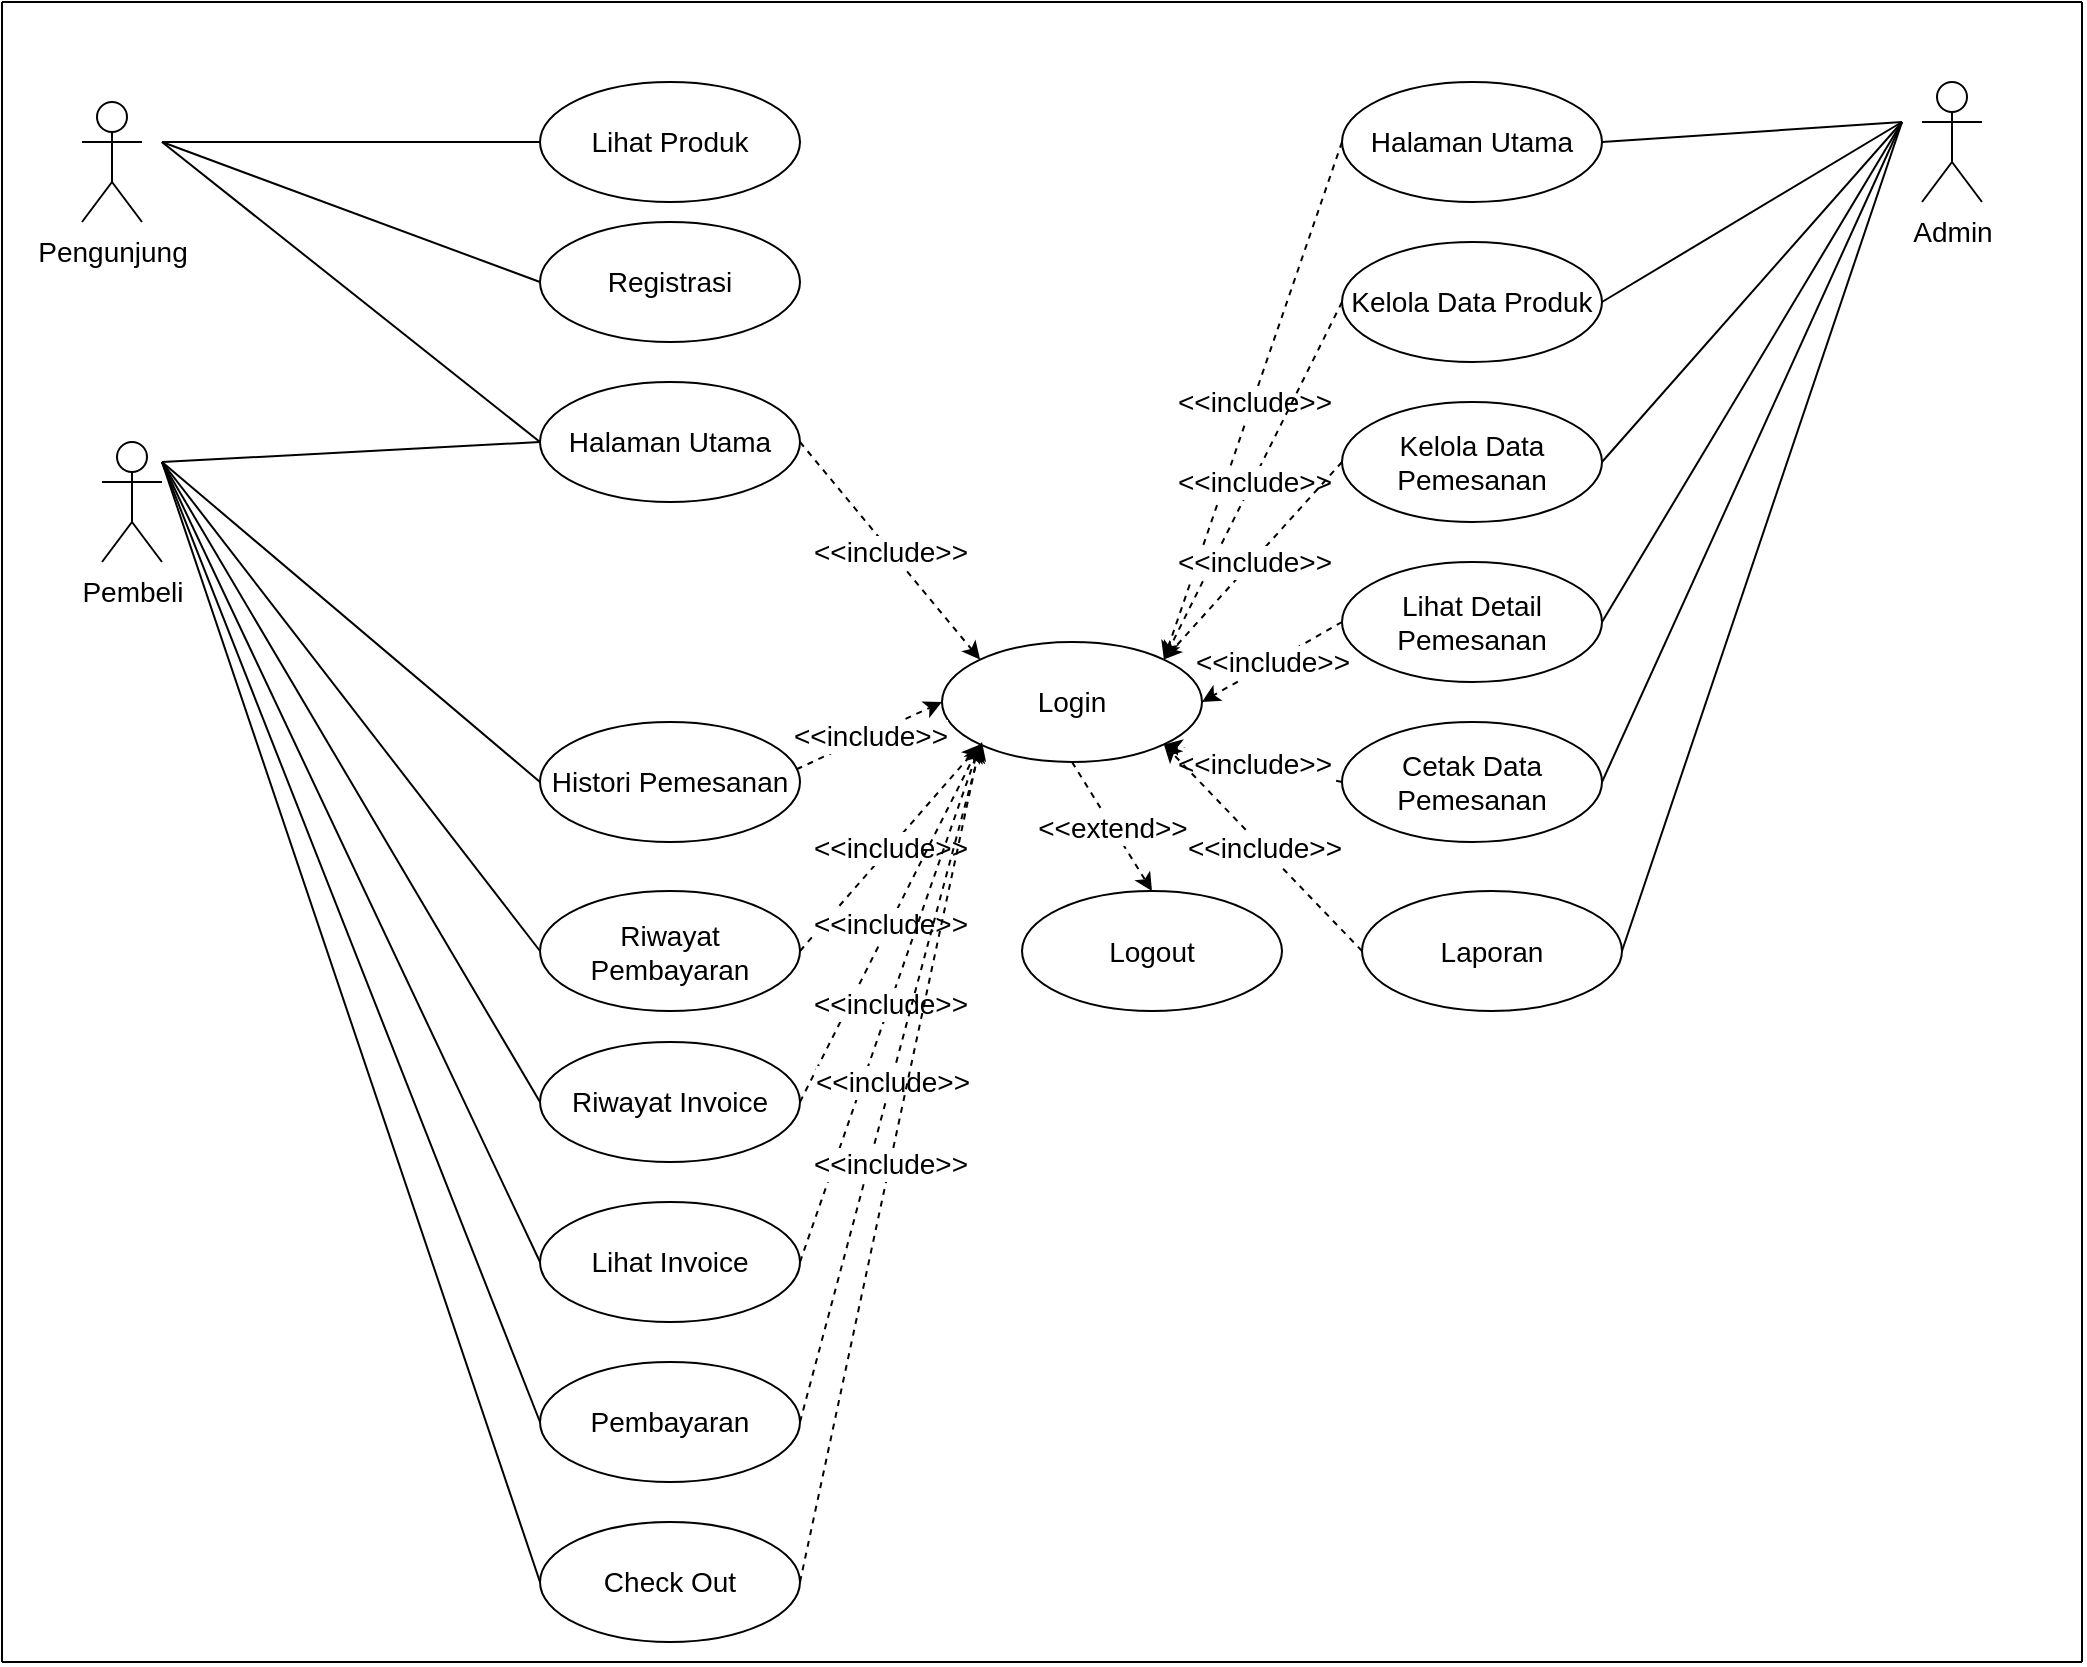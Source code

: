 <mxfile version="13.9.9" type="device" pages="21"><diagram id="9lFoE67ULAxCLl_Qsjs4" name="UCD"><mxGraphModel dx="256" dy="161" grid="1" gridSize="10" guides="1" tooltips="1" connect="1" arrows="1" fold="1" page="1" pageScale="1" pageWidth="827" pageHeight="1169" math="0" shadow="0"><root><mxCell id="0"/><mxCell id="1" parent="0"/><mxCell id="_rsl2Xolm0REg7y8xiXd-1" value="Pengunjung" style="shape=umlActor;verticalLabelPosition=bottom;verticalAlign=top;html=1;outlineConnect=0;fontSize=14;" parent="1" vertex="1"><mxGeometry x="120" y="90" width="30" height="60" as="geometry"/></mxCell><mxCell id="_rsl2Xolm0REg7y8xiXd-2" value="&lt;font style=&quot;font-size: 14px;&quot;&gt;Lihat Produk&lt;/font&gt;" style="ellipse;whiteSpace=wrap;html=1;fontSize=14;" parent="1" vertex="1"><mxGeometry x="349" y="80" width="130" height="60" as="geometry"/></mxCell><mxCell id="_rsl2Xolm0REg7y8xiXd-3" value="" style="endArrow=none;html=1;entryX=0;entryY=0.5;entryDx=0;entryDy=0;fontSize=14;" parent="1" target="_rsl2Xolm0REg7y8xiXd-2" edge="1"><mxGeometry width="50" height="50" relative="1" as="geometry"><mxPoint x="160" y="110" as="sourcePoint"/><mxPoint x="180" y="220" as="targetPoint"/></mxGeometry></mxCell><mxCell id="_rsl2Xolm0REg7y8xiXd-4" value="Admin" style="shape=umlActor;verticalLabelPosition=bottom;verticalAlign=top;html=1;outlineConnect=0;fontSize=14;" parent="1" vertex="1"><mxGeometry x="1040" y="80" width="30" height="60" as="geometry"/></mxCell><mxCell id="_rsl2Xolm0REg7y8xiXd-5" value="&lt;font style=&quot;font-size: 14px;&quot;&gt;Registrasi&lt;/font&gt;" style="ellipse;whiteSpace=wrap;html=1;fontSize=14;" parent="1" vertex="1"><mxGeometry x="349" y="150" width="130" height="60" as="geometry"/></mxCell><mxCell id="_rsl2Xolm0REg7y8xiXd-6" value="" style="endArrow=none;html=1;entryX=0;entryY=0.5;entryDx=0;entryDy=0;fontSize=14;" parent="1" target="_rsl2Xolm0REg7y8xiXd-5" edge="1"><mxGeometry width="50" height="50" relative="1" as="geometry"><mxPoint x="160" y="110" as="sourcePoint"/><mxPoint x="270" y="350" as="targetPoint"/></mxGeometry></mxCell><mxCell id="_rsl2Xolm0REg7y8xiXd-7" value="&lt;font style=&quot;font-size: 14px;&quot;&gt;Halaman Utama&lt;/font&gt;" style="ellipse;whiteSpace=wrap;html=1;fontSize=14;" parent="1" vertex="1"><mxGeometry x="349" y="230" width="130" height="60" as="geometry"/></mxCell><mxCell id="_rsl2Xolm0REg7y8xiXd-8" value="" style="endArrow=none;html=1;entryX=0;entryY=0.5;entryDx=0;entryDy=0;fontSize=14;" parent="1" target="_rsl2Xolm0REg7y8xiXd-7" edge="1"><mxGeometry width="50" height="50" relative="1" as="geometry"><mxPoint x="160" y="110" as="sourcePoint"/><mxPoint x="359" y="280" as="targetPoint"/></mxGeometry></mxCell><mxCell id="_rsl2Xolm0REg7y8xiXd-9" value="&lt;font style=&quot;font-size: 14px;&quot;&gt;Histori Pemesanan&lt;/font&gt;" style="ellipse;whiteSpace=wrap;html=1;fontSize=14;" parent="1" vertex="1"><mxGeometry x="349" y="400" width="130" height="60" as="geometry"/></mxCell><mxCell id="_rsl2Xolm0REg7y8xiXd-10" value="&lt;font style=&quot;font-size: 14px;&quot;&gt;Riwayat Pembayaran&lt;/font&gt;" style="ellipse;whiteSpace=wrap;html=1;fontSize=14;" parent="1" vertex="1"><mxGeometry x="349" y="484.5" width="130" height="60" as="geometry"/></mxCell><mxCell id="_rsl2Xolm0REg7y8xiXd-12" value="&lt;font style=&quot;font-size: 14px;&quot;&gt;Riwayat Invoice&lt;/font&gt;" style="ellipse;whiteSpace=wrap;html=1;fontSize=14;" parent="1" vertex="1"><mxGeometry x="349" y="560" width="130" height="60" as="geometry"/></mxCell><mxCell id="_rsl2Xolm0REg7y8xiXd-13" value="&lt;font style=&quot;font-size: 14px;&quot;&gt;Lihat Invoice&lt;/font&gt;" style="ellipse;whiteSpace=wrap;html=1;fontSize=14;" parent="1" vertex="1"><mxGeometry x="349" y="640" width="130" height="60" as="geometry"/></mxCell><mxCell id="_rsl2Xolm0REg7y8xiXd-14" value="" style="endArrow=none;html=1;entryX=0;entryY=0.5;entryDx=0;entryDy=0;fontSize=14;" parent="1" target="_rsl2Xolm0REg7y8xiXd-9" edge="1"><mxGeometry width="50" height="50" relative="1" as="geometry"><mxPoint x="160" y="270" as="sourcePoint"/><mxPoint x="359.0" y="360" as="targetPoint"/></mxGeometry></mxCell><mxCell id="_rsl2Xolm0REg7y8xiXd-15" value="" style="endArrow=none;html=1;entryX=0;entryY=0.5;entryDx=0;entryDy=0;fontSize=14;" parent="1" target="_rsl2Xolm0REg7y8xiXd-10" edge="1"><mxGeometry width="50" height="50" relative="1" as="geometry"><mxPoint x="160" y="270" as="sourcePoint"/><mxPoint x="359" y="440" as="targetPoint"/></mxGeometry></mxCell><mxCell id="_rsl2Xolm0REg7y8xiXd-16" value="" style="endArrow=none;html=1;entryX=0;entryY=0.5;entryDx=0;entryDy=0;fontSize=14;" parent="1" target="_rsl2Xolm0REg7y8xiXd-12" edge="1"><mxGeometry width="50" height="50" relative="1" as="geometry"><mxPoint x="160" y="270" as="sourcePoint"/><mxPoint x="340" y="570" as="targetPoint"/></mxGeometry></mxCell><mxCell id="_rsl2Xolm0REg7y8xiXd-17" value="" style="endArrow=none;html=1;entryX=0;entryY=0.5;entryDx=0;entryDy=0;fontSize=14;" parent="1" target="_rsl2Xolm0REg7y8xiXd-13" edge="1"><mxGeometry width="50" height="50" relative="1" as="geometry"><mxPoint x="160" y="270" as="sourcePoint"/><mxPoint x="358.61" y="607.02" as="targetPoint"/></mxGeometry></mxCell><mxCell id="_rsl2Xolm0REg7y8xiXd-18" value="Pembeli" style="shape=umlActor;verticalLabelPosition=bottom;verticalAlign=top;html=1;outlineConnect=0;fontSize=14;" parent="1" vertex="1"><mxGeometry x="130" y="260" width="30" height="60" as="geometry"/></mxCell><mxCell id="_rsl2Xolm0REg7y8xiXd-19" value="&lt;font style=&quot;font-size: 14px;&quot;&gt;Halaman Utama&lt;/font&gt;" style="ellipse;whiteSpace=wrap;html=1;fontSize=14;" parent="1" vertex="1"><mxGeometry x="750" y="80" width="130" height="60" as="geometry"/></mxCell><mxCell id="_rsl2Xolm0REg7y8xiXd-20" value="" style="endArrow=none;html=1;exitX=1;exitY=0.5;exitDx=0;exitDy=0;fontSize=14;" parent="1" source="_rsl2Xolm0REg7y8xiXd-19" edge="1"><mxGeometry width="50" height="50" relative="1" as="geometry"><mxPoint x="910" y="180" as="sourcePoint"/><mxPoint x="1030" y="100" as="targetPoint"/></mxGeometry></mxCell><mxCell id="_rsl2Xolm0REg7y8xiXd-21" value="&lt;font style=&quot;font-size: 14px;&quot;&gt;Kelola Data Produk&lt;/font&gt;" style="ellipse;whiteSpace=wrap;html=1;fontSize=14;" parent="1" vertex="1"><mxGeometry x="750" y="160" width="130" height="60" as="geometry"/></mxCell><mxCell id="_rsl2Xolm0REg7y8xiXd-22" value="&lt;font style=&quot;font-size: 14px;&quot;&gt;Kelola Data Pemesanan&lt;/font&gt;" style="ellipse;whiteSpace=wrap;html=1;fontSize=14;" parent="1" vertex="1"><mxGeometry x="750" y="240" width="130" height="60" as="geometry"/></mxCell><mxCell id="_rsl2Xolm0REg7y8xiXd-23" value="&lt;font style=&quot;font-size: 14px;&quot;&gt;Lihat Detail &lt;br style=&quot;font-size: 14px;&quot;&gt;Pemesanan&lt;/font&gt;" style="ellipse;whiteSpace=wrap;html=1;fontSize=14;" parent="1" vertex="1"><mxGeometry x="750" y="320" width="130" height="60" as="geometry"/></mxCell><mxCell id="_rsl2Xolm0REg7y8xiXd-24" value="&lt;font style=&quot;font-size: 14px;&quot;&gt;Cetak Data &lt;br style=&quot;font-size: 14px;&quot;&gt;Pemesanan&lt;/font&gt;" style="ellipse;whiteSpace=wrap;html=1;fontSize=14;" parent="1" vertex="1"><mxGeometry x="750" y="400" width="130" height="60" as="geometry"/></mxCell><mxCell id="_rsl2Xolm0REg7y8xiXd-25" value="" style="endArrow=none;html=1;exitX=1;exitY=0.5;exitDx=0;exitDy=0;fontSize=14;" parent="1" source="_rsl2Xolm0REg7y8xiXd-21" edge="1"><mxGeometry width="50" height="50" relative="1" as="geometry"><mxPoint x="890" y="120" as="sourcePoint"/><mxPoint x="1030" y="100" as="targetPoint"/></mxGeometry></mxCell><mxCell id="_rsl2Xolm0REg7y8xiXd-26" value="" style="endArrow=none;html=1;exitX=1;exitY=0.5;exitDx=0;exitDy=0;fontSize=14;" parent="1" source="_rsl2Xolm0REg7y8xiXd-22" edge="1"><mxGeometry width="50" height="50" relative="1" as="geometry"><mxPoint x="890.0" y="200.0" as="sourcePoint"/><mxPoint x="1030" y="100" as="targetPoint"/></mxGeometry></mxCell><mxCell id="_rsl2Xolm0REg7y8xiXd-27" value="" style="endArrow=none;html=1;exitX=1;exitY=0.5;exitDx=0;exitDy=0;fontSize=14;" parent="1" source="_rsl2Xolm0REg7y8xiXd-23" edge="1"><mxGeometry width="50" height="50" relative="1" as="geometry"><mxPoint x="890.0" y="280.0" as="sourcePoint"/><mxPoint x="1030" y="100" as="targetPoint"/></mxGeometry></mxCell><mxCell id="_rsl2Xolm0REg7y8xiXd-28" value="" style="endArrow=none;html=1;exitX=1;exitY=0.5;exitDx=0;exitDy=0;fontSize=14;" parent="1" source="_rsl2Xolm0REg7y8xiXd-24" edge="1"><mxGeometry width="50" height="50" relative="1" as="geometry"><mxPoint x="890.0" y="360" as="sourcePoint"/><mxPoint x="1030" y="100" as="targetPoint"/></mxGeometry></mxCell><mxCell id="_rsl2Xolm0REg7y8xiXd-29" value="&lt;font style=&quot;font-size: 14px;&quot;&gt;Login&lt;/font&gt;" style="ellipse;whiteSpace=wrap;html=1;fontSize=14;" parent="1" vertex="1"><mxGeometry x="550" y="360" width="130" height="60" as="geometry"/></mxCell><mxCell id="_rsl2Xolm0REg7y8xiXd-30" value="" style="endArrow=classic;html=1;dashed=1;exitX=1;exitY=0.5;exitDx=0;exitDy=0;entryX=0;entryY=0;entryDx=0;entryDy=0;fontSize=14;" parent="1" source="_rsl2Xolm0REg7y8xiXd-7" target="_rsl2Xolm0REg7y8xiXd-29" edge="1"><mxGeometry relative="1" as="geometry"><mxPoint x="640" y="620" as="sourcePoint"/><mxPoint x="740" y="620" as="targetPoint"/></mxGeometry></mxCell><mxCell id="_rsl2Xolm0REg7y8xiXd-31" value="&amp;lt;&amp;lt;include&amp;gt;&amp;gt;" style="edgeLabel;resizable=0;html=1;align=center;verticalAlign=middle;fontSize=14;" parent="_rsl2Xolm0REg7y8xiXd-30" connectable="0" vertex="1"><mxGeometry relative="1" as="geometry"/></mxCell><mxCell id="_rsl2Xolm0REg7y8xiXd-32" value="" style="endArrow=classic;html=1;dashed=1;exitX=0.987;exitY=0.394;exitDx=0;exitDy=0;entryX=0;entryY=0.5;entryDx=0;entryDy=0;exitPerimeter=0;fontSize=14;" parent="1" source="_rsl2Xolm0REg7y8xiXd-9" target="_rsl2Xolm0REg7y8xiXd-29" edge="1"><mxGeometry relative="1" as="geometry"><mxPoint x="489" y="360" as="sourcePoint"/><mxPoint x="579.038" y="378.787" as="targetPoint"/></mxGeometry></mxCell><mxCell id="_rsl2Xolm0REg7y8xiXd-33" value="&amp;lt;&amp;lt;include&amp;gt;&amp;gt;" style="edgeLabel;resizable=0;html=1;align=center;verticalAlign=middle;fontSize=14;" parent="_rsl2Xolm0REg7y8xiXd-32" connectable="0" vertex="1"><mxGeometry relative="1" as="geometry"/></mxCell><mxCell id="_rsl2Xolm0REg7y8xiXd-34" value="" style="endArrow=classic;html=1;dashed=1;exitX=1;exitY=0.5;exitDx=0;exitDy=0;entryX=0;entryY=1;entryDx=0;entryDy=0;fontSize=14;" parent="1" source="_rsl2Xolm0REg7y8xiXd-10" target="_rsl2Xolm0REg7y8xiXd-29" edge="1"><mxGeometry relative="1" as="geometry"><mxPoint x="487.31" y="433.64" as="sourcePoint"/><mxPoint x="560" y="400" as="targetPoint"/></mxGeometry></mxCell><mxCell id="_rsl2Xolm0REg7y8xiXd-35" value="&amp;lt;&amp;lt;include&amp;gt;&amp;gt;" style="edgeLabel;resizable=0;html=1;align=center;verticalAlign=middle;fontSize=14;" parent="_rsl2Xolm0REg7y8xiXd-34" connectable="0" vertex="1"><mxGeometry relative="1" as="geometry"/></mxCell><mxCell id="_rsl2Xolm0REg7y8xiXd-36" value="" style="endArrow=classic;html=1;dashed=1;exitX=1;exitY=0.5;exitDx=0;exitDy=0;entryX=0;entryY=1;entryDx=0;entryDy=0;fontSize=14;" parent="1" source="_rsl2Xolm0REg7y8xiXd-12" target="_rsl2Xolm0REg7y8xiXd-29" edge="1"><mxGeometry relative="1" as="geometry"><mxPoint x="497.31" y="443.64" as="sourcePoint"/><mxPoint x="570" y="410" as="targetPoint"/></mxGeometry></mxCell><mxCell id="_rsl2Xolm0REg7y8xiXd-37" value="&amp;lt;&amp;lt;include&amp;gt;&amp;gt;" style="edgeLabel;resizable=0;html=1;align=center;verticalAlign=middle;fontSize=14;" parent="_rsl2Xolm0REg7y8xiXd-36" connectable="0" vertex="1"><mxGeometry relative="1" as="geometry"/></mxCell><mxCell id="_rsl2Xolm0REg7y8xiXd-38" value="" style="endArrow=classic;html=1;dashed=1;exitX=1;exitY=0.5;exitDx=0;exitDy=0;entryX=0;entryY=1;entryDx=0;entryDy=0;fontSize=14;" parent="1" source="_rsl2Xolm0REg7y8xiXd-13" target="_rsl2Xolm0REg7y8xiXd-29" edge="1"><mxGeometry relative="1" as="geometry"><mxPoint x="489" y="600" as="sourcePoint"/><mxPoint x="579.038" y="421.213" as="targetPoint"/></mxGeometry></mxCell><mxCell id="_rsl2Xolm0REg7y8xiXd-39" value="&amp;lt;&amp;lt;include&amp;gt;&amp;gt;" style="edgeLabel;resizable=0;html=1;align=center;verticalAlign=middle;fontSize=14;" parent="_rsl2Xolm0REg7y8xiXd-38" connectable="0" vertex="1"><mxGeometry relative="1" as="geometry"/></mxCell><mxCell id="_rsl2Xolm0REg7y8xiXd-40" value="" style="endArrow=classic;html=1;dashed=1;exitX=0;exitY=0.5;exitDx=0;exitDy=0;entryX=1;entryY=0;entryDx=0;entryDy=0;fontSize=14;" parent="1" source="_rsl2Xolm0REg7y8xiXd-19" target="_rsl2Xolm0REg7y8xiXd-29" edge="1"><mxGeometry relative="1" as="geometry"><mxPoint x="489" y="360" as="sourcePoint"/><mxPoint x="579.038" y="378.787" as="targetPoint"/></mxGeometry></mxCell><mxCell id="_rsl2Xolm0REg7y8xiXd-41" value="&amp;lt;&amp;lt;include&amp;gt;&amp;gt;" style="edgeLabel;resizable=0;html=1;align=center;verticalAlign=middle;fontSize=14;" parent="_rsl2Xolm0REg7y8xiXd-40" connectable="0" vertex="1"><mxGeometry relative="1" as="geometry"/></mxCell><mxCell id="_rsl2Xolm0REg7y8xiXd-42" value="" style="endArrow=classic;html=1;dashed=1;exitX=0;exitY=0.5;exitDx=0;exitDy=0;entryX=1;entryY=0;entryDx=0;entryDy=0;fontSize=14;" parent="1" source="_rsl2Xolm0REg7y8xiXd-21" target="_rsl2Xolm0REg7y8xiXd-29" edge="1"><mxGeometry relative="1" as="geometry"><mxPoint x="760" y="120" as="sourcePoint"/><mxPoint x="670.962" y="378.787" as="targetPoint"/></mxGeometry></mxCell><mxCell id="_rsl2Xolm0REg7y8xiXd-43" value="&amp;lt;&amp;lt;include&amp;gt;&amp;gt;" style="edgeLabel;resizable=0;html=1;align=center;verticalAlign=middle;fontSize=14;" parent="_rsl2Xolm0REg7y8xiXd-42" connectable="0" vertex="1"><mxGeometry relative="1" as="geometry"/></mxCell><mxCell id="_rsl2Xolm0REg7y8xiXd-44" value="" style="endArrow=classic;html=1;dashed=1;exitX=0;exitY=0.5;exitDx=0;exitDy=0;entryX=1;entryY=0;entryDx=0;entryDy=0;fontSize=14;" parent="1" source="_rsl2Xolm0REg7y8xiXd-22" target="_rsl2Xolm0REg7y8xiXd-29" edge="1"><mxGeometry relative="1" as="geometry"><mxPoint x="760" y="200" as="sourcePoint"/><mxPoint x="670.962" y="378.787" as="targetPoint"/></mxGeometry></mxCell><mxCell id="_rsl2Xolm0REg7y8xiXd-45" value="&amp;lt;&amp;lt;include&amp;gt;&amp;gt;" style="edgeLabel;resizable=0;html=1;align=center;verticalAlign=middle;fontSize=14;" parent="_rsl2Xolm0REg7y8xiXd-44" connectable="0" vertex="1"><mxGeometry relative="1" as="geometry"/></mxCell><mxCell id="_rsl2Xolm0REg7y8xiXd-46" value="" style="endArrow=classic;html=1;dashed=1;exitX=0;exitY=0.5;exitDx=0;exitDy=0;entryX=1;entryY=0.5;entryDx=0;entryDy=0;fontSize=14;" parent="1" source="_rsl2Xolm0REg7y8xiXd-23" target="_rsl2Xolm0REg7y8xiXd-29" edge="1"><mxGeometry relative="1" as="geometry"><mxPoint x="760" y="280" as="sourcePoint"/><mxPoint x="670.962" y="378.787" as="targetPoint"/></mxGeometry></mxCell><mxCell id="_rsl2Xolm0REg7y8xiXd-47" value="&amp;lt;&amp;lt;include&amp;gt;&amp;gt;" style="edgeLabel;resizable=0;html=1;align=center;verticalAlign=middle;fontSize=14;" parent="_rsl2Xolm0REg7y8xiXd-46" connectable="0" vertex="1"><mxGeometry relative="1" as="geometry"/></mxCell><mxCell id="_rsl2Xolm0REg7y8xiXd-48" value="" style="endArrow=classic;html=1;dashed=1;exitX=0;exitY=0.5;exitDx=0;exitDy=0;entryX=1;entryY=1;entryDx=0;entryDy=0;fontSize=14;" parent="1" source="_rsl2Xolm0REg7y8xiXd-24" target="_rsl2Xolm0REg7y8xiXd-29" edge="1"><mxGeometry relative="1" as="geometry"><mxPoint x="760" y="360" as="sourcePoint"/><mxPoint x="690" y="400" as="targetPoint"/></mxGeometry></mxCell><mxCell id="_rsl2Xolm0REg7y8xiXd-49" value="&amp;lt;&amp;lt;include&amp;gt;&amp;gt;" style="edgeLabel;resizable=0;html=1;align=center;verticalAlign=middle;fontSize=14;" parent="_rsl2Xolm0REg7y8xiXd-48" connectable="0" vertex="1"><mxGeometry relative="1" as="geometry"/></mxCell><mxCell id="_rsl2Xolm0REg7y8xiXd-51" value="&lt;font style=&quot;font-size: 14px;&quot;&gt;Logout&lt;/font&gt;" style="ellipse;whiteSpace=wrap;html=1;fontSize=14;" parent="1" vertex="1"><mxGeometry x="590" y="484.5" width="130" height="60" as="geometry"/></mxCell><mxCell id="_rsl2Xolm0REg7y8xiXd-52" value="" style="endArrow=classic;html=1;dashed=1;exitX=0.5;exitY=1;exitDx=0;exitDy=0;entryX=0.5;entryY=0;entryDx=0;entryDy=0;fontSize=14;" parent="1" source="_rsl2Xolm0REg7y8xiXd-29" target="_rsl2Xolm0REg7y8xiXd-51" edge="1"><mxGeometry relative="1" as="geometry"><mxPoint x="489" y="680" as="sourcePoint"/><mxPoint x="579.038" y="421.213" as="targetPoint"/></mxGeometry></mxCell><mxCell id="_rsl2Xolm0REg7y8xiXd-53" value="&amp;lt;&amp;lt;extend&amp;gt;&amp;gt;" style="edgeLabel;resizable=0;html=1;align=center;verticalAlign=middle;fontSize=14;" parent="_rsl2Xolm0REg7y8xiXd-52" connectable="0" vertex="1"><mxGeometry relative="1" as="geometry"/></mxCell><mxCell id="_rsl2Xolm0REg7y8xiXd-54" value="" style="endArrow=none;html=1;fontSize=14;" parent="1" edge="1"><mxGeometry width="50" height="50" relative="1" as="geometry"><mxPoint x="80" y="870" as="sourcePoint"/><mxPoint x="80" y="40" as="targetPoint"/></mxGeometry></mxCell><mxCell id="_rsl2Xolm0REg7y8xiXd-55" value="" style="endArrow=none;html=1;fontSize=14;" parent="1" edge="1"><mxGeometry width="50" height="50" relative="1" as="geometry"><mxPoint x="1120" y="870" as="sourcePoint"/><mxPoint x="1120" y="40" as="targetPoint"/></mxGeometry></mxCell><mxCell id="_rsl2Xolm0REg7y8xiXd-56" value="" style="endArrow=none;html=1;fontSize=14;" parent="1" edge="1"><mxGeometry width="50" height="50" relative="1" as="geometry"><mxPoint x="1120" y="870" as="sourcePoint"/><mxPoint x="80" y="870" as="targetPoint"/></mxGeometry></mxCell><mxCell id="_rsl2Xolm0REg7y8xiXd-57" value="" style="endArrow=none;html=1;fontSize=14;" parent="1" edge="1"><mxGeometry width="50" height="50" relative="1" as="geometry"><mxPoint x="1120" y="40" as="sourcePoint"/><mxPoint x="80" y="40" as="targetPoint"/></mxGeometry></mxCell><mxCell id="A__KB2Z9ekyCIHCPE3j5-2" value="&lt;font style=&quot;font-size: 14px&quot;&gt;Pembayaran&lt;/font&gt;" style="ellipse;whiteSpace=wrap;html=1;fontSize=14;" parent="1" vertex="1"><mxGeometry x="349" y="720" width="130" height="60" as="geometry"/></mxCell><mxCell id="A__KB2Z9ekyCIHCPE3j5-3" value="&lt;font style=&quot;font-size: 14px&quot;&gt;Check Out&lt;/font&gt;" style="ellipse;whiteSpace=wrap;html=1;fontSize=14;" parent="1" vertex="1"><mxGeometry x="349" y="800" width="130" height="60" as="geometry"/></mxCell><mxCell id="A__KB2Z9ekyCIHCPE3j5-4" value="" style="endArrow=none;html=1;entryX=0;entryY=0.5;entryDx=0;entryDy=0;fontSize=14;" parent="1" target="A__KB2Z9ekyCIHCPE3j5-2" edge="1"><mxGeometry width="50" height="50" relative="1" as="geometry"><mxPoint x="160" y="270" as="sourcePoint"/><mxPoint x="359" y="680" as="targetPoint"/></mxGeometry></mxCell><mxCell id="A__KB2Z9ekyCIHCPE3j5-5" value="" style="endArrow=none;html=1;entryX=0;entryY=0.5;entryDx=0;entryDy=0;fontSize=14;" parent="1" target="A__KB2Z9ekyCIHCPE3j5-3" edge="1"><mxGeometry width="50" height="50" relative="1" as="geometry"><mxPoint x="160" y="270" as="sourcePoint"/><mxPoint x="359" y="760" as="targetPoint"/></mxGeometry></mxCell><mxCell id="7UVg2061ead7aO8JKq2V-1" value="" style="endArrow=classic;html=1;dashed=1;exitX=1;exitY=0.5;exitDx=0;exitDy=0;fontSize=14;" parent="1" source="A__KB2Z9ekyCIHCPE3j5-2" edge="1"><mxGeometry relative="1" as="geometry"><mxPoint x="489.0" y="680" as="sourcePoint"/><mxPoint x="570" y="410" as="targetPoint"/></mxGeometry></mxCell><mxCell id="7UVg2061ead7aO8JKq2V-2" value="&amp;lt;&amp;lt;include&amp;gt;&amp;gt;" style="edgeLabel;resizable=0;html=1;align=center;verticalAlign=middle;fontSize=14;" parent="7UVg2061ead7aO8JKq2V-1" connectable="0" vertex="1"><mxGeometry relative="1" as="geometry"/></mxCell><mxCell id="7UVg2061ead7aO8JKq2V-3" value="" style="endArrow=classic;html=1;dashed=1;exitX=1;exitY=0.5;exitDx=0;exitDy=0;entryX=0;entryY=1;entryDx=0;entryDy=0;fontSize=14;" parent="1" source="A__KB2Z9ekyCIHCPE3j5-3" target="_rsl2Xolm0REg7y8xiXd-29" edge="1"><mxGeometry relative="1" as="geometry"><mxPoint x="489.0" y="760" as="sourcePoint"/><mxPoint x="589.038" y="431.213" as="targetPoint"/></mxGeometry></mxCell><mxCell id="7UVg2061ead7aO8JKq2V-4" value="&amp;lt;&amp;lt;include&amp;gt;&amp;gt;" style="edgeLabel;resizable=0;html=1;align=center;verticalAlign=middle;fontSize=14;" parent="7UVg2061ead7aO8JKq2V-3" connectable="0" vertex="1"><mxGeometry relative="1" as="geometry"/></mxCell><mxCell id="8cEFF_SpO4-K_vWNdsDK-1" value="" style="endArrow=none;html=1;entryX=0;entryY=0.5;entryDx=0;entryDy=0;fontSize=14;" edge="1" parent="1" target="_rsl2Xolm0REg7y8xiXd-7"><mxGeometry width="50" height="50" relative="1" as="geometry"><mxPoint x="160" y="270" as="sourcePoint"/><mxPoint x="359.0" y="440" as="targetPoint"/></mxGeometry></mxCell><mxCell id="8cEFF_SpO4-K_vWNdsDK-2" value="Laporan" style="ellipse;whiteSpace=wrap;html=1;fontSize=14;" vertex="1" parent="1"><mxGeometry x="760" y="484.5" width="130" height="60" as="geometry"/></mxCell><mxCell id="8cEFF_SpO4-K_vWNdsDK-3" value="" style="endArrow=none;html=1;exitX=1;exitY=0.5;exitDx=0;exitDy=0;fontSize=14;" edge="1" parent="1" source="8cEFF_SpO4-K_vWNdsDK-2"><mxGeometry width="50" height="50" relative="1" as="geometry"><mxPoint x="890" y="440" as="sourcePoint"/><mxPoint x="1030" y="100" as="targetPoint"/></mxGeometry></mxCell><mxCell id="8cEFF_SpO4-K_vWNdsDK-4" value="" style="endArrow=classic;html=1;dashed=1;exitX=0;exitY=0.5;exitDx=0;exitDy=0;entryX=1;entryY=1;entryDx=0;entryDy=0;fontSize=14;" edge="1" parent="1" source="8cEFF_SpO4-K_vWNdsDK-2" target="_rsl2Xolm0REg7y8xiXd-29"><mxGeometry relative="1" as="geometry"><mxPoint x="760" y="360" as="sourcePoint"/><mxPoint x="690" y="400" as="targetPoint"/></mxGeometry></mxCell><mxCell id="8cEFF_SpO4-K_vWNdsDK-5" value="&amp;lt;&amp;lt;include&amp;gt;&amp;gt;" style="edgeLabel;resizable=0;html=1;align=center;verticalAlign=middle;fontSize=14;" connectable="0" vertex="1" parent="8cEFF_SpO4-K_vWNdsDK-4"><mxGeometry relative="1" as="geometry"/></mxCell></root></mxGraphModel></diagram><diagram id="sNXZ0Yl2hWrWsCwKFvQO" name="CD"><mxGraphModel dx="1467" dy="2740" grid="1" gridSize="10" guides="1" tooltips="1" connect="1" arrows="1" fold="1" page="1" pageScale="1" pageWidth="827" pageHeight="1169" math="0" shadow="0"><root><mxCell id="YWoWm-obAVM5kTzeYg0n-0"/><mxCell id="YWoWm-obAVM5kTzeYg0n-1" parent="YWoWm-obAVM5kTzeYg0n-0"/><mxCell id="YWoWm-obAVM5kTzeYg0n-2" value="cart" style="swimlane;fontStyle=1;align=center;verticalAlign=top;childLayout=stackLayout;horizontal=1;startSize=26;horizontalStack=0;resizeParent=1;resizeParentMax=0;resizeLast=0;collapsible=1;marginBottom=0;fontSize=18;" parent="YWoWm-obAVM5kTzeYg0n-1" vertex="1"><mxGeometry x="580" y="-2090" width="270" height="320" as="geometry"/></mxCell><mxCell id="YWoWm-obAVM5kTzeYg0n-3" value="+ id: int(11) (PK)" style="text;align=left;verticalAlign=top;spacingLeft=4;spacingRight=4;overflow=hidden;rotatable=0;points=[[0,0.5],[1,0.5]];portConstraint=eastwest;fontSize=18;" parent="YWoWm-obAVM5kTzeYg0n-2" vertex="1"><mxGeometry y="26" width="270" height="26" as="geometry"/></mxCell><mxCell id="YWoWm-obAVM5kTzeYg0n-4" value="+ id_user: varchar(25) (FK)" style="text;align=left;verticalAlign=top;spacingLeft=4;spacingRight=4;overflow=hidden;rotatable=0;points=[[0,0.5],[1,0.5]];portConstraint=eastwest;fontSize=18;" parent="YWoWm-obAVM5kTzeYg0n-2" vertex="1"><mxGeometry y="52" width="270" height="26" as="geometry"/></mxCell><mxCell id="YWoWm-obAVM5kTzeYg0n-5" value="+ id_invoice: varchar(30) (FK)" style="text;align=left;verticalAlign=top;spacingLeft=4;spacingRight=4;overflow=hidden;rotatable=0;points=[[0,0.5],[1,0.5]];portConstraint=eastwest;fontSize=18;" parent="YWoWm-obAVM5kTzeYg0n-2" vertex="1"><mxGeometry y="78" width="270" height="26" as="geometry"/></mxCell><mxCell id="YWoWm-obAVM5kTzeYg0n-14" value="+ id_brg: int(11) (FK)" style="text;align=left;verticalAlign=top;spacingLeft=4;spacingRight=4;overflow=hidden;rotatable=0;points=[[0,0.5],[1,0.5]];portConstraint=eastwest;fontSize=18;" parent="YWoWm-obAVM5kTzeYg0n-2" vertex="1"><mxGeometry y="104" width="270" height="26" as="geometry"/></mxCell><mxCell id="YWoWm-obAVM5kTzeYg0n-6" value="+ nama_brg: varchar(255)" style="text;align=left;verticalAlign=top;spacingLeft=4;spacingRight=4;overflow=hidden;rotatable=0;points=[[0,0.5],[1,0.5]];portConstraint=eastwest;fontSize=18;" parent="YWoWm-obAVM5kTzeYg0n-2" vertex="1"><mxGeometry y="130" width="270" height="26" as="geometry"/></mxCell><mxCell id="YWoWm-obAVM5kTzeYg0n-7" value="+ jumlah: int(3)" style="text;align=left;verticalAlign=top;spacingLeft=4;spacingRight=4;overflow=hidden;rotatable=0;points=[[0,0.5],[1,0.5]];portConstraint=eastwest;fontSize=18;" parent="YWoWm-obAVM5kTzeYg0n-2" vertex="1"><mxGeometry y="156" width="270" height="26" as="geometry"/></mxCell><mxCell id="YWoWm-obAVM5kTzeYg0n-8" value="+ harga: int(10)" style="text;align=left;verticalAlign=top;spacingLeft=4;spacingRight=4;overflow=hidden;rotatable=0;points=[[0,0.5],[1,0.5]];portConstraint=eastwest;fontSize=18;" parent="YWoWm-obAVM5kTzeYg0n-2" vertex="1"><mxGeometry y="182" width="270" height="26" as="geometry"/></mxCell><mxCell id="YWoWm-obAVM5kTzeYg0n-9" value="" style="line;strokeWidth=1;align=left;verticalAlign=middle;spacingTop=-1;spacingLeft=3;spacingRight=3;rotatable=0;labelPosition=right;points=[];portConstraint=eastwest;fontSize=18;" parent="YWoWm-obAVM5kTzeYg0n-2" vertex="1"><mxGeometry y="208" width="270" height="8" as="geometry"/></mxCell><mxCell id="YWoWm-obAVM5kTzeYg0n-10" value="+ edit()&#10;" style="text;align=left;verticalAlign=top;spacingLeft=4;spacingRight=4;overflow=hidden;rotatable=0;points=[[0,0.5],[1,0.5]];portConstraint=eastwest;fontSize=18;" parent="YWoWm-obAVM5kTzeYg0n-2" vertex="1"><mxGeometry y="216" width="270" height="26" as="geometry"/></mxCell><mxCell id="YWoWm-obAVM5kTzeYg0n-11" value="+ hapus()" style="text;align=left;verticalAlign=top;spacingLeft=4;spacingRight=4;overflow=hidden;rotatable=0;points=[[0,0.5],[1,0.5]];portConstraint=eastwest;fontSize=18;" parent="YWoWm-obAVM5kTzeYg0n-2" vertex="1"><mxGeometry y="242" width="270" height="26" as="geometry"/></mxCell><mxCell id="YWoWm-obAVM5kTzeYg0n-12" value="+ tambah()" style="text;align=left;verticalAlign=top;spacingLeft=4;spacingRight=4;overflow=hidden;rotatable=0;points=[[0,0.5],[1,0.5]];portConstraint=eastwest;fontSize=18;" parent="YWoWm-obAVM5kTzeYg0n-2" vertex="1"><mxGeometry y="268" width="270" height="26" as="geometry"/></mxCell><mxCell id="YWoWm-obAVM5kTzeYg0n-13" value="+ simpan()" style="text;align=left;verticalAlign=top;spacingLeft=4;spacingRight=4;overflow=hidden;rotatable=0;points=[[0,0.5],[1,0.5]];portConstraint=eastwest;fontSize=18;" parent="YWoWm-obAVM5kTzeYg0n-2" vertex="1"><mxGeometry y="294" width="270" height="26" as="geometry"/></mxCell><mxCell id="YWoWm-obAVM5kTzeYg0n-15" value="product" style="swimlane;fontStyle=1;align=center;verticalAlign=top;childLayout=stackLayout;horizontal=1;startSize=26;horizontalStack=0;resizeParent=1;resizeParentMax=0;resizeLast=0;collapsible=1;marginBottom=0;fontSize=18;" parent="YWoWm-obAVM5kTzeYg0n-1" vertex="1"><mxGeometry x="580" y="-1712" width="270" height="320" as="geometry"/></mxCell><mxCell id="YWoWm-obAVM5kTzeYg0n-16" value="+ id_brg: int(11) (PK)" style="text;align=left;verticalAlign=top;spacingLeft=4;spacingRight=4;overflow=hidden;rotatable=0;points=[[0,0.5],[1,0.5]];portConstraint=eastwest;fontSize=18;" parent="YWoWm-obAVM5kTzeYg0n-15" vertex="1"><mxGeometry y="26" width="270" height="26" as="geometry"/></mxCell><mxCell id="YWoWm-obAVM5kTzeYg0n-17" value="+ nama_brg: varchar(255)" style="text;align=left;verticalAlign=top;spacingLeft=4;spacingRight=4;overflow=hidden;rotatable=0;points=[[0,0.5],[1,0.5]];portConstraint=eastwest;fontSize=18;" parent="YWoWm-obAVM5kTzeYg0n-15" vertex="1"><mxGeometry y="52" width="270" height="26" as="geometry"/></mxCell><mxCell id="YWoWm-obAVM5kTzeYg0n-18" value="+ keterangan: varchar(255)" style="text;align=left;verticalAlign=top;spacingLeft=4;spacingRight=4;overflow=hidden;rotatable=0;points=[[0,0.5],[1,0.5]];portConstraint=eastwest;fontSize=18;" parent="YWoWm-obAVM5kTzeYg0n-15" vertex="1"><mxGeometry y="78" width="270" height="26" as="geometry"/></mxCell><mxCell id="YWoWm-obAVM5kTzeYg0n-19" value="+ kategori: varchar(60)" style="text;align=left;verticalAlign=top;spacingLeft=4;spacingRight=4;overflow=hidden;rotatable=0;points=[[0,0.5],[1,0.5]];portConstraint=eastwest;fontSize=18;" parent="YWoWm-obAVM5kTzeYg0n-15" vertex="1"><mxGeometry y="104" width="270" height="26" as="geometry"/></mxCell><mxCell id="YWoWm-obAVM5kTzeYg0n-20" value="+ harga: int(11)" style="text;align=left;verticalAlign=top;spacingLeft=4;spacingRight=4;overflow=hidden;rotatable=0;points=[[0,0.5],[1,0.5]];portConstraint=eastwest;fontSize=18;" parent="YWoWm-obAVM5kTzeYg0n-15" vertex="1"><mxGeometry y="130" width="270" height="26" as="geometry"/></mxCell><mxCell id="YWoWm-obAVM5kTzeYg0n-21" value="+ stok: int(4)" style="text;align=left;verticalAlign=top;spacingLeft=4;spacingRight=4;overflow=hidden;rotatable=0;points=[[0,0.5],[1,0.5]];portConstraint=eastwest;fontSize=18;" parent="YWoWm-obAVM5kTzeYg0n-15" vertex="1"><mxGeometry y="156" width="270" height="26" as="geometry"/></mxCell><mxCell id="YWoWm-obAVM5kTzeYg0n-22" value="+ gambar: text" style="text;align=left;verticalAlign=top;spacingLeft=4;spacingRight=4;overflow=hidden;rotatable=0;points=[[0,0.5],[1,0.5]];portConstraint=eastwest;fontSize=18;" parent="YWoWm-obAVM5kTzeYg0n-15" vertex="1"><mxGeometry y="182" width="270" height="26" as="geometry"/></mxCell><mxCell id="YWoWm-obAVM5kTzeYg0n-23" value="" style="line;strokeWidth=1;align=left;verticalAlign=middle;spacingTop=-1;spacingLeft=3;spacingRight=3;rotatable=0;labelPosition=right;points=[];portConstraint=eastwest;fontSize=18;" parent="YWoWm-obAVM5kTzeYg0n-15" vertex="1"><mxGeometry y="208" width="270" height="8" as="geometry"/></mxCell><mxCell id="YWoWm-obAVM5kTzeYg0n-24" value="+ edit()&#10;" style="text;align=left;verticalAlign=top;spacingLeft=4;spacingRight=4;overflow=hidden;rotatable=0;points=[[0,0.5],[1,0.5]];portConstraint=eastwest;fontSize=18;" parent="YWoWm-obAVM5kTzeYg0n-15" vertex="1"><mxGeometry y="216" width="270" height="26" as="geometry"/></mxCell><mxCell id="YWoWm-obAVM5kTzeYg0n-25" value="+ hapus()" style="text;align=left;verticalAlign=top;spacingLeft=4;spacingRight=4;overflow=hidden;rotatable=0;points=[[0,0.5],[1,0.5]];portConstraint=eastwest;fontSize=18;" parent="YWoWm-obAVM5kTzeYg0n-15" vertex="1"><mxGeometry y="242" width="270" height="26" as="geometry"/></mxCell><mxCell id="YWoWm-obAVM5kTzeYg0n-26" value="+ tambah()" style="text;align=left;verticalAlign=top;spacingLeft=4;spacingRight=4;overflow=hidden;rotatable=0;points=[[0,0.5],[1,0.5]];portConstraint=eastwest;fontSize=18;" parent="YWoWm-obAVM5kTzeYg0n-15" vertex="1"><mxGeometry y="268" width="270" height="26" as="geometry"/></mxCell><mxCell id="YWoWm-obAVM5kTzeYg0n-27" value="+ simpan()" style="text;align=left;verticalAlign=top;spacingLeft=4;spacingRight=4;overflow=hidden;rotatable=0;points=[[0,0.5],[1,0.5]];portConstraint=eastwest;fontSize=18;" parent="YWoWm-obAVM5kTzeYg0n-15" vertex="1"><mxGeometry y="294" width="270" height="26" as="geometry"/></mxCell><mxCell id="YWoWm-obAVM5kTzeYg0n-28" value="transaction" style="swimlane;fontStyle=1;align=center;verticalAlign=top;childLayout=stackLayout;horizontal=1;startSize=26;horizontalStack=0;resizeParent=1;resizeParentMax=0;resizeLast=0;collapsible=1;marginBottom=0;fontSize=18;" parent="YWoWm-obAVM5kTzeYg0n-1" vertex="1"><mxGeometry x="-180" y="-2150" width="280" height="528" as="geometry"/></mxCell><mxCell id="YWoWm-obAVM5kTzeYg0n-29" value="+ order_id: char(30) (PK)" style="text;align=left;verticalAlign=top;spacingLeft=4;spacingRight=4;overflow=hidden;rotatable=0;points=[[0,0.5],[1,0.5]];portConstraint=eastwest;fontSize=18;" parent="YWoWm-obAVM5kTzeYg0n-28" vertex="1"><mxGeometry y="26" width="280" height="26" as="geometry"/></mxCell><mxCell id="YWoWm-obAVM5kTzeYg0n-30" value="+ id_user: varchar(5) (FK)" style="text;align=left;verticalAlign=top;spacingLeft=4;spacingRight=4;overflow=hidden;rotatable=0;points=[[0,0.5],[1,0.5]];portConstraint=eastwest;fontSize=18;" parent="YWoWm-obAVM5kTzeYg0n-28" vertex="1"><mxGeometry y="52" width="280" height="26" as="geometry"/></mxCell><mxCell id="YWoWm-obAVM5kTzeYg0n-31" value="+ name: varchar(255)" style="text;align=left;verticalAlign=top;spacingLeft=4;spacingRight=4;overflow=hidden;rotatable=0;points=[[0,0.5],[1,0.5]];portConstraint=eastwest;fontSize=18;" parent="YWoWm-obAVM5kTzeYg0n-28" vertex="1"><mxGeometry y="78" width="280" height="26" as="geometry"/></mxCell><mxCell id="YWoWm-obAVM5kTzeYg0n-32" value="+ email: varchar(255)" style="text;align=left;verticalAlign=top;spacingLeft=4;spacingRight=4;overflow=hidden;rotatable=0;points=[[0,0.5],[1,0.5]];portConstraint=eastwest;fontSize=18;" parent="YWoWm-obAVM5kTzeYg0n-28" vertex="1"><mxGeometry y="104" width="280" height="26" as="geometry"/></mxCell><mxCell id="YWoWm-obAVM5kTzeYg0n-43" value="+ alamat: varchar(255)" style="text;align=left;verticalAlign=top;spacingLeft=4;spacingRight=4;overflow=hidden;rotatable=0;points=[[0,0.5],[1,0.5]];portConstraint=eastwest;fontSize=18;" parent="YWoWm-obAVM5kTzeYg0n-28" vertex="1"><mxGeometry y="130" width="280" height="26" as="geometry"/></mxCell><mxCell id="YWoWm-obAVM5kTzeYg0n-44" value="+ mobile_phone: varchar(15)" style="text;align=left;verticalAlign=top;spacingLeft=4;spacingRight=4;overflow=hidden;rotatable=0;points=[[0,0.5],[1,0.5]];portConstraint=eastwest;fontSize=18;" parent="YWoWm-obAVM5kTzeYg0n-28" vertex="1"><mxGeometry y="156" width="280" height="26" as="geometry"/></mxCell><mxCell id="YWoWm-obAVM5kTzeYg0n-33" value="+ city: varchar(255)" style="text;align=left;verticalAlign=top;spacingLeft=4;spacingRight=4;overflow=hidden;rotatable=0;points=[[0,0.5],[1,0.5]];portConstraint=eastwest;fontSize=18;" parent="YWoWm-obAVM5kTzeYg0n-28" vertex="1"><mxGeometry y="182" width="280" height="26" as="geometry"/></mxCell><mxCell id="YWoWm-obAVM5kTzeYg0n-34" value="+ kode_pos: varchar(100)" style="text;align=left;verticalAlign=top;spacingLeft=4;spacingRight=4;overflow=hidden;rotatable=0;points=[[0,0.5],[1,0.5]];portConstraint=eastwest;fontSize=18;" parent="YWoWm-obAVM5kTzeYg0n-28" vertex="1"><mxGeometry y="208" width="280" height="26" as="geometry"/></mxCell><mxCell id="YWoWm-obAVM5kTzeYg0n-35" value="+ payment_method: varchar(100)" style="text;align=left;verticalAlign=top;spacingLeft=4;spacingRight=4;overflow=hidden;rotatable=0;points=[[0,0.5],[1,0.5]];portConstraint=eastwest;fontSize=18;" parent="YWoWm-obAVM5kTzeYg0n-28" vertex="1"><mxGeometry y="234" width="280" height="26" as="geometry"/></mxCell><mxCell id="YWoWm-obAVM5kTzeYg0n-45" value="+ ekspedisi: varchar(100)" style="text;align=left;verticalAlign=top;spacingLeft=4;spacingRight=4;overflow=hidden;rotatable=0;points=[[0,0.5],[1,0.5]];portConstraint=eastwest;fontSize=18;" parent="YWoWm-obAVM5kTzeYg0n-28" vertex="1"><mxGeometry y="260" width="280" height="26" as="geometry"/></mxCell><mxCell id="YWoWm-obAVM5kTzeYg0n-47" value="+ tracking_id: varchar(30)" style="text;align=left;verticalAlign=top;spacingLeft=4;spacingRight=4;overflow=hidden;rotatable=0;points=[[0,0.5],[1,0.5]];portConstraint=eastwest;fontSize=18;" parent="YWoWm-obAVM5kTzeYg0n-28" vertex="1"><mxGeometry y="286" width="280" height="26" as="geometry"/></mxCell><mxCell id="YWoWm-obAVM5kTzeYg0n-49" value="+ transaction_time: datetime" style="text;align=left;verticalAlign=top;spacingLeft=4;spacingRight=4;overflow=hidden;rotatable=0;points=[[0,0.5],[1,0.5]];portConstraint=eastwest;fontSize=18;" parent="YWoWm-obAVM5kTzeYg0n-28" vertex="1"><mxGeometry y="312" width="280" height="26" as="geometry"/></mxCell><mxCell id="YWoWm-obAVM5kTzeYg0n-50" value="+ payment_limt: datetime" style="text;align=left;verticalAlign=top;spacingLeft=4;spacingRight=4;overflow=hidden;rotatable=0;points=[[0,0.5],[1,0.5]];portConstraint=eastwest;fontSize=18;" parent="YWoWm-obAVM5kTzeYg0n-28" vertex="1"><mxGeometry y="338" width="280" height="26" as="geometry"/></mxCell><mxCell id="YWoWm-obAVM5kTzeYg0n-51" value="+ status: varchar(2)" style="text;align=left;verticalAlign=top;spacingLeft=4;spacingRight=4;overflow=hidden;rotatable=0;points=[[0,0.5],[1,0.5]];portConstraint=eastwest;fontSize=18;" parent="YWoWm-obAVM5kTzeYg0n-28" vertex="1"><mxGeometry y="364" width="280" height="26" as="geometry"/></mxCell><mxCell id="YWoWm-obAVM5kTzeYg0n-52" value="+ gambar: text" style="text;align=left;verticalAlign=top;spacingLeft=4;spacingRight=4;overflow=hidden;rotatable=0;points=[[0,0.5],[1,0.5]];portConstraint=eastwest;fontSize=18;" parent="YWoWm-obAVM5kTzeYg0n-28" vertex="1"><mxGeometry y="390" width="280" height="26" as="geometry"/></mxCell><mxCell id="YWoWm-obAVM5kTzeYg0n-36" value="" style="line;strokeWidth=1;align=left;verticalAlign=middle;spacingTop=-1;spacingLeft=3;spacingRight=3;rotatable=0;labelPosition=right;points=[];portConstraint=eastwest;fontSize=18;" parent="YWoWm-obAVM5kTzeYg0n-28" vertex="1"><mxGeometry y="416" width="280" height="8" as="geometry"/></mxCell><mxCell id="YWoWm-obAVM5kTzeYg0n-37" value="+ edit()&#10;" style="text;align=left;verticalAlign=top;spacingLeft=4;spacingRight=4;overflow=hidden;rotatable=0;points=[[0,0.5],[1,0.5]];portConstraint=eastwest;fontSize=18;" parent="YWoWm-obAVM5kTzeYg0n-28" vertex="1"><mxGeometry y="424" width="280" height="26" as="geometry"/></mxCell><mxCell id="YWoWm-obAVM5kTzeYg0n-38" value="+ hapus()" style="text;align=left;verticalAlign=top;spacingLeft=4;spacingRight=4;overflow=hidden;rotatable=0;points=[[0,0.5],[1,0.5]];portConstraint=eastwest;fontSize=18;" parent="YWoWm-obAVM5kTzeYg0n-28" vertex="1"><mxGeometry y="450" width="280" height="26" as="geometry"/></mxCell><mxCell id="YWoWm-obAVM5kTzeYg0n-39" value="+ tambah()" style="text;align=left;verticalAlign=top;spacingLeft=4;spacingRight=4;overflow=hidden;rotatable=0;points=[[0,0.5],[1,0.5]];portConstraint=eastwest;fontSize=18;" parent="YWoWm-obAVM5kTzeYg0n-28" vertex="1"><mxGeometry y="476" width="280" height="26" as="geometry"/></mxCell><mxCell id="YWoWm-obAVM5kTzeYg0n-40" value="+ simpan()" style="text;align=left;verticalAlign=top;spacingLeft=4;spacingRight=4;overflow=hidden;rotatable=0;points=[[0,0.5],[1,0.5]];portConstraint=eastwest;fontSize=18;" parent="YWoWm-obAVM5kTzeYg0n-28" vertex="1"><mxGeometry y="502" width="280" height="26" as="geometry"/></mxCell><mxCell id="YWoWm-obAVM5kTzeYg0n-53" value="user" style="swimlane;fontStyle=1;align=center;verticalAlign=top;childLayout=stackLayout;horizontal=1;startSize=26;horizontalStack=0;resizeParent=1;resizeParentMax=0;resizeLast=0;collapsible=1;marginBottom=0;fontSize=18;" parent="YWoWm-obAVM5kTzeYg0n-1" vertex="1"><mxGeometry x="210" y="-1920" width="270" height="294" as="geometry"/></mxCell><mxCell id="YWoWm-obAVM5kTzeYg0n-54" value="+ id_user: int(11) (PK)" style="text;align=left;verticalAlign=top;spacingLeft=4;spacingRight=4;overflow=hidden;rotatable=0;points=[[0,0.5],[1,0.5]];portConstraint=eastwest;fontSize=18;" parent="YWoWm-obAVM5kTzeYg0n-53" vertex="1"><mxGeometry y="26" width="270" height="26" as="geometry"/></mxCell><mxCell id="YWoWm-obAVM5kTzeYg0n-55" value="+ nama_user: varchar(25)" style="text;align=left;verticalAlign=top;spacingLeft=4;spacingRight=4;overflow=hidden;rotatable=0;points=[[0,0.5],[1,0.5]];portConstraint=eastwest;fontSize=18;" parent="YWoWm-obAVM5kTzeYg0n-53" vertex="1"><mxGeometry y="52" width="270" height="26" as="geometry"/></mxCell><mxCell id="YWoWm-obAVM5kTzeYg0n-56" value="+ email: varchar(255)" style="text;align=left;verticalAlign=top;spacingLeft=4;spacingRight=4;overflow=hidden;rotatable=0;points=[[0,0.5],[1,0.5]];portConstraint=eastwest;fontSize=18;" parent="YWoWm-obAVM5kTzeYg0n-53" vertex="1"><mxGeometry y="78" width="270" height="26" as="geometry"/></mxCell><mxCell id="YWoWm-obAVM5kTzeYg0n-57" value="+ password: varchar(255)" style="text;align=left;verticalAlign=top;spacingLeft=4;spacingRight=4;overflow=hidden;rotatable=0;points=[[0,0.5],[1,0.5]];portConstraint=eastwest;fontSize=18;" parent="YWoWm-obAVM5kTzeYg0n-53" vertex="1"><mxGeometry y="104" width="270" height="26" as="geometry"/></mxCell><mxCell id="YWoWm-obAVM5kTzeYg0n-58" value="+ level: varchar(255)" style="text;align=left;verticalAlign=top;spacingLeft=4;spacingRight=4;overflow=hidden;rotatable=0;points=[[0,0.5],[1,0.5]];portConstraint=eastwest;fontSize=18;" parent="YWoWm-obAVM5kTzeYg0n-53" vertex="1"><mxGeometry y="130" width="270" height="26" as="geometry"/></mxCell><mxCell id="YWoWm-obAVM5kTzeYg0n-59" value="+ avatar: text" style="text;align=left;verticalAlign=top;spacingLeft=4;spacingRight=4;overflow=hidden;rotatable=0;points=[[0,0.5],[1,0.5]];portConstraint=eastwest;fontSize=18;" parent="YWoWm-obAVM5kTzeYg0n-53" vertex="1"><mxGeometry y="156" width="270" height="26" as="geometry"/></mxCell><mxCell id="YWoWm-obAVM5kTzeYg0n-61" value="" style="line;strokeWidth=1;align=left;verticalAlign=middle;spacingTop=-1;spacingLeft=3;spacingRight=3;rotatable=0;labelPosition=right;points=[];portConstraint=eastwest;fontSize=18;" parent="YWoWm-obAVM5kTzeYg0n-53" vertex="1"><mxGeometry y="182" width="270" height="8" as="geometry"/></mxCell><mxCell id="YWoWm-obAVM5kTzeYg0n-62" value="+ edit()&#10;" style="text;align=left;verticalAlign=top;spacingLeft=4;spacingRight=4;overflow=hidden;rotatable=0;points=[[0,0.5],[1,0.5]];portConstraint=eastwest;fontSize=18;" parent="YWoWm-obAVM5kTzeYg0n-53" vertex="1"><mxGeometry y="190" width="270" height="26" as="geometry"/></mxCell><mxCell id="YWoWm-obAVM5kTzeYg0n-63" value="+ hapus()" style="text;align=left;verticalAlign=top;spacingLeft=4;spacingRight=4;overflow=hidden;rotatable=0;points=[[0,0.5],[1,0.5]];portConstraint=eastwest;fontSize=18;" parent="YWoWm-obAVM5kTzeYg0n-53" vertex="1"><mxGeometry y="216" width="270" height="26" as="geometry"/></mxCell><mxCell id="YWoWm-obAVM5kTzeYg0n-64" value="+ tambah()" style="text;align=left;verticalAlign=top;spacingLeft=4;spacingRight=4;overflow=hidden;rotatable=0;points=[[0,0.5],[1,0.5]];portConstraint=eastwest;fontSize=18;" parent="YWoWm-obAVM5kTzeYg0n-53" vertex="1"><mxGeometry y="242" width="270" height="26" as="geometry"/></mxCell><mxCell id="YWoWm-obAVM5kTzeYg0n-65" value="+ simpan()" style="text;align=left;verticalAlign=top;spacingLeft=4;spacingRight=4;overflow=hidden;rotatable=0;points=[[0,0.5],[1,0.5]];portConstraint=eastwest;fontSize=18;" parent="YWoWm-obAVM5kTzeYg0n-53" vertex="1"><mxGeometry y="268" width="270" height="26" as="geometry"/></mxCell><mxCell id="YWoWm-obAVM5kTzeYg0n-67" value="" style="endArrow=none;html=1;fontSize=14;entryX=0;entryY=0.5;entryDx=0;entryDy=0;" parent="YWoWm-obAVM5kTzeYg0n-1" target="YWoWm-obAVM5kTzeYg0n-4" edge="1"><mxGeometry width="50" height="50" relative="1" as="geometry"><mxPoint x="480" y="-1881" as="sourcePoint"/><mxPoint x="610" y="-1620" as="targetPoint"/><Array as="points"><mxPoint x="530" y="-1881"/><mxPoint x="530" y="-2025"/></Array></mxGeometry></mxCell><mxCell id="YWoWm-obAVM5kTzeYg0n-68" value="" style="endArrow=none;html=1;fontSize=14;exitX=1;exitY=0.5;exitDx=0;exitDy=0;entryX=1;entryY=0.5;entryDx=0;entryDy=0;" parent="YWoWm-obAVM5kTzeYg0n-1" source="YWoWm-obAVM5kTzeYg0n-16" target="YWoWm-obAVM5kTzeYg0n-14" edge="1"><mxGeometry width="50" height="50" relative="1" as="geometry"><mxPoint x="1010" y="-1650" as="sourcePoint"/><mxPoint x="1060" y="-1700" as="targetPoint"/><Array as="points"><mxPoint x="920" y="-1673"/><mxPoint x="920" y="-1973"/></Array></mxGeometry></mxCell><mxCell id="YWoWm-obAVM5kTzeYg0n-69" value="" style="endArrow=none;html=1;fontSize=14;exitX=1;exitY=0.5;exitDx=0;exitDy=0;entryX=0;entryY=0.5;entryDx=0;entryDy=0;" parent="YWoWm-obAVM5kTzeYg0n-1" source="YWoWm-obAVM5kTzeYg0n-30" target="YWoWm-obAVM5kTzeYg0n-54" edge="1"><mxGeometry width="50" height="50" relative="1" as="geometry"><mxPoint x="330" y="-2020" as="sourcePoint"/><mxPoint x="380" y="-2070" as="targetPoint"/><Array as="points"><mxPoint x="160" y="-2085"/><mxPoint x="160" y="-1881"/></Array></mxGeometry></mxCell><mxCell id="QA2TdOe_52vdMQVTNkIq-0" value="1..N" style="text;html=1;strokeColor=none;fillColor=none;align=center;verticalAlign=middle;whiteSpace=wrap;rounded=0;" parent="YWoWm-obAVM5kTzeYg0n-1" vertex="1"><mxGeometry x="120" y="-2110" width="40" height="20" as="geometry"/></mxCell><mxCell id="QA2TdOe_52vdMQVTNkIq-1" value="1..1" style="text;html=1;strokeColor=none;fillColor=none;align=center;verticalAlign=middle;whiteSpace=wrap;rounded=0;" parent="YWoWm-obAVM5kTzeYg0n-1" vertex="1"><mxGeometry x="530" y="-2050" width="40" height="20" as="geometry"/></mxCell><mxCell id="QA2TdOe_52vdMQVTNkIq-2" value="1..N" style="text;html=1;strokeColor=none;fillColor=none;align=center;verticalAlign=middle;whiteSpace=wrap;rounded=0;" parent="YWoWm-obAVM5kTzeYg0n-1" vertex="1"><mxGeometry x="880" y="-1994" width="40" height="20" as="geometry"/></mxCell></root></mxGraphModel></diagram><diagram id="u153m0CC1asLNeq0rDJ9" name="AD-Admin"><mxGraphModel dx="904" dy="567" grid="1" gridSize="10" guides="1" tooltips="1" connect="1" arrows="1" fold="1" page="1" pageScale="1" pageWidth="827" pageHeight="1169" math="0" shadow="0"><root><mxCell id="bSuookKGIDGoPicD6B-_-0"/><mxCell id="bSuookKGIDGoPicD6B-_-1" parent="bSuookKGIDGoPicD6B-_-0"/><mxCell id="bSuookKGIDGoPicD6B-_-2" style="edgeStyle=orthogonalEdgeStyle;rounded=0;orthogonalLoop=1;jettySize=auto;html=1;entryX=0.5;entryY=0;entryDx=0;entryDy=0;" edge="1" parent="bSuookKGIDGoPicD6B-_-1" source="bSuookKGIDGoPicD6B-_-3" target="bSuookKGIDGoPicD6B-_-5"><mxGeometry relative="1" as="geometry"/></mxCell><mxCell id="bSuookKGIDGoPicD6B-_-3" value="" style="ellipse;fillColor=#000000;strokeColor=none;" vertex="1" parent="bSuookKGIDGoPicD6B-_-1"><mxGeometry x="280" y="110" width="40" height="40" as="geometry"/></mxCell><mxCell id="bSuookKGIDGoPicD6B-_-4" style="edgeStyle=orthogonalEdgeStyle;rounded=0;orthogonalLoop=1;jettySize=auto;html=1;" edge="1" parent="bSuookKGIDGoPicD6B-_-1" source="bSuookKGIDGoPicD6B-_-5" target="bSuookKGIDGoPicD6B-_-7"><mxGeometry relative="1" as="geometry"/></mxCell><mxCell id="bSuookKGIDGoPicD6B-_-5" value="Login" style="rounded=1;whiteSpace=wrap;html=1;" vertex="1" parent="bSuookKGIDGoPicD6B-_-1"><mxGeometry x="247.5" y="180" width="105" height="40" as="geometry"/></mxCell><mxCell id="bSuookKGIDGoPicD6B-_-6" style="edgeStyle=orthogonalEdgeStyle;rounded=0;orthogonalLoop=1;jettySize=auto;html=1;entryX=0.5;entryY=0;entryDx=0;entryDy=0;" edge="1" parent="bSuookKGIDGoPicD6B-_-1" source="bSuookKGIDGoPicD6B-_-7" target="bSuookKGIDGoPicD6B-_-10"><mxGeometry relative="1" as="geometry"/></mxCell><mxCell id="bSuookKGIDGoPicD6B-_-7" value="Validasi Login" style="rounded=1;whiteSpace=wrap;html=1;" vertex="1" parent="bSuookKGIDGoPicD6B-_-1"><mxGeometry x="247.5" y="250" width="105" height="40" as="geometry"/></mxCell><mxCell id="bSuookKGIDGoPicD6B-_-8" style="edgeStyle=orthogonalEdgeStyle;rounded=0;orthogonalLoop=1;jettySize=auto;html=1;" edge="1" parent="bSuookKGIDGoPicD6B-_-1" source="bSuookKGIDGoPicD6B-_-10" target="bSuookKGIDGoPicD6B-_-11"><mxGeometry relative="1" as="geometry"/></mxCell><mxCell id="bSuookKGIDGoPicD6B-_-9" style="edgeStyle=orthogonalEdgeStyle;rounded=0;orthogonalLoop=1;jettySize=auto;html=1;entryX=1;entryY=0.5;entryDx=0;entryDy=0;exitX=1;exitY=0.5;exitDx=0;exitDy=0;" edge="1" parent="bSuookKGIDGoPicD6B-_-1" source="bSuookKGIDGoPicD6B-_-10" target="bSuookKGIDGoPicD6B-_-5"><mxGeometry relative="1" as="geometry"><Array as="points"><mxPoint x="370" y="340"/><mxPoint x="370" y="200"/></Array></mxGeometry></mxCell><mxCell id="bSuookKGIDGoPicD6B-_-10" value="" style="rhombus;whiteSpace=wrap;html=1;" vertex="1" parent="bSuookKGIDGoPicD6B-_-1"><mxGeometry x="280" y="320" width="40" height="40" as="geometry"/></mxCell><mxCell id="bSuookKGIDGoPicD6B-_-11" value="Admin" style="rounded=1;whiteSpace=wrap;html=1;" vertex="1" parent="bSuookKGIDGoPicD6B-_-1"><mxGeometry x="247.5" y="390" width="105" height="40" as="geometry"/></mxCell><mxCell id="bSuookKGIDGoPicD6B-_-12" style="edgeStyle=orthogonalEdgeStyle;rounded=0;orthogonalLoop=1;jettySize=auto;html=1;entryX=0;entryY=0.5;entryDx=0;entryDy=0;exitX=0.444;exitY=0.975;exitDx=0;exitDy=0;exitPerimeter=0;" edge="1" parent="bSuookKGIDGoPicD6B-_-1" source="bSuookKGIDGoPicD6B-_-13" target="bSuookKGIDGoPicD6B-_-19"><mxGeometry relative="1" as="geometry"><mxPoint x="117.87" y="635" as="targetPoint"/></mxGeometry></mxCell><mxCell id="bSuookKGIDGoPicD6B-_-13" value="Halaman Utama" style="rounded=1;whiteSpace=wrap;html=1;" vertex="1" parent="bSuookKGIDGoPicD6B-_-1"><mxGeometry x="67.5" y="500" width="105" height="40" as="geometry"/></mxCell><mxCell id="bSuookKGIDGoPicD6B-_-14" style="edgeStyle=orthogonalEdgeStyle;rounded=0;orthogonalLoop=1;jettySize=auto;html=1;entryX=0.25;entryY=0;entryDx=0;entryDy=0;" edge="1" parent="bSuookKGIDGoPicD6B-_-1" source="bSuookKGIDGoPicD6B-_-15" target="bSuookKGIDGoPicD6B-_-19"><mxGeometry relative="1" as="geometry"/></mxCell><mxCell id="bSuookKGIDGoPicD6B-_-15" value="Kelola Data Produk" style="rounded=1;whiteSpace=wrap;html=1;" vertex="1" parent="bSuookKGIDGoPicD6B-_-1"><mxGeometry x="187.5" y="500" width="105" height="40" as="geometry"/></mxCell><mxCell id="bSuookKGIDGoPicD6B-_-16" style="edgeStyle=orthogonalEdgeStyle;rounded=0;orthogonalLoop=1;jettySize=auto;html=1;entryX=0.75;entryY=0;entryDx=0;entryDy=0;" edge="1" parent="bSuookKGIDGoPicD6B-_-1" source="bSuookKGIDGoPicD6B-_-17" target="bSuookKGIDGoPicD6B-_-19"><mxGeometry relative="1" as="geometry"/></mxCell><mxCell id="bSuookKGIDGoPicD6B-_-17" value="Kelola Data Pemesanan" style="rounded=1;whiteSpace=wrap;html=1;" vertex="1" parent="bSuookKGIDGoPicD6B-_-1"><mxGeometry x="306" y="500" width="105" height="40" as="geometry"/></mxCell><mxCell id="bSuookKGIDGoPicD6B-_-18" style="edgeStyle=orthogonalEdgeStyle;rounded=0;orthogonalLoop=1;jettySize=auto;html=1;" edge="1" parent="bSuookKGIDGoPicD6B-_-1" source="bSuookKGIDGoPicD6B-_-19" target="bSuookKGIDGoPicD6B-_-21"><mxGeometry relative="1" as="geometry"/></mxCell><mxCell id="bSuookKGIDGoPicD6B-_-19" value="" style="rounded=0;whiteSpace=wrap;html=1;fillColor=#000000;" vertex="1" parent="bSuookKGIDGoPicD6B-_-1"><mxGeometry x="238.5" y="630" width="120" height="10" as="geometry"/></mxCell><mxCell id="bSuookKGIDGoPicD6B-_-20" style="edgeStyle=orthogonalEdgeStyle;rounded=0;orthogonalLoop=1;jettySize=auto;html=1;" edge="1" parent="bSuookKGIDGoPicD6B-_-1" source="bSuookKGIDGoPicD6B-_-21" target="bSuookKGIDGoPicD6B-_-22"><mxGeometry relative="1" as="geometry"/></mxCell><mxCell id="bSuookKGIDGoPicD6B-_-21" value="Logout" style="rounded=1;whiteSpace=wrap;html=1;" vertex="1" parent="bSuookKGIDGoPicD6B-_-1"><mxGeometry x="246" y="670" width="105" height="40" as="geometry"/></mxCell><mxCell id="bSuookKGIDGoPicD6B-_-22" value="" style="ellipse;html=1;shape=endState;fillColor=#000000;strokeColor=#000000;" vertex="1" parent="bSuookKGIDGoPicD6B-_-1"><mxGeometry x="278.5" y="740" width="40" height="40" as="geometry"/></mxCell><mxCell id="bSuookKGIDGoPicD6B-_-23" value="" style="endArrow=classic;html=1;entryX=0.5;entryY=0;entryDx=0;entryDy=0;" edge="1" parent="bSuookKGIDGoPicD6B-_-1" target="bSuookKGIDGoPicD6B-_-13"><mxGeometry width="50" height="50" relative="1" as="geometry"><mxPoint x="119.88" y="470" as="sourcePoint"/><mxPoint x="240.63" y="460" as="targetPoint"/></mxGeometry></mxCell><mxCell id="bSuookKGIDGoPicD6B-_-24" value="" style="endArrow=classic;html=1;entryX=0.5;entryY=0;entryDx=0;entryDy=0;" edge="1" parent="bSuookKGIDGoPicD6B-_-1"><mxGeometry width="50" height="50" relative="1" as="geometry"><mxPoint x="360.43" y="470" as="sourcePoint"/><mxPoint x="360.43" y="500" as="targetPoint"/></mxGeometry></mxCell><mxCell id="bSuookKGIDGoPicD6B-_-25" value="" style="endArrow=classic;html=1;entryX=0.5;entryY=0;entryDx=0;entryDy=0;" edge="1" parent="bSuookKGIDGoPicD6B-_-1"><mxGeometry width="50" height="50" relative="1" as="geometry"><mxPoint x="480.43" y="470" as="sourcePoint"/><mxPoint x="480.43" y="500" as="targetPoint"/></mxGeometry></mxCell><mxCell id="bSuookKGIDGoPicD6B-_-26" value="" style="endArrow=none;html=1;" edge="1" parent="bSuookKGIDGoPicD6B-_-1"><mxGeometry width="50" height="50" relative="1" as="geometry"><mxPoint x="121.25" y="470" as="sourcePoint"/><mxPoint x="481.25" y="470" as="targetPoint"/></mxGeometry></mxCell><mxCell id="bSuookKGIDGoPicD6B-_-27" value="" style="endArrow=none;html=1;exitX=0.5;exitY=1;exitDx=0;exitDy=0;" edge="1" parent="bSuookKGIDGoPicD6B-_-1" source="bSuookKGIDGoPicD6B-_-11"><mxGeometry width="50" height="50" relative="1" as="geometry"><mxPoint x="233" y="450" as="sourcePoint"/><mxPoint x="300" y="470" as="targetPoint"/></mxGeometry></mxCell><mxCell id="bSuookKGIDGoPicD6B-_-34" style="edgeStyle=orthogonalEdgeStyle;rounded=0;orthogonalLoop=1;jettySize=auto;html=1;entryX=0.5;entryY=0;entryDx=0;entryDy=0;fontSize=14;" edge="1" parent="bSuookKGIDGoPicD6B-_-1" source="bSuookKGIDGoPicD6B-_-29" target="bSuookKGIDGoPicD6B-_-33"><mxGeometry relative="1" as="geometry"/></mxCell><mxCell id="bSuookKGIDGoPicD6B-_-29" value="Lihat Detail Pemesanan" style="rounded=1;whiteSpace=wrap;html=1;" vertex="1" parent="bSuookKGIDGoPicD6B-_-1"><mxGeometry x="427.5" y="500" width="105" height="40" as="geometry"/></mxCell><mxCell id="bSuookKGIDGoPicD6B-_-30" value="" style="endArrow=classic;html=1;entryX=0.5;entryY=0;entryDx=0;entryDy=0;" edge="1" parent="bSuookKGIDGoPicD6B-_-1"><mxGeometry width="50" height="50" relative="1" as="geometry"><mxPoint x="239.8" y="470" as="sourcePoint"/><mxPoint x="239.8" y="500" as="targetPoint"/></mxGeometry></mxCell><mxCell id="bSuookKGIDGoPicD6B-_-31" value="True" style="text;html=1;strokeColor=none;fillColor=none;align=center;verticalAlign=middle;whiteSpace=wrap;rounded=0;" vertex="1" parent="bSuookKGIDGoPicD6B-_-1"><mxGeometry x="260" y="360" width="40" height="20" as="geometry"/></mxCell><mxCell id="bSuookKGIDGoPicD6B-_-32" value="False" style="text;html=1;strokeColor=none;fillColor=none;align=center;verticalAlign=middle;whiteSpace=wrap;rounded=0;" vertex="1" parent="bSuookKGIDGoPicD6B-_-1"><mxGeometry x="374" y="230" width="40" height="20" as="geometry"/></mxCell><mxCell id="bSuookKGIDGoPicD6B-_-35" style="edgeStyle=orthogonalEdgeStyle;rounded=0;orthogonalLoop=1;jettySize=auto;html=1;entryX=1;entryY=0.5;entryDx=0;entryDy=0;fontSize=14;exitX=0.5;exitY=1;exitDx=0;exitDy=0;" edge="1" parent="bSuookKGIDGoPicD6B-_-1" source="bSuookKGIDGoPicD6B-_-33" target="bSuookKGIDGoPicD6B-_-19"><mxGeometry relative="1" as="geometry"/></mxCell><mxCell id="bSuookKGIDGoPicD6B-_-33" value="Cetak Data&lt;br&gt;Pemesanan" style="rounded=1;whiteSpace=wrap;html=1;" vertex="1" parent="bSuookKGIDGoPicD6B-_-1"><mxGeometry x="427.5" y="560" width="105" height="40" as="geometry"/></mxCell></root></mxGraphModel></diagram><diagram id="oJF5XXPc9hdmmHfrZKlC" name="AD-Member"><mxGraphModel dx="2107" dy="1972" grid="1" gridSize="10" guides="1" tooltips="1" connect="1" arrows="1" fold="1" page="1" pageScale="1" pageWidth="827" pageHeight="1169" math="0" shadow="0"><root><mxCell id="Z3KLx_i11KcIc7cM3k0I-0"/><mxCell id="Z3KLx_i11KcIc7cM3k0I-1" parent="Z3KLx_i11KcIc7cM3k0I-0"/><mxCell id="IUWFQUnSHagwQitDSfFZ-2" style="edgeStyle=orthogonalEdgeStyle;rounded=0;orthogonalLoop=1;jettySize=auto;html=1;" edge="1" parent="Z3KLx_i11KcIc7cM3k0I-1" source="IUWFQUnSHagwQitDSfFZ-3" target="IUWFQUnSHagwQitDSfFZ-5"><mxGeometry relative="1" as="geometry"/></mxCell><mxCell id="IUWFQUnSHagwQitDSfFZ-3" value="Login" style="rounded=1;whiteSpace=wrap;html=1;" vertex="1" parent="Z3KLx_i11KcIc7cM3k0I-1"><mxGeometry x="247.5" y="180" width="105" height="40" as="geometry"/></mxCell><mxCell id="IUWFQUnSHagwQitDSfFZ-4" style="edgeStyle=orthogonalEdgeStyle;rounded=0;orthogonalLoop=1;jettySize=auto;html=1;entryX=0.5;entryY=0;entryDx=0;entryDy=0;" edge="1" parent="Z3KLx_i11KcIc7cM3k0I-1" source="IUWFQUnSHagwQitDSfFZ-5" target="IUWFQUnSHagwQitDSfFZ-8"><mxGeometry relative="1" as="geometry"/></mxCell><mxCell id="IUWFQUnSHagwQitDSfFZ-5" value="Validasi Login" style="rounded=1;whiteSpace=wrap;html=1;" vertex="1" parent="Z3KLx_i11KcIc7cM3k0I-1"><mxGeometry x="247.5" y="250" width="105" height="40" as="geometry"/></mxCell><mxCell id="IUWFQUnSHagwQitDSfFZ-6" style="edgeStyle=orthogonalEdgeStyle;rounded=0;orthogonalLoop=1;jettySize=auto;html=1;" edge="1" parent="Z3KLx_i11KcIc7cM3k0I-1" source="IUWFQUnSHagwQitDSfFZ-8" target="IUWFQUnSHagwQitDSfFZ-9"><mxGeometry relative="1" as="geometry"/></mxCell><mxCell id="IUWFQUnSHagwQitDSfFZ-7" style="edgeStyle=orthogonalEdgeStyle;rounded=0;orthogonalLoop=1;jettySize=auto;html=1;entryX=1;entryY=0.5;entryDx=0;entryDy=0;exitX=1;exitY=0.5;exitDx=0;exitDy=0;" edge="1" parent="Z3KLx_i11KcIc7cM3k0I-1" source="IUWFQUnSHagwQitDSfFZ-8" target="IUWFQUnSHagwQitDSfFZ-3"><mxGeometry relative="1" as="geometry"><Array as="points"><mxPoint x="370" y="340"/><mxPoint x="370" y="200"/></Array></mxGeometry></mxCell><mxCell id="IUWFQUnSHagwQitDSfFZ-8" value="" style="rhombus;whiteSpace=wrap;html=1;" vertex="1" parent="Z3KLx_i11KcIc7cM3k0I-1"><mxGeometry x="280" y="320" width="40" height="40" as="geometry"/></mxCell><mxCell id="IUWFQUnSHagwQitDSfFZ-9" value="Member" style="rounded=1;whiteSpace=wrap;html=1;" vertex="1" parent="Z3KLx_i11KcIc7cM3k0I-1"><mxGeometry x="247.5" y="390" width="105" height="40" as="geometry"/></mxCell><mxCell id="IUWFQUnSHagwQitDSfFZ-10" style="edgeStyle=orthogonalEdgeStyle;rounded=0;orthogonalLoop=1;jettySize=auto;html=1;entryX=0;entryY=0.5;entryDx=0;entryDy=0;exitX=0.444;exitY=0.975;exitDx=0;exitDy=0;exitPerimeter=0;" edge="1" parent="Z3KLx_i11KcIc7cM3k0I-1" source="IUWFQUnSHagwQitDSfFZ-11" target="IUWFQUnSHagwQitDSfFZ-17"><mxGeometry relative="1" as="geometry"><mxPoint x="117.87" y="635" as="targetPoint"/></mxGeometry></mxCell><mxCell id="IUWFQUnSHagwQitDSfFZ-11" value="Halaman Utama" style="rounded=1;whiteSpace=wrap;html=1;" vertex="1" parent="Z3KLx_i11KcIc7cM3k0I-1"><mxGeometry x="-53.75" y="500" width="105" height="40" as="geometry"/></mxCell><mxCell id="L7WXIu2MdR-9gyEtkXXm-5" style="edgeStyle=orthogonalEdgeStyle;rounded=0;orthogonalLoop=1;jettySize=auto;html=1;entryX=0.25;entryY=0;entryDx=0;entryDy=0;fontSize=14;exitX=0.5;exitY=1;exitDx=0;exitDy=0;" edge="1" parent="Z3KLx_i11KcIc7cM3k0I-1" source="IUWFQUnSHagwQitDSfFZ-13" target="IUWFQUnSHagwQitDSfFZ-17"><mxGeometry relative="1" as="geometry"/></mxCell><mxCell id="IUWFQUnSHagwQitDSfFZ-13" value="Histori &lt;br&gt;Pemesanan" style="rounded=1;whiteSpace=wrap;html=1;" vertex="1" parent="Z3KLx_i11KcIc7cM3k0I-1"><mxGeometry x="66.25" y="500" width="105" height="40" as="geometry"/></mxCell><mxCell id="L7WXIu2MdR-9gyEtkXXm-6" style="edgeStyle=orthogonalEdgeStyle;rounded=0;orthogonalLoop=1;jettySize=auto;html=1;fontSize=14;entryX=0.25;entryY=0;entryDx=0;entryDy=0;" edge="1" parent="Z3KLx_i11KcIc7cM3k0I-1" source="IUWFQUnSHagwQitDSfFZ-15" target="IUWFQUnSHagwQitDSfFZ-17"><mxGeometry relative="1" as="geometry"><mxPoint x="270" y="630" as="targetPoint"/></mxGeometry></mxCell><mxCell id="IUWFQUnSHagwQitDSfFZ-15" value="Pembayaran" style="rounded=1;whiteSpace=wrap;html=1;" vertex="1" parent="Z3KLx_i11KcIc7cM3k0I-1"><mxGeometry x="184.75" y="500" width="105" height="40" as="geometry"/></mxCell><mxCell id="IUWFQUnSHagwQitDSfFZ-16" style="edgeStyle=orthogonalEdgeStyle;rounded=0;orthogonalLoop=1;jettySize=auto;html=1;" edge="1" parent="Z3KLx_i11KcIc7cM3k0I-1" source="IUWFQUnSHagwQitDSfFZ-17" target="IUWFQUnSHagwQitDSfFZ-19"><mxGeometry relative="1" as="geometry"/></mxCell><mxCell id="IUWFQUnSHagwQitDSfFZ-17" value="" style="rounded=0;whiteSpace=wrap;html=1;fillColor=#000000;" vertex="1" parent="Z3KLx_i11KcIc7cM3k0I-1"><mxGeometry x="238.5" y="630" width="120" height="10" as="geometry"/></mxCell><mxCell id="IUWFQUnSHagwQitDSfFZ-18" style="edgeStyle=orthogonalEdgeStyle;rounded=0;orthogonalLoop=1;jettySize=auto;html=1;" edge="1" parent="Z3KLx_i11KcIc7cM3k0I-1" source="IUWFQUnSHagwQitDSfFZ-19" target="IUWFQUnSHagwQitDSfFZ-20"><mxGeometry relative="1" as="geometry"/></mxCell><mxCell id="IUWFQUnSHagwQitDSfFZ-19" value="Logout" style="rounded=1;whiteSpace=wrap;html=1;" vertex="1" parent="Z3KLx_i11KcIc7cM3k0I-1"><mxGeometry x="246" y="670" width="105" height="40" as="geometry"/></mxCell><mxCell id="IUWFQUnSHagwQitDSfFZ-20" value="" style="ellipse;html=1;shape=endState;fillColor=#000000;strokeColor=#000000;" vertex="1" parent="Z3KLx_i11KcIc7cM3k0I-1"><mxGeometry x="278.5" y="740" width="40" height="40" as="geometry"/></mxCell><mxCell id="IUWFQUnSHagwQitDSfFZ-21" value="" style="endArrow=classic;html=1;entryX=0.5;entryY=0;entryDx=0;entryDy=0;" edge="1" parent="Z3KLx_i11KcIc7cM3k0I-1" target="IUWFQUnSHagwQitDSfFZ-11"><mxGeometry width="50" height="50" relative="1" as="geometry"><mxPoint x="-1.37" y="470" as="sourcePoint"/><mxPoint x="119.38" y="460" as="targetPoint"/></mxGeometry></mxCell><mxCell id="IUWFQUnSHagwQitDSfFZ-22" value="" style="endArrow=classic;html=1;entryX=0.5;entryY=0;entryDx=0;entryDy=0;" edge="1" parent="Z3KLx_i11KcIc7cM3k0I-1"><mxGeometry width="50" height="50" relative="1" as="geometry"><mxPoint x="239.18" y="470" as="sourcePoint"/><mxPoint x="239.18" y="500" as="targetPoint"/></mxGeometry></mxCell><mxCell id="IUWFQUnSHagwQitDSfFZ-23" value="" style="endArrow=classic;html=1;entryX=0.5;entryY=0;entryDx=0;entryDy=0;" edge="1" parent="Z3KLx_i11KcIc7cM3k0I-1"><mxGeometry width="50" height="50" relative="1" as="geometry"><mxPoint x="359.18" y="470" as="sourcePoint"/><mxPoint x="359.18" y="500" as="targetPoint"/></mxGeometry></mxCell><mxCell id="IUWFQUnSHagwQitDSfFZ-24" value="" style="endArrow=none;html=1;" edge="1" parent="Z3KLx_i11KcIc7cM3k0I-1"><mxGeometry width="50" height="50" relative="1" as="geometry"><mxPoint y="470" as="sourcePoint"/><mxPoint x="598.75" y="470" as="targetPoint"/></mxGeometry></mxCell><mxCell id="IUWFQUnSHagwQitDSfFZ-25" value="" style="endArrow=none;html=1;exitX=0.5;exitY=1;exitDx=0;exitDy=0;" edge="1" parent="Z3KLx_i11KcIc7cM3k0I-1"><mxGeometry width="50" height="50" relative="1" as="geometry"><mxPoint x="300" y="430" as="sourcePoint"/><mxPoint x="300" y="470" as="targetPoint"/></mxGeometry></mxCell><mxCell id="L7WXIu2MdR-9gyEtkXXm-7" style="edgeStyle=orthogonalEdgeStyle;rounded=0;orthogonalLoop=1;jettySize=auto;html=1;entryX=0.75;entryY=0;entryDx=0;entryDy=0;fontSize=14;" edge="1" parent="Z3KLx_i11KcIc7cM3k0I-1" source="IUWFQUnSHagwQitDSfFZ-27" target="IUWFQUnSHagwQitDSfFZ-17"><mxGeometry relative="1" as="geometry"/></mxCell><mxCell id="IUWFQUnSHagwQitDSfFZ-27" value="Check Out" style="rounded=1;whiteSpace=wrap;html=1;" vertex="1" parent="Z3KLx_i11KcIc7cM3k0I-1"><mxGeometry x="306.25" y="500" width="105" height="40" as="geometry"/></mxCell><mxCell id="IUWFQUnSHagwQitDSfFZ-28" value="" style="endArrow=classic;html=1;entryX=0.5;entryY=0;entryDx=0;entryDy=0;" edge="1" parent="Z3KLx_i11KcIc7cM3k0I-1"><mxGeometry width="50" height="50" relative="1" as="geometry"><mxPoint x="118.55" y="470" as="sourcePoint"/><mxPoint x="118.55" y="500" as="targetPoint"/></mxGeometry></mxCell><mxCell id="IUWFQUnSHagwQitDSfFZ-29" value="True" style="text;html=1;strokeColor=none;fillColor=none;align=center;verticalAlign=middle;whiteSpace=wrap;rounded=0;" vertex="1" parent="Z3KLx_i11KcIc7cM3k0I-1"><mxGeometry x="260" y="360" width="40" height="20" as="geometry"/></mxCell><mxCell id="IUWFQUnSHagwQitDSfFZ-30" value="False" style="text;html=1;strokeColor=none;fillColor=none;align=center;verticalAlign=middle;whiteSpace=wrap;rounded=0;" vertex="1" parent="Z3KLx_i11KcIc7cM3k0I-1"><mxGeometry x="374" y="230" width="40" height="20" as="geometry"/></mxCell><mxCell id="L7WXIu2MdR-9gyEtkXXm-8" style="edgeStyle=orthogonalEdgeStyle;rounded=0;orthogonalLoop=1;jettySize=auto;html=1;entryX=0.75;entryY=0;entryDx=0;entryDy=0;fontSize=14;exitX=0.5;exitY=1;exitDx=0;exitDy=0;" edge="1" parent="Z3KLx_i11KcIc7cM3k0I-1" source="X2S_o5qm8RmFwIy499u7-0" target="IUWFQUnSHagwQitDSfFZ-17"><mxGeometry relative="1" as="geometry"/></mxCell><mxCell id="X2S_o5qm8RmFwIy499u7-0" value="Riwayat Pembayaran" style="rounded=1;whiteSpace=wrap;html=1;" vertex="1" parent="Z3KLx_i11KcIc7cM3k0I-1"><mxGeometry x="428.75" y="500" width="105" height="40" as="geometry"/></mxCell><mxCell id="L7WXIu2MdR-9gyEtkXXm-4" style="edgeStyle=orthogonalEdgeStyle;rounded=0;orthogonalLoop=1;jettySize=auto;html=1;fontSize=14;" edge="1" parent="Z3KLx_i11KcIc7cM3k0I-1" source="L7WXIu2MdR-9gyEtkXXm-0" target="L7WXIu2MdR-9gyEtkXXm-1"><mxGeometry relative="1" as="geometry"/></mxCell><mxCell id="L7WXIu2MdR-9gyEtkXXm-0" value="Riwayat Invoice" style="rounded=1;whiteSpace=wrap;html=1;" vertex="1" parent="Z3KLx_i11KcIc7cM3k0I-1"><mxGeometry x="548.75" y="500" width="105" height="40" as="geometry"/></mxCell><mxCell id="L7WXIu2MdR-9gyEtkXXm-9" style="edgeStyle=orthogonalEdgeStyle;rounded=0;orthogonalLoop=1;jettySize=auto;html=1;fontSize=14;entryX=1;entryY=0.5;entryDx=0;entryDy=0;exitX=0.5;exitY=1;exitDx=0;exitDy=0;" edge="1" parent="Z3KLx_i11KcIc7cM3k0I-1" source="L7WXIu2MdR-9gyEtkXXm-1" target="IUWFQUnSHagwQitDSfFZ-17"><mxGeometry relative="1" as="geometry"><mxPoint x="370" y="633" as="targetPoint"/></mxGeometry></mxCell><mxCell id="L7WXIu2MdR-9gyEtkXXm-1" value="Lihat Invoice" style="rounded=1;whiteSpace=wrap;html=1;" vertex="1" parent="Z3KLx_i11KcIc7cM3k0I-1"><mxGeometry x="548.75" y="560" width="105" height="40" as="geometry"/></mxCell><mxCell id="L7WXIu2MdR-9gyEtkXXm-2" value="" style="endArrow=classic;html=1;entryX=0.5;entryY=0;entryDx=0;entryDy=0;" edge="1" parent="Z3KLx_i11KcIc7cM3k0I-1"><mxGeometry width="50" height="50" relative="1" as="geometry"><mxPoint x="481.05" y="470.0" as="sourcePoint"/><mxPoint x="481.05" y="500.0" as="targetPoint"/></mxGeometry></mxCell><mxCell id="L7WXIu2MdR-9gyEtkXXm-3" value="" style="endArrow=classic;html=1;entryX=0.5;entryY=0;entryDx=0;entryDy=0;" edge="1" parent="Z3KLx_i11KcIc7cM3k0I-1"><mxGeometry width="50" height="50" relative="1" as="geometry"><mxPoint x="601.05" y="470.0" as="sourcePoint"/><mxPoint x="601.05" y="500.0" as="targetPoint"/></mxGeometry></mxCell><mxCell id="GiHNseJdBy8IP5Vvu2iU-0" style="edgeStyle=orthogonalEdgeStyle;rounded=0;orthogonalLoop=1;jettySize=auto;html=1;entryX=0.5;entryY=0;entryDx=0;entryDy=0;" edge="1" parent="Z3KLx_i11KcIc7cM3k0I-1" source="GiHNseJdBy8IP5Vvu2iU-1" target="GiHNseJdBy8IP5Vvu2iU-3"><mxGeometry relative="1" as="geometry"/></mxCell><mxCell id="GiHNseJdBy8IP5Vvu2iU-1" value="" style="ellipse;fillColor=#000000;strokeColor=none;" vertex="1" parent="Z3KLx_i11KcIc7cM3k0I-1"><mxGeometry x="280" y="-110" width="40" height="40" as="geometry"/></mxCell><mxCell id="GiHNseJdBy8IP5Vvu2iU-2" style="edgeStyle=orthogonalEdgeStyle;rounded=0;orthogonalLoop=1;jettySize=auto;html=1;" edge="1" parent="Z3KLx_i11KcIc7cM3k0I-1" source="GiHNseJdBy8IP5Vvu2iU-3"><mxGeometry relative="1" as="geometry"><mxPoint x="300" y="30" as="targetPoint"/></mxGeometry></mxCell><mxCell id="GiHNseJdBy8IP5Vvu2iU-3" value="Registrasi" style="rounded=1;whiteSpace=wrap;html=1;" vertex="1" parent="Z3KLx_i11KcIc7cM3k0I-1"><mxGeometry x="247.5" y="-40" width="105" height="40" as="geometry"/></mxCell><mxCell id="GiHNseJdBy8IP5Vvu2iU-8" style="edgeStyle=orthogonalEdgeStyle;rounded=0;orthogonalLoop=1;jettySize=auto;html=1;fontSize=14;" edge="1" parent="Z3KLx_i11KcIc7cM3k0I-1" source="GiHNseJdBy8IP5Vvu2iU-6" target="GiHNseJdBy8IP5Vvu2iU-7"><mxGeometry relative="1" as="geometry"/></mxCell><mxCell id="GiHNseJdBy8IP5Vvu2iU-6" value="Isi Form Registrasi" style="shape=parallelogram;perimeter=parallelogramPerimeter;whiteSpace=wrap;html=1;fixedSize=1;fontSize=14;" vertex="1" parent="Z3KLx_i11KcIc7cM3k0I-1"><mxGeometry x="222" y="30" width="156" height="40" as="geometry"/></mxCell><mxCell id="GiHNseJdBy8IP5Vvu2iU-9" style="edgeStyle=orthogonalEdgeStyle;rounded=0;orthogonalLoop=1;jettySize=auto;html=1;fontSize=14;" edge="1" parent="Z3KLx_i11KcIc7cM3k0I-1" source="GiHNseJdBy8IP5Vvu2iU-7" target="IUWFQUnSHagwQitDSfFZ-3"><mxGeometry relative="1" as="geometry"/></mxCell><mxCell id="GiHNseJdBy8IP5Vvu2iU-7" value="Success" style="rounded=1;whiteSpace=wrap;html=1;" vertex="1" parent="Z3KLx_i11KcIc7cM3k0I-1"><mxGeometry x="247.5" y="100" width="105" height="40" as="geometry"/></mxCell></root></mxGraphModel></diagram><diagram id="i1mrXxbV_o0wlGaYMmGe" name="AD-Pengunjung"><mxGraphModel dx="768" dy="482" grid="1" gridSize="10" guides="1" tooltips="1" connect="1" arrows="1" fold="1" page="1" pageScale="1" pageWidth="827" pageHeight="1169" math="0" shadow="0"><root><mxCell id="T6qX1ezIXvhFK9K2PxBM-0"/><mxCell id="T6qX1ezIXvhFK9K2PxBM-1" parent="T6qX1ezIXvhFK9K2PxBM-0"/><mxCell id="z7svzpjBbU7fgNPMm3mx-4" style="edgeStyle=orthogonalEdgeStyle;rounded=0;orthogonalLoop=1;jettySize=auto;html=1;" edge="1" parent="T6qX1ezIXvhFK9K2PxBM-1" target="z7svzpjBbU7fgNPMm3mx-7"><mxGeometry relative="1" as="geometry"><mxPoint x="300" y="360" as="sourcePoint"/></mxGeometry></mxCell><mxCell id="z7svzpjBbU7fgNPMm3mx-46" style="edgeStyle=orthogonalEdgeStyle;rounded=0;orthogonalLoop=1;jettySize=auto;html=1;fontSize=14;" edge="1" parent="T6qX1ezIXvhFK9K2PxBM-1" source="z7svzpjBbU7fgNPMm3mx-7" target="z7svzpjBbU7fgNPMm3mx-25"><mxGeometry relative="1" as="geometry"/></mxCell><mxCell id="DvJdQ8NZCp6j_wAZ_ust-1" style="edgeStyle=orthogonalEdgeStyle;rounded=0;orthogonalLoop=1;jettySize=auto;html=1;fontSize=14;" edge="1" parent="T6qX1ezIXvhFK9K2PxBM-1" source="z7svzpjBbU7fgNPMm3mx-7" target="DvJdQ8NZCp6j_wAZ_ust-0"><mxGeometry relative="1" as="geometry"/></mxCell><mxCell id="z7svzpjBbU7fgNPMm3mx-7" value="Pengunjung" style="rounded=1;whiteSpace=wrap;html=1;" vertex="1" parent="T6qX1ezIXvhFK9K2PxBM-1"><mxGeometry x="247.5" y="390" width="105" height="40" as="geometry"/></mxCell><mxCell id="z7svzpjBbU7fgNPMm3mx-18" value="" style="ellipse;html=1;shape=endState;fillColor=#000000;strokeColor=#000000;" vertex="1" parent="T6qX1ezIXvhFK9K2PxBM-1"><mxGeometry x="280" y="600" width="40" height="40" as="geometry"/></mxCell><mxCell id="KDHiK1SPuEawaF2zriJo-1" style="edgeStyle=orthogonalEdgeStyle;rounded=0;orthogonalLoop=1;jettySize=auto;html=1;entryX=0.25;entryY=0;entryDx=0;entryDy=0;fontSize=14;" edge="1" parent="T6qX1ezIXvhFK9K2PxBM-1" source="z7svzpjBbU7fgNPMm3mx-25" target="KDHiK1SPuEawaF2zriJo-0"><mxGeometry relative="1" as="geometry"/></mxCell><mxCell id="z7svzpjBbU7fgNPMm3mx-25" value="Lihat Halaman Produk" style="rounded=1;whiteSpace=wrap;html=1;" vertex="1" parent="T6qX1ezIXvhFK9K2PxBM-1"><mxGeometry x="175" y="480" width="105" height="40" as="geometry"/></mxCell><mxCell id="z7svzpjBbU7fgNPMm3mx-38" value="" style="ellipse;fillColor=#000000;strokeColor=none;" vertex="1" parent="T6qX1ezIXvhFK9K2PxBM-1"><mxGeometry x="280" y="320" width="40" height="40" as="geometry"/></mxCell><mxCell id="KDHiK1SPuEawaF2zriJo-2" style="edgeStyle=orthogonalEdgeStyle;rounded=0;orthogonalLoop=1;jettySize=auto;html=1;entryX=0.75;entryY=0;entryDx=0;entryDy=0;fontSize=14;" edge="1" parent="T6qX1ezIXvhFK9K2PxBM-1" source="DvJdQ8NZCp6j_wAZ_ust-0" target="KDHiK1SPuEawaF2zriJo-0"><mxGeometry relative="1" as="geometry"/></mxCell><mxCell id="DvJdQ8NZCp6j_wAZ_ust-0" value="Lihat Halaman Produk" style="rounded=1;whiteSpace=wrap;html=1;" vertex="1" parent="T6qX1ezIXvhFK9K2PxBM-1"><mxGeometry x="320" y="480" width="105" height="40" as="geometry"/></mxCell><mxCell id="KDHiK1SPuEawaF2zriJo-3" style="edgeStyle=orthogonalEdgeStyle;rounded=0;orthogonalLoop=1;jettySize=auto;html=1;fontSize=14;" edge="1" parent="T6qX1ezIXvhFK9K2PxBM-1" source="KDHiK1SPuEawaF2zriJo-0" target="z7svzpjBbU7fgNPMm3mx-18"><mxGeometry relative="1" as="geometry"/></mxCell><mxCell id="KDHiK1SPuEawaF2zriJo-0" value="" style="rounded=0;whiteSpace=wrap;html=1;fillColor=#000000;" vertex="1" parent="T6qX1ezIXvhFK9K2PxBM-1"><mxGeometry x="240" y="560" width="120" height="10" as="geometry"/></mxCell></root></mxGraphModel></diagram><diagram id="6PB9Z4aDImrhL40Sw8-R" name="SQ-Pengunjung"><mxGraphModel dx="640" dy="402" grid="1" gridSize="10" guides="1" tooltips="1" connect="1" arrows="1" fold="1" page="1" pageScale="1" pageWidth="827" pageHeight="1169" math="0" shadow="0"><root><mxCell id="p9cu8iW3TwKOXVbIZLIq-0"/><mxCell id="p9cu8iW3TwKOXVbIZLIq-1" parent="p9cu8iW3TwKOXVbIZLIq-0"/><mxCell id="p9cu8iW3TwKOXVbIZLIq-2" value="Pengunjung" style="shape=umlActor;verticalLabelPosition=bottom;verticalAlign=top;html=1;outlineConnect=0;strokeWidth=1;fillColor=#FFFFFF;" vertex="1" parent="p9cu8iW3TwKOXVbIZLIq-1"><mxGeometry x="190" y="160" width="30" height="60" as="geometry"/></mxCell><mxCell id="p9cu8iW3TwKOXVbIZLIq-3" value="" style="rounded=0;whiteSpace=wrap;html=1;strokeWidth=1;fillColor=#FFFFFF;rotation=-90;" vertex="1" parent="p9cu8iW3TwKOXVbIZLIq-1"><mxGeometry x="159.25" y="330.75" width="81.5" height="10" as="geometry"/></mxCell><mxCell id="p9cu8iW3TwKOXVbIZLIq-4" value="" style="endArrow=none;html=1;exitX=1;exitY=0.5;exitDx=0;exitDy=0;dashed=1;" edge="1" parent="p9cu8iW3TwKOXVbIZLIq-1" source="p9cu8iW3TwKOXVbIZLIq-3"><mxGeometry width="50" height="50" relative="1" as="geometry"><mxPoint x="330" y="400" as="sourcePoint"/><mxPoint x="200" y="250" as="targetPoint"/></mxGeometry></mxCell><mxCell id="p9cu8iW3TwKOXVbIZLIq-5" value="" style="rounded=0;whiteSpace=wrap;html=1;strokeWidth=1;fillColor=#FFFFFF;rotation=-90;" vertex="1" parent="p9cu8iW3TwKOXVbIZLIq-1"><mxGeometry x="339" y="351" width="42" height="10" as="geometry"/></mxCell><mxCell id="p9cu8iW3TwKOXVbIZLIq-6" value="" style="endArrow=none;html=1;exitX=1;exitY=0.5;exitDx=0;exitDy=0;dashed=1;" edge="1" parent="p9cu8iW3TwKOXVbIZLIq-1" source="p9cu8iW3TwKOXVbIZLIq-5"><mxGeometry width="50" height="50" relative="1" as="geometry"><mxPoint x="490" y="400" as="sourcePoint"/><mxPoint x="360" y="250" as="targetPoint"/></mxGeometry></mxCell><mxCell id="p9cu8iW3TwKOXVbIZLIq-7" value="1. Lihat Produk" style="text;html=1;strokeColor=none;fillColor=none;align=center;verticalAlign=middle;whiteSpace=wrap;rounded=0;" vertex="1" parent="p9cu8iW3TwKOXVbIZLIq-1"><mxGeometry x="209" y="310" width="140" height="20" as="geometry"/></mxCell><mxCell id="p9cu8iW3TwKOXVbIZLIq-16" value="" style="endArrow=classic;html=1;entryX=1;entryY=0;entryDx=0;entryDy=0;" edge="1" parent="p9cu8iW3TwKOXVbIZLIq-1"><mxGeometry width="50" height="50" relative="1" as="geometry"><mxPoint x="205" y="335" as="sourcePoint"/><mxPoint x="354" y="335" as="targetPoint"/></mxGeometry></mxCell><mxCell id="p9cu8iW3TwKOXVbIZLIq-17" value="Halaman Utama" style="rounded=0;whiteSpace=wrap;html=1;" vertex="1" parent="p9cu8iW3TwKOXVbIZLIq-1"><mxGeometry x="300" y="180" width="120" height="60" as="geometry"/></mxCell><mxCell id="p9cu8iW3TwKOXVbIZLIq-18" value="" style="endArrow=none;dashed=1;html=1;entryX=0;entryY=0.5;entryDx=0;entryDy=0;" edge="1" parent="p9cu8iW3TwKOXVbIZLIq-1" target="p9cu8iW3TwKOXVbIZLIq-3"><mxGeometry width="50" height="50" relative="1" as="geometry"><mxPoint x="200" y="440" as="sourcePoint"/><mxPoint x="220" y="640" as="targetPoint"/></mxGeometry></mxCell><mxCell id="p9cu8iW3TwKOXVbIZLIq-19" value="" style="endArrow=none;dashed=1;html=1;entryX=0;entryY=0.5;entryDx=0;entryDy=0;" edge="1" parent="p9cu8iW3TwKOXVbIZLIq-1" target="p9cu8iW3TwKOXVbIZLIq-5"><mxGeometry width="50" height="50" relative="1" as="geometry"><mxPoint x="360" y="440" as="sourcePoint"/><mxPoint x="359.76" y="560" as="targetPoint"/></mxGeometry></mxCell><mxCell id="HMmrXxNYHZO6sJElsm82-0" value="" style="endArrow=classic;html=1;entryX=1;entryY=0;entryDx=0;entryDy=0;" edge="1" parent="p9cu8iW3TwKOXVbIZLIq-1"><mxGeometry width="50" height="50" relative="1" as="geometry"><mxPoint x="209" y="370" as="sourcePoint"/><mxPoint x="358" y="370" as="targetPoint"/></mxGeometry></mxCell><mxCell id="HMmrXxNYHZO6sJElsm82-1" value="2. Registrasi" style="text;html=1;strokeColor=none;fillColor=none;align=center;verticalAlign=middle;whiteSpace=wrap;rounded=0;" vertex="1" parent="p9cu8iW3TwKOXVbIZLIq-1"><mxGeometry x="209" y="351" width="140" height="20" as="geometry"/></mxCell></root></mxGraphModel></diagram><diagram id="9m9D97k8pnIGhUNczaVS" name="SQ-Registrasi Member"><mxGraphModel dx="768" dy="482" grid="1" gridSize="10" guides="1" tooltips="1" connect="1" arrows="1" fold="1" page="1" pageScale="1" pageWidth="827" pageHeight="1169" math="0" shadow="0"><root><mxCell id="rt9AObFNW59RR0vbSydI-0"/><mxCell id="rt9AObFNW59RR0vbSydI-1" parent="rt9AObFNW59RR0vbSydI-0"/><mxCell id="rt9AObFNW59RR0vbSydI-2" value="Pengunjung" style="shape=umlActor;verticalLabelPosition=bottom;verticalAlign=top;html=1;outlineConnect=0;" vertex="1" parent="rt9AObFNW59RR0vbSydI-1"><mxGeometry x="290" y="140" width="30" height="60" as="geometry"/></mxCell><mxCell id="rt9AObFNW59RR0vbSydI-3" value="" style="rounded=0;whiteSpace=wrap;html=1;strokeWidth=1;fillColor=#FFFFFF;rotation=-90;" vertex="1" parent="rt9AObFNW59RR0vbSydI-1"><mxGeometry x="285" y="295" width="40" height="10" as="geometry"/></mxCell><mxCell id="rt9AObFNW59RR0vbSydI-4" value="" style="endArrow=none;html=1;exitX=1;exitY=0.5;exitDx=0;exitDy=0;dashed=1;" edge="1" parent="rt9AObFNW59RR0vbSydI-1" source="rt9AObFNW59RR0vbSydI-3"><mxGeometry width="50" height="50" relative="1" as="geometry"><mxPoint x="435" y="380" as="sourcePoint"/><mxPoint x="305" y="230" as="targetPoint"/></mxGeometry></mxCell><mxCell id="rt9AObFNW59RR0vbSydI-5" value="" style="endArrow=none;html=1;dashed=1;entryX=0;entryY=0.5;entryDx=0;entryDy=0;" edge="1" parent="rt9AObFNW59RR0vbSydI-1" target="rt9AObFNW59RR0vbSydI-3"><mxGeometry width="50" height="50" relative="1" as="geometry"><mxPoint x="305" y="520" as="sourcePoint"/><mxPoint x="305" y="330" as="targetPoint"/></mxGeometry></mxCell><mxCell id="rt9AObFNW59RR0vbSydI-6" value="Registrasi" style="rounded=0;whiteSpace=wrap;html=1;" vertex="1" parent="rt9AObFNW59RR0vbSydI-1"><mxGeometry x="390" y="150" width="110" height="40" as="geometry"/></mxCell><mxCell id="rt9AObFNW59RR0vbSydI-7" value="" style="rounded=0;whiteSpace=wrap;html=1;strokeWidth=1;fillColor=#FFFFFF;rotation=-90;" vertex="1" parent="rt9AObFNW59RR0vbSydI-1"><mxGeometry x="425" y="335" width="40" height="10" as="geometry"/></mxCell><mxCell id="rt9AObFNW59RR0vbSydI-8" value="" style="endArrow=none;html=1;exitX=1;exitY=0.5;exitDx=0;exitDy=0;dashed=1;entryX=0.5;entryY=1;entryDx=0;entryDy=0;" edge="1" parent="rt9AObFNW59RR0vbSydI-1" source="rt9AObFNW59RR0vbSydI-7" target="rt9AObFNW59RR0vbSydI-6"><mxGeometry width="50" height="50" relative="1" as="geometry"><mxPoint x="575" y="425" as="sourcePoint"/><mxPoint x="445" y="245" as="targetPoint"/></mxGeometry></mxCell><mxCell id="rt9AObFNW59RR0vbSydI-9" value="" style="endArrow=classic;html=1;exitX=0;exitY=0.75;exitDx=0;exitDy=0;entryX=1;entryY=0;entryDx=0;entryDy=0;" edge="1" parent="rt9AObFNW59RR0vbSydI-1" source="rt9AObFNW59RR0vbSydI-3" target="rt9AObFNW59RR0vbSydI-7"><mxGeometry width="50" height="50" relative="1" as="geometry"><mxPoint x="410" y="350" as="sourcePoint"/><mxPoint x="460" y="300" as="targetPoint"/></mxGeometry></mxCell><mxCell id="rt9AObFNW59RR0vbSydI-10" value="1. Masukkan data pengguna baru" style="text;html=1;strokeColor=none;fillColor=none;align=center;verticalAlign=middle;whiteSpace=wrap;rounded=0;" vertex="1" parent="rt9AObFNW59RR0vbSydI-1"><mxGeometry x="325" y="295" width="100" height="20" as="geometry"/></mxCell><mxCell id="rt9AObFNW59RR0vbSydI-11" value="Menu" style="rounded=0;whiteSpace=wrap;html=1;" vertex="1" parent="rt9AObFNW59RR0vbSydI-1"><mxGeometry x="530" y="150" width="110" height="40" as="geometry"/></mxCell><mxCell id="rt9AObFNW59RR0vbSydI-12" value="" style="endArrow=none;html=1;exitX=1;exitY=0.5;exitDx=0;exitDy=0;dashed=1;entryX=0.5;entryY=1;entryDx=0;entryDy=0;" edge="1" parent="rt9AObFNW59RR0vbSydI-1" source="rt9AObFNW59RR0vbSydI-13"><mxGeometry width="50" height="50" relative="1" as="geometry"><mxPoint x="584.66" y="320" as="sourcePoint"/><mxPoint x="584.66" y="190" as="targetPoint"/></mxGeometry></mxCell><mxCell id="rt9AObFNW59RR0vbSydI-13" value="" style="rounded=0;whiteSpace=wrap;html=1;strokeWidth=1;fillColor=#FFFFFF;rotation=-90;" vertex="1" parent="rt9AObFNW59RR0vbSydI-1"><mxGeometry x="565" y="375" width="40" height="10" as="geometry"/></mxCell><mxCell id="rt9AObFNW59RR0vbSydI-14" value="" style="endArrow=classic;html=1;exitX=0;exitY=0.75;exitDx=0;exitDy=0;entryX=1;entryY=0;entryDx=0;entryDy=0;" edge="1" parent="rt9AObFNW59RR0vbSydI-1" target="rt9AObFNW59RR0vbSydI-13"><mxGeometry width="50" height="50" relative="1" as="geometry"><mxPoint x="450" y="360" as="sourcePoint"/><mxPoint x="570" y="360" as="targetPoint"/></mxGeometry></mxCell><mxCell id="rt9AObFNW59RR0vbSydI-15" value="2. Berhasil()" style="text;html=1;strokeColor=none;fillColor=none;align=center;verticalAlign=middle;whiteSpace=wrap;rounded=0;" vertex="1" parent="rt9AObFNW59RR0vbSydI-1"><mxGeometry x="465" y="335" width="100" height="20" as="geometry"/></mxCell><mxCell id="rt9AObFNW59RR0vbSydI-16" value="Database" style="rounded=0;whiteSpace=wrap;html=1;" vertex="1" parent="rt9AObFNW59RR0vbSydI-1"><mxGeometry x="670" y="150" width="110" height="40" as="geometry"/></mxCell><mxCell id="rt9AObFNW59RR0vbSydI-17" value="" style="endArrow=none;html=1;exitX=1;exitY=0.5;exitDx=0;exitDy=0;dashed=1;entryX=0.5;entryY=1;entryDx=0;entryDy=0;" edge="1" parent="rt9AObFNW59RR0vbSydI-1" source="rt9AObFNW59RR0vbSydI-18"><mxGeometry width="50" height="50" relative="1" as="geometry"><mxPoint x="724.66" y="320" as="sourcePoint"/><mxPoint x="724.66" y="190" as="targetPoint"/></mxGeometry></mxCell><mxCell id="rt9AObFNW59RR0vbSydI-18" value="" style="rounded=0;whiteSpace=wrap;html=1;strokeWidth=1;fillColor=#FFFFFF;rotation=-90;" vertex="1" parent="rt9AObFNW59RR0vbSydI-1"><mxGeometry x="705" y="415" width="40" height="10" as="geometry"/></mxCell><mxCell id="rt9AObFNW59RR0vbSydI-19" value="" style="endArrow=classic;html=1;exitX=0;exitY=0.75;exitDx=0;exitDy=0;entryX=1;entryY=0;entryDx=0;entryDy=0;" edge="1" parent="rt9AObFNW59RR0vbSydI-1"><mxGeometry width="50" height="50" relative="1" as="geometry"><mxPoint x="590" y="400" as="sourcePoint"/><mxPoint x="720" y="400" as="targetPoint"/></mxGeometry></mxCell><mxCell id="rt9AObFNW59RR0vbSydI-20" value="3. Simpan()" style="text;html=1;strokeColor=none;fillColor=none;align=center;verticalAlign=middle;whiteSpace=wrap;rounded=0;" vertex="1" parent="rt9AObFNW59RR0vbSydI-1"><mxGeometry x="605" y="375" width="100" height="20" as="geometry"/></mxCell><mxCell id="rt9AObFNW59RR0vbSydI-21" value="" style="endArrow=none;html=1;dashed=1;entryX=0;entryY=0.5;entryDx=0;entryDy=0;" edge="1" parent="rt9AObFNW59RR0vbSydI-1" target="rt9AObFNW59RR0vbSydI-7"><mxGeometry width="50" height="50" relative="1" as="geometry"><mxPoint x="445" y="520" as="sourcePoint"/><mxPoint x="445" y="370" as="targetPoint"/></mxGeometry></mxCell><mxCell id="rt9AObFNW59RR0vbSydI-22" value="" style="endArrow=none;html=1;dashed=1;entryX=0;entryY=0.5;entryDx=0;entryDy=0;" edge="1" parent="rt9AObFNW59RR0vbSydI-1" target="rt9AObFNW59RR0vbSydI-13"><mxGeometry width="50" height="50" relative="1" as="geometry"><mxPoint x="585" y="520" as="sourcePoint"/><mxPoint x="584.66" y="410" as="targetPoint"/></mxGeometry></mxCell><mxCell id="rt9AObFNW59RR0vbSydI-23" value="" style="endArrow=none;html=1;dashed=1;entryX=0;entryY=0.5;entryDx=0;entryDy=0;" edge="1" parent="rt9AObFNW59RR0vbSydI-1"><mxGeometry width="50" height="50" relative="1" as="geometry"><mxPoint x="725" y="520" as="sourcePoint"/><mxPoint x="724.58" y="440" as="targetPoint"/></mxGeometry></mxCell></root></mxGraphModel></diagram><diagram id="P9JVB1qgHlQC-u77PGdE" name="SQ-Member"><mxGraphModel dx="904" dy="567" grid="1" gridSize="10" guides="1" tooltips="1" connect="1" arrows="1" fold="1" page="1" pageScale="1" pageWidth="827" pageHeight="1169" math="0" shadow="0"><root><mxCell id="38gezfjWtTSjh6r-2S4h-0"/><mxCell id="38gezfjWtTSjh6r-2S4h-1" parent="38gezfjWtTSjh6r-2S4h-0"/><mxCell id="38gezfjWtTSjh6r-2S4h-2" value="Member" style="shape=umlActor;verticalLabelPosition=bottom;verticalAlign=top;html=1;outlineConnect=0;" vertex="1" parent="38gezfjWtTSjh6r-2S4h-1"><mxGeometry x="290" y="140" width="30" height="60" as="geometry"/></mxCell><mxCell id="38gezfjWtTSjh6r-2S4h-3" value="" style="rounded=0;whiteSpace=wrap;html=1;strokeWidth=1;fillColor=#FFFFFF;rotation=-90;" vertex="1" parent="38gezfjWtTSjh6r-2S4h-1"><mxGeometry x="285" y="295" width="40" height="10" as="geometry"/></mxCell><mxCell id="38gezfjWtTSjh6r-2S4h-4" value="" style="endArrow=none;html=1;exitX=1;exitY=0.5;exitDx=0;exitDy=0;dashed=1;" edge="1" parent="38gezfjWtTSjh6r-2S4h-1" source="38gezfjWtTSjh6r-2S4h-3"><mxGeometry width="50" height="50" relative="1" as="geometry"><mxPoint x="435" y="380" as="sourcePoint"/><mxPoint x="305" y="230" as="targetPoint"/></mxGeometry></mxCell><mxCell id="38gezfjWtTSjh6r-2S4h-5" value="" style="endArrow=none;html=1;dashed=1;entryX=0;entryY=0.5;entryDx=0;entryDy=0;" edge="1" parent="38gezfjWtTSjh6r-2S4h-1" target="38gezfjWtTSjh6r-2S4h-3"><mxGeometry width="50" height="50" relative="1" as="geometry"><mxPoint x="305" y="800" as="sourcePoint"/><mxPoint x="305" y="330" as="targetPoint"/></mxGeometry></mxCell><mxCell id="38gezfjWtTSjh6r-2S4h-6" value="Form Login" style="rounded=0;whiteSpace=wrap;html=1;" vertex="1" parent="38gezfjWtTSjh6r-2S4h-1"><mxGeometry x="390" y="150" width="110" height="40" as="geometry"/></mxCell><mxCell id="38gezfjWtTSjh6r-2S4h-7" value="" style="rounded=0;whiteSpace=wrap;html=1;strokeWidth=1;fillColor=#FFFFFF;rotation=-90;" vertex="1" parent="38gezfjWtTSjh6r-2S4h-1"><mxGeometry x="425" y="335" width="40" height="10" as="geometry"/></mxCell><mxCell id="38gezfjWtTSjh6r-2S4h-8" value="" style="endArrow=none;html=1;exitX=1;exitY=0.5;exitDx=0;exitDy=0;dashed=1;entryX=0.5;entryY=1;entryDx=0;entryDy=0;" edge="1" parent="38gezfjWtTSjh6r-2S4h-1" source="38gezfjWtTSjh6r-2S4h-7" target="38gezfjWtTSjh6r-2S4h-6"><mxGeometry width="50" height="50" relative="1" as="geometry"><mxPoint x="575" y="425" as="sourcePoint"/><mxPoint x="445" y="245" as="targetPoint"/></mxGeometry></mxCell><mxCell id="38gezfjWtTSjh6r-2S4h-9" value="" style="endArrow=classic;html=1;exitX=0;exitY=0.75;exitDx=0;exitDy=0;entryX=1;entryY=0;entryDx=0;entryDy=0;" edge="1" parent="38gezfjWtTSjh6r-2S4h-1" source="38gezfjWtTSjh6r-2S4h-3" target="38gezfjWtTSjh6r-2S4h-7"><mxGeometry width="50" height="50" relative="1" as="geometry"><mxPoint x="410" y="350" as="sourcePoint"/><mxPoint x="460" y="300" as="targetPoint"/></mxGeometry></mxCell><mxCell id="38gezfjWtTSjh6r-2S4h-10" value="1. input email dan password" style="text;html=1;strokeColor=none;fillColor=none;align=center;verticalAlign=middle;whiteSpace=wrap;rounded=0;" vertex="1" parent="38gezfjWtTSjh6r-2S4h-1"><mxGeometry x="325" y="295" width="100" height="20" as="geometry"/></mxCell><mxCell id="38gezfjWtTSjh6r-2S4h-11" value="" style="endArrow=none;html=1;dashed=1;entryX=0;entryY=0.5;entryDx=0;entryDy=0;" edge="1" parent="38gezfjWtTSjh6r-2S4h-1" target="38gezfjWtTSjh6r-2S4h-7"><mxGeometry width="50" height="50" relative="1" as="geometry"><mxPoint x="445" y="800" as="sourcePoint"/><mxPoint x="445" y="370" as="targetPoint"/></mxGeometry></mxCell><mxCell id="38gezfjWtTSjh6r-2S4h-12" value="Login" style="rounded=0;whiteSpace=wrap;html=1;" vertex="1" parent="38gezfjWtTSjh6r-2S4h-1"><mxGeometry x="570" y="150" width="110" height="40" as="geometry"/></mxCell><mxCell id="38gezfjWtTSjh6r-2S4h-13" value="" style="rounded=0;whiteSpace=wrap;html=1;strokeWidth=1;fillColor=#FFFFFF;rotation=-90;" vertex="1" parent="38gezfjWtTSjh6r-2S4h-1"><mxGeometry x="605" y="375" width="40" height="10" as="geometry"/></mxCell><mxCell id="38gezfjWtTSjh6r-2S4h-14" value="" style="endArrow=none;html=1;exitX=1;exitY=0.5;exitDx=0;exitDy=0;dashed=1;entryX=0.5;entryY=1;entryDx=0;entryDy=0;" edge="1" parent="38gezfjWtTSjh6r-2S4h-1" source="38gezfjWtTSjh6r-2S4h-13"><mxGeometry width="50" height="50" relative="1" as="geometry"><mxPoint x="755" y="425" as="sourcePoint"/><mxPoint x="625" y="190" as="targetPoint"/></mxGeometry></mxCell><mxCell id="38gezfjWtTSjh6r-2S4h-15" value="" style="endArrow=classic;html=1;exitX=0;exitY=0.75;exitDx=0;exitDy=0;entryX=1;entryY=0;entryDx=0;entryDy=0;" edge="1" parent="38gezfjWtTSjh6r-2S4h-1" target="38gezfjWtTSjh6r-2S4h-13"><mxGeometry width="50" height="50" relative="1" as="geometry"><mxPoint x="450" y="360" as="sourcePoint"/><mxPoint x="582.5" y="360" as="targetPoint"/></mxGeometry></mxCell><mxCell id="38gezfjWtTSjh6r-2S4h-16" value="2. Cek email dan password" style="text;html=1;strokeColor=none;fillColor=none;align=center;verticalAlign=middle;whiteSpace=wrap;rounded=0;" vertex="1" parent="38gezfjWtTSjh6r-2S4h-1"><mxGeometry x="450" y="335" width="140" height="20" as="geometry"/></mxCell><mxCell id="38gezfjWtTSjh6r-2S4h-17" value="" style="endArrow=none;html=1;dashed=1;entryX=0;entryY=0.5;entryDx=0;entryDy=0;" edge="1" parent="38gezfjWtTSjh6r-2S4h-1" source="38gezfjWtTSjh6r-2S4h-18" target="38gezfjWtTSjh6r-2S4h-13"><mxGeometry width="50" height="50" relative="1" as="geometry"><mxPoint x="625" y="440" as="sourcePoint"/><mxPoint x="624.66" y="410" as="targetPoint"/></mxGeometry></mxCell><mxCell id="38gezfjWtTSjh6r-2S4h-18" value="" style="rounded=0;whiteSpace=wrap;html=1;strokeWidth=1;fillColor=#FFFFFF;rotation=-90;" vertex="1" parent="38gezfjWtTSjh6r-2S4h-1"><mxGeometry x="482.03" y="582.96" width="285.94" height="10" as="geometry"/></mxCell><mxCell id="38gezfjWtTSjh6r-2S4h-19" value="" style="endArrow=classic;html=1;exitX=0;exitY=1;exitDx=0;exitDy=0;entryX=1;entryY=1;entryDx=0;entryDy=0;" edge="1" parent="38gezfjWtTSjh6r-2S4h-1" source="38gezfjWtTSjh6r-2S4h-13" target="38gezfjWtTSjh6r-2S4h-18"><mxGeometry width="50" height="50" relative="1" as="geometry"><mxPoint x="660" y="480" as="sourcePoint"/><mxPoint x="710" y="430" as="targetPoint"/><Array as="points"><mxPoint x="670" y="400"/><mxPoint x="670" y="445"/></Array></mxGeometry></mxCell><mxCell id="38gezfjWtTSjh6r-2S4h-20" value="3. Validasi" style="text;html=1;strokeColor=none;fillColor=none;align=center;verticalAlign=middle;whiteSpace=wrap;rounded=0;" vertex="1" parent="38gezfjWtTSjh6r-2S4h-1"><mxGeometry x="640" y="375" width="65" height="20" as="geometry"/></mxCell><mxCell id="38gezfjWtTSjh6r-2S4h-21" value="" style="endArrow=classic;html=1;exitX=0.961;exitY=-0.018;exitDx=0;exitDy=0;exitPerimeter=0;" edge="1" parent="38gezfjWtTSjh6r-2S4h-1" source="38gezfjWtTSjh6r-2S4h-18"><mxGeometry width="50" height="50" relative="1" as="geometry"><mxPoint x="619" y="450" as="sourcePoint"/><mxPoint x="307" y="454" as="targetPoint"/></mxGeometry></mxCell><mxCell id="38gezfjWtTSjh6r-2S4h-22" value="4. Pesan kesalahan login gagal" style="text;html=1;strokeColor=none;fillColor=none;align=center;verticalAlign=middle;whiteSpace=wrap;rounded=0;" vertex="1" parent="38gezfjWtTSjh6r-2S4h-1"><mxGeometry x="459" y="425" width="120" height="20" as="geometry"/></mxCell><mxCell id="38gezfjWtTSjh6r-2S4h-23" value="Menu Utama" style="rounded=0;whiteSpace=wrap;html=1;" vertex="1" parent="38gezfjWtTSjh6r-2S4h-1"><mxGeometry x="750" y="150" width="110" height="40" as="geometry"/></mxCell><mxCell id="38gezfjWtTSjh6r-2S4h-24" value="" style="rounded=0;whiteSpace=wrap;html=1;strokeWidth=1;fillColor=#FFFFFF;rotation=-90;" vertex="1" parent="38gezfjWtTSjh6r-2S4h-1"><mxGeometry x="666.32" y="588.69" width="277.38" height="10" as="geometry"/></mxCell><mxCell id="38gezfjWtTSjh6r-2S4h-25" value="" style="endArrow=none;html=1;exitX=1;exitY=0.5;exitDx=0;exitDy=0;dashed=1;entryX=0.5;entryY=1;entryDx=0;entryDy=0;" edge="1" parent="38gezfjWtTSjh6r-2S4h-1" source="38gezfjWtTSjh6r-2S4h-24"><mxGeometry width="50" height="50" relative="1" as="geometry"><mxPoint x="804.5" y="360" as="sourcePoint"/><mxPoint x="804.5" y="190" as="targetPoint"/></mxGeometry></mxCell><mxCell id="38gezfjWtTSjh6r-2S4h-26" value="5. Tampilan menu utama" style="text;html=1;strokeColor=none;fillColor=none;align=center;verticalAlign=middle;whiteSpace=wrap;rounded=0;" vertex="1" parent="38gezfjWtTSjh6r-2S4h-1"><mxGeometry x="645" y="460" width="140" height="20" as="geometry"/></mxCell><mxCell id="38gezfjWtTSjh6r-2S4h-27" value="" style="endArrow=classic;html=1;exitX=0.721;exitY=0.992;exitDx=0;exitDy=0;exitPerimeter=0;entryX=0.8;entryY=0;entryDx=0;entryDy=0;entryPerimeter=0;" edge="1" parent="38gezfjWtTSjh6r-2S4h-1"><mxGeometry width="50" height="50" relative="1" as="geometry"><mxPoint x="629.96" y="517.365" as="sourcePoint"/><mxPoint x="800.04" y="517.49" as="targetPoint"/></mxGeometry></mxCell><mxCell id="38gezfjWtTSjh6r-2S4h-28" value="6. Histori Pemesanan" style="text;html=1;strokeColor=none;fillColor=none;align=center;verticalAlign=middle;whiteSpace=wrap;rounded=0;" vertex="1" parent="38gezfjWtTSjh6r-2S4h-1"><mxGeometry x="644" y="496" width="140" height="20" as="geometry"/></mxCell><mxCell id="38gezfjWtTSjh6r-2S4h-29" value="" style="endArrow=classic;html=1;exitX=0.721;exitY=0.992;exitDx=0;exitDy=0;exitPerimeter=0;entryX=0.8;entryY=0;entryDx=0;entryDy=0;entryPerimeter=0;" edge="1" parent="38gezfjWtTSjh6r-2S4h-1"><mxGeometry width="50" height="50" relative="1" as="geometry"><mxPoint x="629.96" y="561.365" as="sourcePoint"/><mxPoint x="800.04" y="561.49" as="targetPoint"/></mxGeometry></mxCell><mxCell id="38gezfjWtTSjh6r-2S4h-30" value="7. Riwayat Pembayaran" style="text;html=1;strokeColor=none;fillColor=none;align=center;verticalAlign=middle;whiteSpace=wrap;rounded=0;" vertex="1" parent="38gezfjWtTSjh6r-2S4h-1"><mxGeometry x="644" y="540" width="140" height="20" as="geometry"/></mxCell><mxCell id="38gezfjWtTSjh6r-2S4h-31" value="" style="endArrow=classic;html=1;exitX=0.721;exitY=0.992;exitDx=0;exitDy=0;exitPerimeter=0;entryX=0.8;entryY=0;entryDx=0;entryDy=0;entryPerimeter=0;" edge="1" parent="38gezfjWtTSjh6r-2S4h-1"><mxGeometry width="50" height="50" relative="1" as="geometry"><mxPoint x="629.96" y="606.365" as="sourcePoint"/><mxPoint x="800.04" y="606.49" as="targetPoint"/></mxGeometry></mxCell><mxCell id="38gezfjWtTSjh6r-2S4h-32" value="8. Riwayat Invoice" style="text;html=1;strokeColor=none;fillColor=none;align=center;verticalAlign=middle;whiteSpace=wrap;rounded=0;" vertex="1" parent="38gezfjWtTSjh6r-2S4h-1"><mxGeometry x="644" y="585" width="140" height="20" as="geometry"/></mxCell><mxCell id="38gezfjWtTSjh6r-2S4h-33" value="" style="endArrow=classic;html=1;exitX=0.721;exitY=0.992;exitDx=0;exitDy=0;exitPerimeter=0;entryX=0.8;entryY=0;entryDx=0;entryDy=0;entryPerimeter=0;" edge="1" parent="38gezfjWtTSjh6r-2S4h-1"><mxGeometry width="50" height="50" relative="1" as="geometry"><mxPoint x="628.96" y="651.365" as="sourcePoint"/><mxPoint x="799.04" y="651.49" as="targetPoint"/></mxGeometry></mxCell><mxCell id="38gezfjWtTSjh6r-2S4h-34" value="9. Lihat Invoice" style="text;html=1;strokeColor=none;fillColor=none;align=center;verticalAlign=middle;whiteSpace=wrap;rounded=0;" vertex="1" parent="38gezfjWtTSjh6r-2S4h-1"><mxGeometry x="643" y="630" width="140" height="20" as="geometry"/></mxCell><mxCell id="38gezfjWtTSjh6r-2S4h-35" value="" style="endArrow=classic;html=1;exitX=0.721;exitY=0.992;exitDx=0;exitDy=0;exitPerimeter=0;entryX=0.8;entryY=0;entryDx=0;entryDy=0;entryPerimeter=0;" edge="1" parent="38gezfjWtTSjh6r-2S4h-1"><mxGeometry width="50" height="50" relative="1" as="geometry"><mxPoint x="628.96" y="479.995" as="sourcePoint"/><mxPoint x="799.04" y="480.12" as="targetPoint"/></mxGeometry></mxCell><mxCell id="38gezfjWtTSjh6r-2S4h-36" value="Logout" style="rounded=0;whiteSpace=wrap;html=1;" vertex="1" parent="38gezfjWtTSjh6r-2S4h-1"><mxGeometry x="930" y="150" width="110" height="40" as="geometry"/></mxCell><mxCell id="38gezfjWtTSjh6r-2S4h-37" value="" style="rounded=0;whiteSpace=wrap;html=1;strokeWidth=1;fillColor=#FFFFFF;rotation=-90;" vertex="1" parent="38gezfjWtTSjh6r-2S4h-1"><mxGeometry x="958.13" y="744.37" width="53.75" height="10" as="geometry"/></mxCell><mxCell id="38gezfjWtTSjh6r-2S4h-38" value="" style="endArrow=none;html=1;exitX=1;exitY=0.5;exitDx=0;exitDy=0;dashed=1;entryX=0.5;entryY=1;entryDx=0;entryDy=0;" edge="1" parent="38gezfjWtTSjh6r-2S4h-1" source="38gezfjWtTSjh6r-2S4h-37"><mxGeometry width="50" height="50" relative="1" as="geometry"><mxPoint x="1115" y="425" as="sourcePoint"/><mxPoint x="985" y="190.0" as="targetPoint"/></mxGeometry></mxCell><mxCell id="38gezfjWtTSjh6r-2S4h-39" value="" style="endArrow=classic;html=1;exitX=0.721;exitY=0.992;exitDx=0;exitDy=0;exitPerimeter=0;entryX=0.8;entryY=0;entryDx=0;entryDy=0;entryPerimeter=0;" edge="1" parent="38gezfjWtTSjh6r-2S4h-1"><mxGeometry width="50" height="50" relative="1" as="geometry"><mxPoint x="810" y="729.995" as="sourcePoint"/><mxPoint x="980.08" y="730.12" as="targetPoint"/></mxGeometry></mxCell><mxCell id="38gezfjWtTSjh6r-2S4h-40" value="12. Logout" style="text;html=1;strokeColor=none;fillColor=none;align=center;verticalAlign=middle;whiteSpace=wrap;rounded=0;" vertex="1" parent="38gezfjWtTSjh6r-2S4h-1"><mxGeometry x="820" y="707.5" width="140" height="20" as="geometry"/></mxCell><mxCell id="38gezfjWtTSjh6r-2S4h-41" value="" style="endArrow=classic;html=1;exitX=0.721;exitY=0.992;exitDx=0;exitDy=0;exitPerimeter=0;" edge="1" parent="38gezfjWtTSjh6r-2S4h-1"><mxGeometry width="50" height="50" relative="1" as="geometry"><mxPoint x="981.04" y="776.12" as="sourcePoint"/><mxPoint x="306" y="776" as="targetPoint"/></mxGeometry></mxCell><mxCell id="38gezfjWtTSjh6r-2S4h-42" value="13. Pesan berhasil logout" style="text;html=1;strokeColor=none;fillColor=none;align=center;verticalAlign=middle;whiteSpace=wrap;rounded=0;" vertex="1" parent="38gezfjWtTSjh6r-2S4h-1"><mxGeometry x="440" y="754.37" width="180" height="20" as="geometry"/></mxCell><mxCell id="38gezfjWtTSjh6r-2S4h-43" value="" style="endArrow=none;dashed=1;html=1;entryX=0;entryY=0.5;entryDx=0;entryDy=0;" edge="1" parent="38gezfjWtTSjh6r-2S4h-1" target="38gezfjWtTSjh6r-2S4h-18"><mxGeometry width="50" height="50" relative="1" as="geometry"><mxPoint x="625" y="800" as="sourcePoint"/><mxPoint x="780" y="770" as="targetPoint"/></mxGeometry></mxCell><mxCell id="38gezfjWtTSjh6r-2S4h-44" value="" style="endArrow=none;dashed=1;html=1;" edge="1" parent="38gezfjWtTSjh6r-2S4h-1"><mxGeometry width="50" height="50" relative="1" as="geometry"><mxPoint x="805" y="800" as="sourcePoint"/><mxPoint x="805" y="730" as="targetPoint"/></mxGeometry></mxCell><mxCell id="38gezfjWtTSjh6r-2S4h-45" value="" style="endArrow=none;dashed=1;html=1;entryX=0;entryY=0.5;entryDx=0;entryDy=0;" edge="1" parent="38gezfjWtTSjh6r-2S4h-1" target="38gezfjWtTSjh6r-2S4h-37"><mxGeometry width="50" height="50" relative="1" as="geometry"><mxPoint x="985" y="800" as="sourcePoint"/><mxPoint x="985" y="750" as="targetPoint"/></mxGeometry></mxCell><mxCell id="GqBlAh-qIpKLAiFzr5bm-0" value="" style="endArrow=classic;html=1;exitX=0.721;exitY=0.992;exitDx=0;exitDy=0;exitPerimeter=0;entryX=0.8;entryY=0;entryDx=0;entryDy=0;entryPerimeter=0;" edge="1" parent="38gezfjWtTSjh6r-2S4h-1"><mxGeometry width="50" height="50" relative="1" as="geometry"><mxPoint x="630" y="691.365" as="sourcePoint"/><mxPoint x="800.08" y="691.49" as="targetPoint"/></mxGeometry></mxCell><mxCell id="GqBlAh-qIpKLAiFzr5bm-1" value="10. Pembayaran" style="text;html=1;strokeColor=none;fillColor=none;align=center;verticalAlign=middle;whiteSpace=wrap;rounded=0;" vertex="1" parent="38gezfjWtTSjh6r-2S4h-1"><mxGeometry x="644.04" y="670" width="140" height="20" as="geometry"/></mxCell><mxCell id="O10NVDpDZXHentg-Vux9-0" value="" style="endArrow=classic;html=1;exitX=0.721;exitY=0.992;exitDx=0;exitDy=0;exitPerimeter=0;entryX=0.8;entryY=0;entryDx=0;entryDy=0;entryPerimeter=0;" edge="1" parent="38gezfjWtTSjh6r-2S4h-1"><mxGeometry width="50" height="50" relative="1" as="geometry"><mxPoint x="630" y="728.865" as="sourcePoint"/><mxPoint x="800.08" y="728.99" as="targetPoint"/></mxGeometry></mxCell><mxCell id="O10NVDpDZXHentg-Vux9-1" value="11. Check Out" style="text;html=1;strokeColor=none;fillColor=none;align=center;verticalAlign=middle;whiteSpace=wrap;rounded=0;" vertex="1" parent="38gezfjWtTSjh6r-2S4h-1"><mxGeometry x="644.04" y="707.5" width="140" height="20" as="geometry"/></mxCell></root></mxGraphModel></diagram><diagram id="8J-vwEzaDlkXar5IsZua" name="SQ-Admin"><mxGraphModel dx="904" dy="567" grid="1" gridSize="10" guides="1" tooltips="1" connect="1" arrows="1" fold="1" page="1" pageScale="1" pageWidth="827" pageHeight="1169" math="0" shadow="0"><root><mxCell id="SzhGD0vkY8ZoXcoMLGKG-0"/><mxCell id="SzhGD0vkY8ZoXcoMLGKG-1" parent="SzhGD0vkY8ZoXcoMLGKG-0"/><mxCell id="rDtCJHYAzHhA9vBoCFXF-0" value="Member" style="shape=umlActor;verticalLabelPosition=bottom;verticalAlign=top;html=1;outlineConnect=0;" vertex="1" parent="SzhGD0vkY8ZoXcoMLGKG-1"><mxGeometry x="300" y="150" width="30" height="60" as="geometry"/></mxCell><mxCell id="rDtCJHYAzHhA9vBoCFXF-1" value="" style="rounded=0;whiteSpace=wrap;html=1;strokeWidth=1;fillColor=#FFFFFF;rotation=-90;" vertex="1" parent="SzhGD0vkY8ZoXcoMLGKG-1"><mxGeometry x="295" y="305" width="40" height="10" as="geometry"/></mxCell><mxCell id="rDtCJHYAzHhA9vBoCFXF-2" value="" style="endArrow=none;html=1;exitX=1;exitY=0.5;exitDx=0;exitDy=0;dashed=1;" edge="1" parent="SzhGD0vkY8ZoXcoMLGKG-1" source="rDtCJHYAzHhA9vBoCFXF-1"><mxGeometry width="50" height="50" relative="1" as="geometry"><mxPoint x="445" y="390" as="sourcePoint"/><mxPoint x="315.0" y="240.0" as="targetPoint"/></mxGeometry></mxCell><mxCell id="rDtCJHYAzHhA9vBoCFXF-3" value="" style="endArrow=none;html=1;dashed=1;entryX=0;entryY=0.5;entryDx=0;entryDy=0;" edge="1" parent="SzhGD0vkY8ZoXcoMLGKG-1" target="rDtCJHYAzHhA9vBoCFXF-1"><mxGeometry width="50" height="50" relative="1" as="geometry"><mxPoint x="315.0" y="810" as="sourcePoint"/><mxPoint x="315" y="340" as="targetPoint"/></mxGeometry></mxCell><mxCell id="rDtCJHYAzHhA9vBoCFXF-4" value="Form Login" style="rounded=0;whiteSpace=wrap;html=1;" vertex="1" parent="SzhGD0vkY8ZoXcoMLGKG-1"><mxGeometry x="400" y="160" width="110" height="40" as="geometry"/></mxCell><mxCell id="rDtCJHYAzHhA9vBoCFXF-5" value="" style="rounded=0;whiteSpace=wrap;html=1;strokeWidth=1;fillColor=#FFFFFF;rotation=-90;" vertex="1" parent="SzhGD0vkY8ZoXcoMLGKG-1"><mxGeometry x="435" y="345" width="40" height="10" as="geometry"/></mxCell><mxCell id="rDtCJHYAzHhA9vBoCFXF-6" value="" style="endArrow=none;html=1;exitX=1;exitY=0.5;exitDx=0;exitDy=0;dashed=1;entryX=0.5;entryY=1;entryDx=0;entryDy=0;" edge="1" parent="SzhGD0vkY8ZoXcoMLGKG-1" source="rDtCJHYAzHhA9vBoCFXF-5" target="rDtCJHYAzHhA9vBoCFXF-4"><mxGeometry width="50" height="50" relative="1" as="geometry"><mxPoint x="585" y="435" as="sourcePoint"/><mxPoint x="455" y="255" as="targetPoint"/></mxGeometry></mxCell><mxCell id="rDtCJHYAzHhA9vBoCFXF-7" value="" style="endArrow=classic;html=1;exitX=0;exitY=0.75;exitDx=0;exitDy=0;entryX=1;entryY=0;entryDx=0;entryDy=0;" edge="1" parent="SzhGD0vkY8ZoXcoMLGKG-1" source="rDtCJHYAzHhA9vBoCFXF-1" target="rDtCJHYAzHhA9vBoCFXF-5"><mxGeometry width="50" height="50" relative="1" as="geometry"><mxPoint x="420" y="360" as="sourcePoint"/><mxPoint x="470" y="310" as="targetPoint"/></mxGeometry></mxCell><mxCell id="rDtCJHYAzHhA9vBoCFXF-8" value="1. input email dan password" style="text;html=1;strokeColor=none;fillColor=none;align=center;verticalAlign=middle;whiteSpace=wrap;rounded=0;" vertex="1" parent="SzhGD0vkY8ZoXcoMLGKG-1"><mxGeometry x="335" y="305" width="100" height="20" as="geometry"/></mxCell><mxCell id="rDtCJHYAzHhA9vBoCFXF-9" value="" style="endArrow=none;html=1;dashed=1;entryX=0;entryY=0.5;entryDx=0;entryDy=0;" edge="1" parent="SzhGD0vkY8ZoXcoMLGKG-1" target="rDtCJHYAzHhA9vBoCFXF-5"><mxGeometry width="50" height="50" relative="1" as="geometry"><mxPoint x="455.0" y="810" as="sourcePoint"/><mxPoint x="455" y="380" as="targetPoint"/></mxGeometry></mxCell><mxCell id="rDtCJHYAzHhA9vBoCFXF-10" value="Login" style="rounded=0;whiteSpace=wrap;html=1;" vertex="1" parent="SzhGD0vkY8ZoXcoMLGKG-1"><mxGeometry x="580" y="160" width="110" height="40" as="geometry"/></mxCell><mxCell id="rDtCJHYAzHhA9vBoCFXF-11" value="" style="rounded=0;whiteSpace=wrap;html=1;strokeWidth=1;fillColor=#FFFFFF;rotation=-90;" vertex="1" parent="SzhGD0vkY8ZoXcoMLGKG-1"><mxGeometry x="615" y="385" width="40" height="10" as="geometry"/></mxCell><mxCell id="rDtCJHYAzHhA9vBoCFXF-12" value="" style="endArrow=none;html=1;exitX=1;exitY=0.5;exitDx=0;exitDy=0;dashed=1;entryX=0.5;entryY=1;entryDx=0;entryDy=0;" edge="1" parent="SzhGD0vkY8ZoXcoMLGKG-1" source="rDtCJHYAzHhA9vBoCFXF-11"><mxGeometry width="50" height="50" relative="1" as="geometry"><mxPoint x="765" y="435" as="sourcePoint"/><mxPoint x="635.0" y="200.0" as="targetPoint"/></mxGeometry></mxCell><mxCell id="rDtCJHYAzHhA9vBoCFXF-13" value="" style="endArrow=classic;html=1;exitX=0;exitY=0.75;exitDx=0;exitDy=0;entryX=1;entryY=0;entryDx=0;entryDy=0;" edge="1" parent="SzhGD0vkY8ZoXcoMLGKG-1" target="rDtCJHYAzHhA9vBoCFXF-11"><mxGeometry width="50" height="50" relative="1" as="geometry"><mxPoint x="460.0" y="370" as="sourcePoint"/><mxPoint x="592.5" y="370" as="targetPoint"/></mxGeometry></mxCell><mxCell id="rDtCJHYAzHhA9vBoCFXF-14" value="2. Cek email dan password" style="text;html=1;strokeColor=none;fillColor=none;align=center;verticalAlign=middle;whiteSpace=wrap;rounded=0;" vertex="1" parent="SzhGD0vkY8ZoXcoMLGKG-1"><mxGeometry x="460" y="345" width="140" height="20" as="geometry"/></mxCell><mxCell id="rDtCJHYAzHhA9vBoCFXF-15" value="" style="endArrow=none;html=1;dashed=1;entryX=0;entryY=0.5;entryDx=0;entryDy=0;" edge="1" parent="SzhGD0vkY8ZoXcoMLGKG-1" source="rDtCJHYAzHhA9vBoCFXF-16" target="rDtCJHYAzHhA9vBoCFXF-11"><mxGeometry width="50" height="50" relative="1" as="geometry"><mxPoint x="635" y="450" as="sourcePoint"/><mxPoint x="634.66" y="420" as="targetPoint"/></mxGeometry></mxCell><mxCell id="rDtCJHYAzHhA9vBoCFXF-16" value="" style="rounded=0;whiteSpace=wrap;html=1;strokeWidth=1;fillColor=#FFFFFF;rotation=-90;" vertex="1" parent="SzhGD0vkY8ZoXcoMLGKG-1"><mxGeometry x="521.01" y="563.97" width="227.97" height="10" as="geometry"/></mxCell><mxCell id="rDtCJHYAzHhA9vBoCFXF-17" value="" style="endArrow=classic;html=1;exitX=0;exitY=1;exitDx=0;exitDy=0;entryX=1;entryY=1;entryDx=0;entryDy=0;" edge="1" parent="SzhGD0vkY8ZoXcoMLGKG-1" source="rDtCJHYAzHhA9vBoCFXF-11" target="rDtCJHYAzHhA9vBoCFXF-16"><mxGeometry width="50" height="50" relative="1" as="geometry"><mxPoint x="670" y="490" as="sourcePoint"/><mxPoint x="720" y="440" as="targetPoint"/><Array as="points"><mxPoint x="680" y="410"/><mxPoint x="680" y="455"/></Array></mxGeometry></mxCell><mxCell id="rDtCJHYAzHhA9vBoCFXF-18" value="3. Validasi" style="text;html=1;strokeColor=none;fillColor=none;align=center;verticalAlign=middle;whiteSpace=wrap;rounded=0;" vertex="1" parent="SzhGD0vkY8ZoXcoMLGKG-1"><mxGeometry x="650" y="385" width="65" height="20" as="geometry"/></mxCell><mxCell id="rDtCJHYAzHhA9vBoCFXF-19" value="" style="endArrow=classic;html=1;exitX=0.961;exitY=-0.018;exitDx=0;exitDy=0;exitPerimeter=0;" edge="1" parent="SzhGD0vkY8ZoXcoMLGKG-1" source="rDtCJHYAzHhA9vBoCFXF-16"><mxGeometry width="50" height="50" relative="1" as="geometry"><mxPoint x="629" y="460" as="sourcePoint"/><mxPoint x="317" y="464" as="targetPoint"/></mxGeometry></mxCell><mxCell id="rDtCJHYAzHhA9vBoCFXF-20" value="4. Pesan kesalahan login gagal" style="text;html=1;strokeColor=none;fillColor=none;align=center;verticalAlign=middle;whiteSpace=wrap;rounded=0;" vertex="1" parent="SzhGD0vkY8ZoXcoMLGKG-1"><mxGeometry x="469" y="435" width="120" height="20" as="geometry"/></mxCell><mxCell id="rDtCJHYAzHhA9vBoCFXF-21" value="Menu Utama" style="rounded=0;whiteSpace=wrap;html=1;" vertex="1" parent="SzhGD0vkY8ZoXcoMLGKG-1"><mxGeometry x="760" y="160" width="110" height="40" as="geometry"/></mxCell><mxCell id="rDtCJHYAzHhA9vBoCFXF-22" value="" style="rounded=0;whiteSpace=wrap;html=1;strokeWidth=1;fillColor=#FFFFFF;rotation=-90;" vertex="1" parent="SzhGD0vkY8ZoXcoMLGKG-1"><mxGeometry x="708.16" y="566.85" width="213.7" height="10" as="geometry"/></mxCell><mxCell id="rDtCJHYAzHhA9vBoCFXF-23" value="" style="endArrow=none;html=1;exitX=1;exitY=0.5;exitDx=0;exitDy=0;dashed=1;entryX=0.5;entryY=1;entryDx=0;entryDy=0;" edge="1" parent="SzhGD0vkY8ZoXcoMLGKG-1" source="rDtCJHYAzHhA9vBoCFXF-22"><mxGeometry width="50" height="50" relative="1" as="geometry"><mxPoint x="814.5" y="370" as="sourcePoint"/><mxPoint x="814.5" y="200.0" as="targetPoint"/></mxGeometry></mxCell><mxCell id="rDtCJHYAzHhA9vBoCFXF-24" value="5. Tampilan menu utama" style="text;html=1;strokeColor=none;fillColor=none;align=center;verticalAlign=middle;whiteSpace=wrap;rounded=0;" vertex="1" parent="SzhGD0vkY8ZoXcoMLGKG-1"><mxGeometry x="655" y="470" width="140" height="20" as="geometry"/></mxCell><mxCell id="rDtCJHYAzHhA9vBoCFXF-25" value="" style="endArrow=classic;html=1;exitX=0.721;exitY=0.992;exitDx=0;exitDy=0;exitPerimeter=0;entryX=0.8;entryY=0;entryDx=0;entryDy=0;entryPerimeter=0;" edge="1" parent="SzhGD0vkY8ZoXcoMLGKG-1"><mxGeometry width="50" height="50" relative="1" as="geometry"><mxPoint x="639.96" y="527.365" as="sourcePoint"/><mxPoint x="810.04" y="527.49" as="targetPoint"/></mxGeometry></mxCell><mxCell id="rDtCJHYAzHhA9vBoCFXF-26" value="6. Kelola Data Produk" style="text;html=1;strokeColor=none;fillColor=none;align=center;verticalAlign=middle;whiteSpace=wrap;rounded=0;" vertex="1" parent="SzhGD0vkY8ZoXcoMLGKG-1"><mxGeometry x="654" y="506" width="140" height="20" as="geometry"/></mxCell><mxCell id="rDtCJHYAzHhA9vBoCFXF-27" value="" style="endArrow=classic;html=1;exitX=0.721;exitY=0.992;exitDx=0;exitDy=0;exitPerimeter=0;entryX=0.8;entryY=0;entryDx=0;entryDy=0;entryPerimeter=0;" edge="1" parent="SzhGD0vkY8ZoXcoMLGKG-1"><mxGeometry width="50" height="50" relative="1" as="geometry"><mxPoint x="639.96" y="571.365" as="sourcePoint"/><mxPoint x="810.04" y="571.49" as="targetPoint"/></mxGeometry></mxCell><mxCell id="rDtCJHYAzHhA9vBoCFXF-28" value="7. Kelola Data Pemesanan" style="text;html=1;strokeColor=none;fillColor=none;align=center;verticalAlign=middle;whiteSpace=wrap;rounded=0;" vertex="1" parent="SzhGD0vkY8ZoXcoMLGKG-1"><mxGeometry x="654" y="548" width="140" height="20" as="geometry"/></mxCell><mxCell id="rDtCJHYAzHhA9vBoCFXF-29" value="" style="endArrow=classic;html=1;exitX=0.721;exitY=0.992;exitDx=0;exitDy=0;exitPerimeter=0;entryX=0.8;entryY=0;entryDx=0;entryDy=0;entryPerimeter=0;" edge="1" parent="SzhGD0vkY8ZoXcoMLGKG-1"><mxGeometry width="50" height="50" relative="1" as="geometry"><mxPoint x="639.96" y="616.365" as="sourcePoint"/><mxPoint x="810.04" y="616.49" as="targetPoint"/></mxGeometry></mxCell><mxCell id="rDtCJHYAzHhA9vBoCFXF-30" value="8. Lihat Detail Pemesanan" style="text;html=1;strokeColor=none;fillColor=none;align=center;verticalAlign=middle;whiteSpace=wrap;rounded=0;" vertex="1" parent="SzhGD0vkY8ZoXcoMLGKG-1"><mxGeometry x="654" y="593" width="140" height="20" as="geometry"/></mxCell><mxCell id="rDtCJHYAzHhA9vBoCFXF-31" value="" style="endArrow=classic;html=1;exitX=0.721;exitY=0.992;exitDx=0;exitDy=0;exitPerimeter=0;entryX=0.8;entryY=0;entryDx=0;entryDy=0;entryPerimeter=0;" edge="1" parent="SzhGD0vkY8ZoXcoMLGKG-1"><mxGeometry width="50" height="50" relative="1" as="geometry"><mxPoint x="638.96" y="661.365" as="sourcePoint"/><mxPoint x="809.04" y="661.49" as="targetPoint"/></mxGeometry></mxCell><mxCell id="rDtCJHYAzHhA9vBoCFXF-32" value="9. Cetak Data Pemesanan" style="text;html=1;strokeColor=none;fillColor=none;align=center;verticalAlign=middle;whiteSpace=wrap;rounded=0;" vertex="1" parent="SzhGD0vkY8ZoXcoMLGKG-1"><mxGeometry x="653" y="638" width="140" height="20" as="geometry"/></mxCell><mxCell id="rDtCJHYAzHhA9vBoCFXF-33" value="" style="endArrow=classic;html=1;exitX=0.721;exitY=0.992;exitDx=0;exitDy=0;exitPerimeter=0;entryX=0.8;entryY=0;entryDx=0;entryDy=0;entryPerimeter=0;" edge="1" parent="SzhGD0vkY8ZoXcoMLGKG-1"><mxGeometry width="50" height="50" relative="1" as="geometry"><mxPoint x="638.96" y="489.995" as="sourcePoint"/><mxPoint x="809.04" y="490.12" as="targetPoint"/></mxGeometry></mxCell><mxCell id="rDtCJHYAzHhA9vBoCFXF-34" value="Logout" style="rounded=0;whiteSpace=wrap;html=1;" vertex="1" parent="SzhGD0vkY8ZoXcoMLGKG-1"><mxGeometry x="940" y="160" width="110" height="40" as="geometry"/></mxCell><mxCell id="rDtCJHYAzHhA9vBoCFXF-35" value="" style="rounded=0;whiteSpace=wrap;html=1;strokeWidth=1;fillColor=#FFFFFF;rotation=-90;" vertex="1" parent="SzhGD0vkY8ZoXcoMLGKG-1"><mxGeometry x="968.12" y="700" width="53.75" height="10" as="geometry"/></mxCell><mxCell id="rDtCJHYAzHhA9vBoCFXF-36" value="" style="endArrow=none;html=1;exitX=1;exitY=0.5;exitDx=0;exitDy=0;dashed=1;entryX=0.5;entryY=1;entryDx=0;entryDy=0;" edge="1" parent="SzhGD0vkY8ZoXcoMLGKG-1" source="rDtCJHYAzHhA9vBoCFXF-35"><mxGeometry width="50" height="50" relative="1" as="geometry"><mxPoint x="1125" y="435" as="sourcePoint"/><mxPoint x="995" y="200.0" as="targetPoint"/></mxGeometry></mxCell><mxCell id="rDtCJHYAzHhA9vBoCFXF-37" value="" style="endArrow=classic;html=1;exitX=0.721;exitY=0.992;exitDx=0;exitDy=0;exitPerimeter=0;entryX=0.8;entryY=0;entryDx=0;entryDy=0;entryPerimeter=0;" edge="1" parent="SzhGD0vkY8ZoXcoMLGKG-1"><mxGeometry width="50" height="50" relative="1" as="geometry"><mxPoint x="820.0" y="678.995" as="sourcePoint"/><mxPoint x="990.08" y="679.12" as="targetPoint"/></mxGeometry></mxCell><mxCell id="rDtCJHYAzHhA9vBoCFXF-38" value="10. Logout" style="text;html=1;strokeColor=none;fillColor=none;align=center;verticalAlign=middle;whiteSpace=wrap;rounded=0;" vertex="1" parent="SzhGD0vkY8ZoXcoMLGKG-1"><mxGeometry x="827" y="658" width="140" height="20" as="geometry"/></mxCell><mxCell id="rDtCJHYAzHhA9vBoCFXF-39" value="" style="endArrow=classic;html=1;exitX=0.721;exitY=0.992;exitDx=0;exitDy=0;exitPerimeter=0;" edge="1" parent="SzhGD0vkY8ZoXcoMLGKG-1"><mxGeometry width="50" height="50" relative="1" as="geometry"><mxPoint x="991.04" y="730.12" as="sourcePoint"/><mxPoint x="316" y="730" as="targetPoint"/></mxGeometry></mxCell><mxCell id="rDtCJHYAzHhA9vBoCFXF-40" value="11. Pesan berhasil logout" style="text;html=1;strokeColor=none;fillColor=none;align=center;verticalAlign=middle;whiteSpace=wrap;rounded=0;" vertex="1" parent="SzhGD0vkY8ZoXcoMLGKG-1"><mxGeometry x="460" y="710" width="180" height="20" as="geometry"/></mxCell><mxCell id="rDtCJHYAzHhA9vBoCFXF-41" value="" style="endArrow=none;dashed=1;html=1;entryX=0;entryY=0.5;entryDx=0;entryDy=0;" edge="1" parent="SzhGD0vkY8ZoXcoMLGKG-1" target="rDtCJHYAzHhA9vBoCFXF-16"><mxGeometry width="50" height="50" relative="1" as="geometry"><mxPoint x="635.0" y="810" as="sourcePoint"/><mxPoint x="790" y="780" as="targetPoint"/></mxGeometry></mxCell><mxCell id="rDtCJHYAzHhA9vBoCFXF-42" value="" style="endArrow=none;dashed=1;html=1;" edge="1" parent="SzhGD0vkY8ZoXcoMLGKG-1"><mxGeometry width="50" height="50" relative="1" as="geometry"><mxPoint x="815.0" y="810" as="sourcePoint"/><mxPoint x="815" y="680" as="targetPoint"/></mxGeometry></mxCell><mxCell id="rDtCJHYAzHhA9vBoCFXF-43" value="" style="endArrow=none;dashed=1;html=1;entryX=0;entryY=0.5;entryDx=0;entryDy=0;" edge="1" parent="SzhGD0vkY8ZoXcoMLGKG-1" target="rDtCJHYAzHhA9vBoCFXF-35"><mxGeometry width="50" height="50" relative="1" as="geometry"><mxPoint x="995" y="810" as="sourcePoint"/><mxPoint x="995" y="760" as="targetPoint"/></mxGeometry></mxCell></root></mxGraphModel></diagram><diagram id="anb82SYBDp9XMigJzDHc" name="FRAME-Lihat Produk (Output)"><mxGraphModel dx="768" dy="482" grid="1" gridSize="10" guides="1" tooltips="1" connect="1" arrows="1" fold="1" page="1" pageScale="1" pageWidth="827" pageHeight="1169" math="0" shadow="0"><root><mxCell id="hT926xcOX7E2LPOd5t_w-0"/><mxCell id="hT926xcOX7E2LPOd5t_w-1" parent="hT926xcOX7E2LPOd5t_w-0"/><mxCell id="hT926xcOX7E2LPOd5t_w-2" value="FOTO" style="rounded=0;whiteSpace=wrap;html=1;" vertex="1" parent="hT926xcOX7E2LPOd5t_w-1"><mxGeometry x="80" y="120" width="120" height="110" as="geometry"/></mxCell><mxCell id="hT926xcOX7E2LPOd5t_w-3" value="Price : int(11)" style="text;html=1;strokeColor=none;fillColor=none;align=left;verticalAlign=middle;whiteSpace=wrap;rounded=0;" vertex="1" parent="hT926xcOX7E2LPOd5t_w-1"><mxGeometry x="80" y="250" width="120" height="20" as="geometry"/></mxCell><mxCell id="hT926xcOX7E2LPOd5t_w-4" value="Stok : int(4)" style="text;html=1;strokeColor=none;fillColor=none;align=left;verticalAlign=middle;whiteSpace=wrap;rounded=0;" vertex="1" parent="hT926xcOX7E2LPOd5t_w-1"><mxGeometry x="80" y="280" width="120" height="20" as="geometry"/></mxCell><mxCell id="hT926xcOX7E2LPOd5t_w-5" value="" style="endArrow=none;html=1;" edge="1" parent="hT926xcOX7E2LPOd5t_w-1"><mxGeometry width="50" height="50" relative="1" as="geometry"><mxPoint x="60" y="360" as="sourcePoint"/><mxPoint x="60" y="100" as="targetPoint"/></mxGeometry></mxCell><mxCell id="hT926xcOX7E2LPOd5t_w-6" value="" style="endArrow=none;html=1;" edge="1" parent="hT926xcOX7E2LPOd5t_w-1"><mxGeometry width="50" height="50" relative="1" as="geometry"><mxPoint x="240" y="360" as="sourcePoint"/><mxPoint x="240" y="100" as="targetPoint"/></mxGeometry></mxCell><mxCell id="hT926xcOX7E2LPOd5t_w-7" value="Add Cart" style="rounded=1;whiteSpace=wrap;html=1;align=center;" vertex="1" parent="hT926xcOX7E2LPOd5t_w-1"><mxGeometry x="120" y="320" width="110" height="30" as="geometry"/></mxCell><mxCell id="hT926xcOX7E2LPOd5t_w-8" value="" style="endArrow=none;html=1;" edge="1" parent="hT926xcOX7E2LPOd5t_w-1"><mxGeometry width="50" height="50" relative="1" as="geometry"><mxPoint x="240" y="360" as="sourcePoint"/><mxPoint x="60" y="360" as="targetPoint"/></mxGeometry></mxCell><mxCell id="hT926xcOX7E2LPOd5t_w-9" value="" style="endArrow=none;html=1;" edge="1" parent="hT926xcOX7E2LPOd5t_w-1"><mxGeometry width="50" height="50" relative="1" as="geometry"><mxPoint x="240" y="100" as="sourcePoint"/><mxPoint x="60" y="100" as="targetPoint"/></mxGeometry></mxCell><mxCell id="hT926xcOX7E2LPOd5t_w-10" value="FOTO" style="rounded=0;whiteSpace=wrap;html=1;" vertex="1" parent="hT926xcOX7E2LPOd5t_w-1"><mxGeometry x="290" y="120" width="120" height="110" as="geometry"/></mxCell><mxCell id="hT926xcOX7E2LPOd5t_w-11" value="Price : int(11)" style="text;html=1;strokeColor=none;fillColor=none;align=left;verticalAlign=middle;whiteSpace=wrap;rounded=0;" vertex="1" parent="hT926xcOX7E2LPOd5t_w-1"><mxGeometry x="290" y="250" width="120" height="20" as="geometry"/></mxCell><mxCell id="hT926xcOX7E2LPOd5t_w-12" value="Stok : int(4)" style="text;html=1;strokeColor=none;fillColor=none;align=left;verticalAlign=middle;whiteSpace=wrap;rounded=0;" vertex="1" parent="hT926xcOX7E2LPOd5t_w-1"><mxGeometry x="290" y="280" width="120" height="20" as="geometry"/></mxCell><mxCell id="hT926xcOX7E2LPOd5t_w-13" value="" style="endArrow=none;html=1;" edge="1" parent="hT926xcOX7E2LPOd5t_w-1"><mxGeometry width="50" height="50" relative="1" as="geometry"><mxPoint x="270" y="360" as="sourcePoint"/><mxPoint x="270" y="100" as="targetPoint"/></mxGeometry></mxCell><mxCell id="hT926xcOX7E2LPOd5t_w-14" value="" style="endArrow=none;html=1;" edge="1" parent="hT926xcOX7E2LPOd5t_w-1"><mxGeometry width="50" height="50" relative="1" as="geometry"><mxPoint x="450" y="360" as="sourcePoint"/><mxPoint x="450" y="100" as="targetPoint"/></mxGeometry></mxCell><mxCell id="hT926xcOX7E2LPOd5t_w-15" value="Add Cart" style="rounded=1;whiteSpace=wrap;html=1;align=center;" vertex="1" parent="hT926xcOX7E2LPOd5t_w-1"><mxGeometry x="330" y="320" width="110" height="30" as="geometry"/></mxCell><mxCell id="hT926xcOX7E2LPOd5t_w-16" value="" style="endArrow=none;html=1;" edge="1" parent="hT926xcOX7E2LPOd5t_w-1"><mxGeometry width="50" height="50" relative="1" as="geometry"><mxPoint x="450" y="360" as="sourcePoint"/><mxPoint x="270" y="360" as="targetPoint"/></mxGeometry></mxCell><mxCell id="hT926xcOX7E2LPOd5t_w-17" value="" style="endArrow=none;html=1;" edge="1" parent="hT926xcOX7E2LPOd5t_w-1"><mxGeometry width="50" height="50" relative="1" as="geometry"><mxPoint x="450" y="100" as="sourcePoint"/><mxPoint x="270" y="100" as="targetPoint"/></mxGeometry></mxCell><mxCell id="hT926xcOX7E2LPOd5t_w-18" value="FOTO" style="rounded=0;whiteSpace=wrap;html=1;" vertex="1" parent="hT926xcOX7E2LPOd5t_w-1"><mxGeometry x="500" y="120" width="120" height="110" as="geometry"/></mxCell><mxCell id="hT926xcOX7E2LPOd5t_w-19" value="Price : int(11)" style="text;html=1;strokeColor=none;fillColor=none;align=left;verticalAlign=middle;whiteSpace=wrap;rounded=0;" vertex="1" parent="hT926xcOX7E2LPOd5t_w-1"><mxGeometry x="500" y="250" width="120" height="20" as="geometry"/></mxCell><mxCell id="hT926xcOX7E2LPOd5t_w-20" value="Stok : int(4)" style="text;html=1;strokeColor=none;fillColor=none;align=left;verticalAlign=middle;whiteSpace=wrap;rounded=0;" vertex="1" parent="hT926xcOX7E2LPOd5t_w-1"><mxGeometry x="500" y="280" width="120" height="20" as="geometry"/></mxCell><mxCell id="hT926xcOX7E2LPOd5t_w-21" value="" style="endArrow=none;html=1;" edge="1" parent="hT926xcOX7E2LPOd5t_w-1"><mxGeometry width="50" height="50" relative="1" as="geometry"><mxPoint x="480" y="360" as="sourcePoint"/><mxPoint x="480" y="100" as="targetPoint"/></mxGeometry></mxCell><mxCell id="hT926xcOX7E2LPOd5t_w-22" value="" style="endArrow=none;html=1;" edge="1" parent="hT926xcOX7E2LPOd5t_w-1"><mxGeometry width="50" height="50" relative="1" as="geometry"><mxPoint x="660" y="360" as="sourcePoint"/><mxPoint x="660" y="100" as="targetPoint"/></mxGeometry></mxCell><mxCell id="hT926xcOX7E2LPOd5t_w-23" value="Add Cart" style="rounded=1;whiteSpace=wrap;html=1;align=center;" vertex="1" parent="hT926xcOX7E2LPOd5t_w-1"><mxGeometry x="540" y="320" width="110" height="30" as="geometry"/></mxCell><mxCell id="hT926xcOX7E2LPOd5t_w-24" value="" style="endArrow=none;html=1;" edge="1" parent="hT926xcOX7E2LPOd5t_w-1"><mxGeometry width="50" height="50" relative="1" as="geometry"><mxPoint x="660" y="360" as="sourcePoint"/><mxPoint x="480" y="360" as="targetPoint"/></mxGeometry></mxCell><mxCell id="hT926xcOX7E2LPOd5t_w-25" value="" style="endArrow=none;html=1;" edge="1" parent="hT926xcOX7E2LPOd5t_w-1"><mxGeometry width="50" height="50" relative="1" as="geometry"><mxPoint x="660" y="100" as="sourcePoint"/><mxPoint x="480" y="100" as="targetPoint"/></mxGeometry></mxCell><mxCell id="hT926xcOX7E2LPOd5t_w-26" value="" style="endArrow=none;html=1;" edge="1" parent="hT926xcOX7E2LPOd5t_w-1"><mxGeometry width="50" height="50" relative="1" as="geometry"><mxPoint x="40" y="400" as="sourcePoint"/><mxPoint x="40" y="80" as="targetPoint"/></mxGeometry></mxCell><mxCell id="hT926xcOX7E2LPOd5t_w-27" value="" style="endArrow=none;html=1;" edge="1" parent="hT926xcOX7E2LPOd5t_w-1"><mxGeometry width="50" height="50" relative="1" as="geometry"><mxPoint x="680" y="400" as="sourcePoint"/><mxPoint x="680" y="80" as="targetPoint"/></mxGeometry></mxCell><mxCell id="hT926xcOX7E2LPOd5t_w-28" value="" style="endArrow=none;html=1;" edge="1" parent="hT926xcOX7E2LPOd5t_w-1"><mxGeometry width="50" height="50" relative="1" as="geometry"><mxPoint x="40" y="400" as="sourcePoint"/><mxPoint x="680" y="400" as="targetPoint"/></mxGeometry></mxCell><mxCell id="hT926xcOX7E2LPOd5t_w-29" value="" style="endArrow=none;html=1;" edge="1" parent="hT926xcOX7E2LPOd5t_w-1"><mxGeometry width="50" height="50" relative="1" as="geometry"><mxPoint x="40" y="80" as="sourcePoint"/><mxPoint x="680" y="80" as="targetPoint"/></mxGeometry></mxCell><mxCell id="wYAHhIqw9icqaiBOsp7R-0" value="&lt;font style=&quot;font-size: 18px&quot;&gt;Lihat Produk&lt;/font&gt;" style="text;html=1;strokeColor=none;fillColor=none;align=center;verticalAlign=middle;whiteSpace=wrap;rounded=0;" vertex="1" parent="hT926xcOX7E2LPOd5t_w-1"><mxGeometry x="40" y="50" width="630" height="20" as="geometry"/></mxCell></root></mxGraphModel></diagram><diagram id="OWypF5k2sGYiRGaP8XX-" name="FRAME-Login (Input)"><mxGraphModel dx="768" dy="482" grid="1" gridSize="10" guides="1" tooltips="1" connect="1" arrows="1" fold="1" page="1" pageScale="1" pageWidth="827" pageHeight="1169" math="0" shadow="0"><root><mxCell id="yAGxJMHbwYoWxmrcexSQ-0"/><mxCell id="yAGxJMHbwYoWxmrcexSQ-1" parent="yAGxJMHbwYoWxmrcexSQ-0"/><mxCell id="yAGxJMHbwYoWxmrcexSQ-3" value="varchar (255)" style="rounded=0;whiteSpace=wrap;html=1;align=left;" vertex="1" parent="yAGxJMHbwYoWxmrcexSQ-1"><mxGeometry x="80" y="160" width="240" height="30" as="geometry"/></mxCell><mxCell id="yAGxJMHbwYoWxmrcexSQ-4" value="Email" style="text;html=1;strokeColor=none;fillColor=none;align=left;verticalAlign=middle;whiteSpace=wrap;rounded=0;" vertex="1" parent="yAGxJMHbwYoWxmrcexSQ-1"><mxGeometry x="80" y="140" width="40" height="20" as="geometry"/></mxCell><mxCell id="yAGxJMHbwYoWxmrcexSQ-5" value="varchar (255)" style="rounded=0;whiteSpace=wrap;html=1;align=left;" vertex="1" parent="yAGxJMHbwYoWxmrcexSQ-1"><mxGeometry x="80" y="230" width="240" height="30" as="geometry"/></mxCell><mxCell id="yAGxJMHbwYoWxmrcexSQ-6" value="Password" style="text;html=1;strokeColor=none;fillColor=none;align=left;verticalAlign=middle;whiteSpace=wrap;rounded=0;" vertex="1" parent="yAGxJMHbwYoWxmrcexSQ-1"><mxGeometry x="80" y="210" width="40" height="20" as="geometry"/></mxCell><mxCell id="L98PLbEJu-6eAIav1I2f-0" value="Login" style="rounded=1;whiteSpace=wrap;html=1;align=center;" vertex="1" parent="yAGxJMHbwYoWxmrcexSQ-1"><mxGeometry x="80" y="280" width="110" height="30" as="geometry"/></mxCell><mxCell id="L98PLbEJu-6eAIav1I2f-1" value="Regsiter" style="rounded=1;whiteSpace=wrap;html=1;align=center;" vertex="1" parent="yAGxJMHbwYoWxmrcexSQ-1"><mxGeometry x="210" y="280" width="110" height="30" as="geometry"/></mxCell><mxCell id="L98PLbEJu-6eAIav1I2f-2" value="" style="endArrow=none;html=1;" edge="1" parent="yAGxJMHbwYoWxmrcexSQ-1"><mxGeometry width="50" height="50" relative="1" as="geometry"><mxPoint x="70" y="340" as="sourcePoint"/><mxPoint x="70" y="120" as="targetPoint"/></mxGeometry></mxCell><mxCell id="L98PLbEJu-6eAIav1I2f-3" value="" style="endArrow=none;html=1;" edge="1" parent="yAGxJMHbwYoWxmrcexSQ-1"><mxGeometry width="50" height="50" relative="1" as="geometry"><mxPoint x="330" y="340" as="sourcePoint"/><mxPoint x="330" y="120" as="targetPoint"/></mxGeometry></mxCell><mxCell id="L98PLbEJu-6eAIav1I2f-4" value="" style="endArrow=none;html=1;" edge="1" parent="yAGxJMHbwYoWxmrcexSQ-1"><mxGeometry width="50" height="50" relative="1" as="geometry"><mxPoint x="330" y="340" as="sourcePoint"/><mxPoint x="70" y="340" as="targetPoint"/></mxGeometry></mxCell><mxCell id="L98PLbEJu-6eAIav1I2f-5" value="" style="endArrow=none;html=1;" edge="1" parent="yAGxJMHbwYoWxmrcexSQ-1"><mxGeometry width="50" height="50" relative="1" as="geometry"><mxPoint x="330" y="120" as="sourcePoint"/><mxPoint x="70" y="120" as="targetPoint"/></mxGeometry></mxCell><mxCell id="JUxZAtQJJiojPB-eAi1r-0" value="&lt;font style=&quot;font-size: 18px&quot;&gt;Login&lt;/font&gt;" style="text;html=1;strokeColor=none;fillColor=none;align=center;verticalAlign=middle;whiteSpace=wrap;rounded=0;" vertex="1" parent="yAGxJMHbwYoWxmrcexSQ-1"><mxGeometry x="70" y="90" width="250" height="20" as="geometry"/></mxCell></root></mxGraphModel></diagram><diagram id="dBd8LwciUf0pmsXFMutt" name="FRAME-Registrasi (Input)"><mxGraphModel dx="640" dy="402" grid="1" gridSize="10" guides="1" tooltips="1" connect="1" arrows="1" fold="1" page="1" pageScale="1" pageWidth="827" pageHeight="1169" math="0" shadow="0"><root><mxCell id="CEw6aDRDB2G0REOPYZxz-0"/><mxCell id="CEw6aDRDB2G0REOPYZxz-1" parent="CEw6aDRDB2G0REOPYZxz-0"/><mxCell id="CEw6aDRDB2G0REOPYZxz-2" value="varchar (255)" style="rounded=0;whiteSpace=wrap;html=1;align=left;" vertex="1" parent="CEw6aDRDB2G0REOPYZxz-1"><mxGeometry x="80" y="160" width="240" height="30" as="geometry"/></mxCell><mxCell id="CEw6aDRDB2G0REOPYZxz-3" value="Full Name" style="text;html=1;strokeColor=none;fillColor=none;align=left;verticalAlign=middle;whiteSpace=wrap;rounded=0;" vertex="1" parent="CEw6aDRDB2G0REOPYZxz-1"><mxGeometry x="80" y="140" width="240" height="20" as="geometry"/></mxCell><mxCell id="CEw6aDRDB2G0REOPYZxz-4" value="varchar (255)" style="rounded=0;whiteSpace=wrap;html=1;align=left;" vertex="1" parent="CEw6aDRDB2G0REOPYZxz-1"><mxGeometry x="80" y="230" width="240" height="30" as="geometry"/></mxCell><mxCell id="CEw6aDRDB2G0REOPYZxz-5" value="Email" style="text;html=1;strokeColor=none;fillColor=none;align=left;verticalAlign=middle;whiteSpace=wrap;rounded=0;" vertex="1" parent="CEw6aDRDB2G0REOPYZxz-1"><mxGeometry x="80" y="210" width="240" height="20" as="geometry"/></mxCell><mxCell id="CEw6aDRDB2G0REOPYZxz-7" value="Regsiter" style="rounded=1;whiteSpace=wrap;html=1;align=center;" vertex="1" parent="CEw6aDRDB2G0REOPYZxz-1"><mxGeometry x="80" y="440" width="240" height="30" as="geometry"/></mxCell><mxCell id="CEw6aDRDB2G0REOPYZxz-8" value="" style="endArrow=none;html=1;" edge="1" parent="CEw6aDRDB2G0REOPYZxz-1"><mxGeometry width="50" height="50" relative="1" as="geometry"><mxPoint x="70" y="500" as="sourcePoint"/><mxPoint x="70" y="120" as="targetPoint"/></mxGeometry></mxCell><mxCell id="CEw6aDRDB2G0REOPYZxz-9" value="" style="endArrow=none;html=1;" edge="1" parent="CEw6aDRDB2G0REOPYZxz-1"><mxGeometry width="50" height="50" relative="1" as="geometry"><mxPoint x="330" y="500" as="sourcePoint"/><mxPoint x="330" y="120" as="targetPoint"/></mxGeometry></mxCell><mxCell id="CEw6aDRDB2G0REOPYZxz-10" value="" style="endArrow=none;html=1;" edge="1" parent="CEw6aDRDB2G0REOPYZxz-1"><mxGeometry width="50" height="50" relative="1" as="geometry"><mxPoint x="330" y="500" as="sourcePoint"/><mxPoint x="70" y="500" as="targetPoint"/></mxGeometry></mxCell><mxCell id="CEw6aDRDB2G0REOPYZxz-11" value="" style="endArrow=none;html=1;" edge="1" parent="CEw6aDRDB2G0REOPYZxz-1"><mxGeometry width="50" height="50" relative="1" as="geometry"><mxPoint x="330" y="120" as="sourcePoint"/><mxPoint x="70" y="120" as="targetPoint"/></mxGeometry></mxCell><mxCell id="CEw6aDRDB2G0REOPYZxz-12" value="&lt;font style=&quot;font-size: 18px&quot;&gt;Registrasi&lt;/font&gt;" style="text;html=1;strokeColor=none;fillColor=none;align=center;verticalAlign=middle;whiteSpace=wrap;rounded=0;" vertex="1" parent="CEw6aDRDB2G0REOPYZxz-1"><mxGeometry x="70" y="90" width="250" height="20" as="geometry"/></mxCell><mxCell id="CEw6aDRDB2G0REOPYZxz-13" value="varchar (255)" style="rounded=0;whiteSpace=wrap;html=1;align=left;" vertex="1" parent="CEw6aDRDB2G0REOPYZxz-1"><mxGeometry x="80" y="300" width="240" height="30" as="geometry"/></mxCell><mxCell id="CEw6aDRDB2G0REOPYZxz-14" value="Password" style="text;html=1;strokeColor=none;fillColor=none;align=left;verticalAlign=middle;whiteSpace=wrap;rounded=0;" vertex="1" parent="CEw6aDRDB2G0REOPYZxz-1"><mxGeometry x="80" y="280" width="240" height="20" as="geometry"/></mxCell><mxCell id="CEw6aDRDB2G0REOPYZxz-19" value="varchar (255)" style="rounded=0;whiteSpace=wrap;html=1;align=left;" vertex="1" parent="CEw6aDRDB2G0REOPYZxz-1"><mxGeometry x="80" y="370" width="240" height="30" as="geometry"/></mxCell><mxCell id="CEw6aDRDB2G0REOPYZxz-20" value="Konfimasi Password" style="text;html=1;strokeColor=none;fillColor=none;align=left;verticalAlign=middle;whiteSpace=wrap;rounded=0;" vertex="1" parent="CEw6aDRDB2G0REOPYZxz-1"><mxGeometry x="80" y="350" width="240" height="20" as="geometry"/></mxCell></root></mxGraphModel></diagram><diagram id="ilmiKliXpSzOk69vyUZo" name="FRAME-Riwayat Pemesanan (Output)"><mxGraphModel dx="768" dy="482" grid="1" gridSize="10" guides="1" tooltips="1" connect="1" arrows="1" fold="1" page="1" pageScale="1" pageWidth="827" pageHeight="1169" math="0" shadow="0"><root><mxCell id="ygj86BFeddxxZD1V7cPv-0"/><mxCell id="ygj86BFeddxxZD1V7cPv-1" parent="ygj86BFeddxxZD1V7cPv-0"/><mxCell id="ygj86BFeddxxZD1V7cPv-2" value="Order ID" style="text;html=1;strokeColor=none;fillColor=none;align=center;verticalAlign=middle;whiteSpace=wrap;rounded=0;" vertex="1" parent="ygj86BFeddxxZD1V7cPv-1"><mxGeometry x="140" y="170" width="80" height="20" as="geometry"/></mxCell><mxCell id="ygj86BFeddxxZD1V7cPv-3" value="" style="endArrow=none;html=1;" edge="1" parent="ygj86BFeddxxZD1V7cPv-1"><mxGeometry width="50" height="50" relative="1" as="geometry"><mxPoint x="120" y="320" as="sourcePoint"/><mxPoint x="120" y="160" as="targetPoint"/></mxGeometry></mxCell><mxCell id="ygj86BFeddxxZD1V7cPv-4" value="" style="endArrow=none;html=1;" edge="1" parent="ygj86BFeddxxZD1V7cPv-1"><mxGeometry width="50" height="50" relative="1" as="geometry"><mxPoint x="240" y="320" as="sourcePoint"/><mxPoint x="240" y="160" as="targetPoint"/></mxGeometry></mxCell><mxCell id="ygj86BFeddxxZD1V7cPv-5" value="Char (30)" style="text;html=1;strokeColor=none;fillColor=none;align=center;verticalAlign=middle;whiteSpace=wrap;rounded=0;" vertex="1" parent="ygj86BFeddxxZD1V7cPv-1"><mxGeometry x="140" y="220" width="80" height="20" as="geometry"/></mxCell><mxCell id="ygj86BFeddxxZD1V7cPv-7" value="" style="endArrow=none;html=1;" edge="1" parent="ygj86BFeddxxZD1V7cPv-1"><mxGeometry width="50" height="50" relative="1" as="geometry"><mxPoint x="120" y="200" as="sourcePoint"/><mxPoint x="720" y="200" as="targetPoint"/></mxGeometry></mxCell><mxCell id="ygj86BFeddxxZD1V7cPv-8" value="" style="endArrow=none;html=1;" edge="1" parent="ygj86BFeddxxZD1V7cPv-1"><mxGeometry width="50" height="50" relative="1" as="geometry"><mxPoint x="120" y="160" as="sourcePoint"/><mxPoint x="720" y="160" as="targetPoint"/></mxGeometry></mxCell><mxCell id="ygj86BFeddxxZD1V7cPv-9" value="&lt;font size=&quot;1&quot;&gt;&lt;b style=&quot;font-size: 40px&quot;&gt;Z&lt;/b&gt;&lt;/font&gt;" style="text;html=1;strokeColor=none;fillColor=none;align=center;verticalAlign=middle;whiteSpace=wrap;rounded=0;" vertex="1" parent="ygj86BFeddxxZD1V7cPv-1"><mxGeometry x="160" y="260" width="40" height="20" as="geometry"/></mxCell><mxCell id="ygj86BFeddxxZD1V7cPv-11" value="" style="endArrow=none;html=1;" edge="1" parent="ygj86BFeddxxZD1V7cPv-1"><mxGeometry width="50" height="50" relative="1" as="geometry"><mxPoint x="360" y="320" as="sourcePoint"/><mxPoint x="360" y="160" as="targetPoint"/></mxGeometry></mxCell><mxCell id="ygj86BFeddxxZD1V7cPv-13" value="Costumer Name" style="text;html=1;strokeColor=none;fillColor=none;align=center;verticalAlign=middle;whiteSpace=wrap;rounded=0;" vertex="1" parent="ygj86BFeddxxZD1V7cPv-1"><mxGeometry x="250" y="170" width="100" height="20" as="geometry"/></mxCell><mxCell id="ygj86BFeddxxZD1V7cPv-16" value="Varchar (255)" style="text;html=1;strokeColor=none;fillColor=none;align=center;verticalAlign=middle;whiteSpace=wrap;rounded=0;" vertex="1" parent="ygj86BFeddxxZD1V7cPv-1"><mxGeometry x="250" y="220" width="100" height="20" as="geometry"/></mxCell><mxCell id="ygj86BFeddxxZD1V7cPv-17" value="&lt;font size=&quot;1&quot;&gt;&lt;b style=&quot;font-size: 40px&quot;&gt;Z&lt;/b&gt;&lt;/font&gt;" style="text;html=1;strokeColor=none;fillColor=none;align=center;verticalAlign=middle;whiteSpace=wrap;rounded=0;" vertex="1" parent="ygj86BFeddxxZD1V7cPv-1"><mxGeometry x="280" y="260" width="40" height="20" as="geometry"/></mxCell><mxCell id="ygj86BFeddxxZD1V7cPv-18" value="" style="endArrow=none;html=1;" edge="1" parent="ygj86BFeddxxZD1V7cPv-1"><mxGeometry width="50" height="50" relative="1" as="geometry"><mxPoint x="480" y="320" as="sourcePoint"/><mxPoint x="480" y="160" as="targetPoint"/></mxGeometry></mxCell><mxCell id="ygj86BFeddxxZD1V7cPv-19" value="Alamat" style="text;html=1;strokeColor=none;fillColor=none;align=center;verticalAlign=middle;whiteSpace=wrap;rounded=0;" vertex="1" parent="ygj86BFeddxxZD1V7cPv-1"><mxGeometry x="370" y="170" width="100" height="20" as="geometry"/></mxCell><mxCell id="ygj86BFeddxxZD1V7cPv-20" value="Varchar (255)" style="text;html=1;strokeColor=none;fillColor=none;align=center;verticalAlign=middle;whiteSpace=wrap;rounded=0;" vertex="1" parent="ygj86BFeddxxZD1V7cPv-1"><mxGeometry x="370" y="220" width="100" height="20" as="geometry"/></mxCell><mxCell id="ygj86BFeddxxZD1V7cPv-21" value="&lt;font size=&quot;1&quot;&gt;&lt;b style=&quot;font-size: 40px&quot;&gt;Z&lt;/b&gt;&lt;/font&gt;" style="text;html=1;strokeColor=none;fillColor=none;align=center;verticalAlign=middle;whiteSpace=wrap;rounded=0;" vertex="1" parent="ygj86BFeddxxZD1V7cPv-1"><mxGeometry x="400" y="260" width="40" height="20" as="geometry"/></mxCell><mxCell id="ygj86BFeddxxZD1V7cPv-22" value="" style="endArrow=none;html=1;" edge="1" parent="ygj86BFeddxxZD1V7cPv-1"><mxGeometry width="50" height="50" relative="1" as="geometry"><mxPoint x="600" y="320" as="sourcePoint"/><mxPoint x="600" y="160" as="targetPoint"/></mxGeometry></mxCell><mxCell id="ygj86BFeddxxZD1V7cPv-23" value="Ekspedisi" style="text;html=1;strokeColor=none;fillColor=none;align=center;verticalAlign=middle;whiteSpace=wrap;rounded=0;" vertex="1" parent="ygj86BFeddxxZD1V7cPv-1"><mxGeometry x="490" y="170" width="100" height="20" as="geometry"/></mxCell><mxCell id="ygj86BFeddxxZD1V7cPv-24" value="Varchar (100)" style="text;html=1;strokeColor=none;fillColor=none;align=center;verticalAlign=middle;whiteSpace=wrap;rounded=0;" vertex="1" parent="ygj86BFeddxxZD1V7cPv-1"><mxGeometry x="490" y="220" width="100" height="20" as="geometry"/></mxCell><mxCell id="ygj86BFeddxxZD1V7cPv-25" value="&lt;font size=&quot;1&quot;&gt;&lt;b style=&quot;font-size: 40px&quot;&gt;Z&lt;/b&gt;&lt;/font&gt;" style="text;html=1;strokeColor=none;fillColor=none;align=center;verticalAlign=middle;whiteSpace=wrap;rounded=0;" vertex="1" parent="ygj86BFeddxxZD1V7cPv-1"><mxGeometry x="520" y="260" width="40" height="20" as="geometry"/></mxCell><mxCell id="ygj86BFeddxxZD1V7cPv-26" value="Transaction Time" style="text;html=1;strokeColor=none;fillColor=none;align=center;verticalAlign=middle;whiteSpace=wrap;rounded=0;" vertex="1" parent="ygj86BFeddxxZD1V7cPv-1"><mxGeometry x="620" y="170" width="100" height="20" as="geometry"/></mxCell><mxCell id="ygj86BFeddxxZD1V7cPv-27" value="" style="endArrow=none;html=1;" edge="1" parent="ygj86BFeddxxZD1V7cPv-1"><mxGeometry width="50" height="50" relative="1" as="geometry"><mxPoint x="720" y="320" as="sourcePoint"/><mxPoint x="720" y="160" as="targetPoint"/></mxGeometry></mxCell><mxCell id="ygj86BFeddxxZD1V7cPv-28" value="Datetime" style="text;html=1;strokeColor=none;fillColor=none;align=center;verticalAlign=middle;whiteSpace=wrap;rounded=0;" vertex="1" parent="ygj86BFeddxxZD1V7cPv-1"><mxGeometry x="610" y="220" width="100" height="20" as="geometry"/></mxCell><mxCell id="ygj86BFeddxxZD1V7cPv-29" value="&lt;font size=&quot;1&quot;&gt;&lt;b style=&quot;font-size: 40px&quot;&gt;Z&lt;/b&gt;&lt;/font&gt;" style="text;html=1;strokeColor=none;fillColor=none;align=center;verticalAlign=middle;whiteSpace=wrap;rounded=0;" vertex="1" parent="ygj86BFeddxxZD1V7cPv-1"><mxGeometry x="640" y="260" width="40" height="20" as="geometry"/></mxCell><mxCell id="ygj86BFeddxxZD1V7cPv-30" value="" style="endArrow=none;html=1;" edge="1" parent="ygj86BFeddxxZD1V7cPv-1"><mxGeometry width="50" height="50" relative="1" as="geometry"><mxPoint x="120" y="320" as="sourcePoint"/><mxPoint x="720" y="320" as="targetPoint"/></mxGeometry></mxCell><mxCell id="ygj86BFeddxxZD1V7cPv-31" value="&lt;font style=&quot;font-size: 18px&quot;&gt;Riwayat Pemesanan&lt;/font&gt;" style="text;html=1;strokeColor=none;fillColor=none;align=center;verticalAlign=middle;whiteSpace=wrap;rounded=0;" vertex="1" parent="ygj86BFeddxxZD1V7cPv-1"><mxGeometry x="120" y="130" width="600" height="20" as="geometry"/></mxCell></root></mxGraphModel></diagram><diagram id="dfZpziPfLAM5D4IKiqsq" name="FRAME-Keranjang (Output)"><mxGraphModel dx="768" dy="482" grid="1" gridSize="10" guides="1" tooltips="1" connect="1" arrows="1" fold="1" page="1" pageScale="1" pageWidth="827" pageHeight="1169" math="0" shadow="0"><root><mxCell id="lWrnn43-_hF1tT3ngOLB-0"/><mxCell id="lWrnn43-_hF1tT3ngOLB-1" parent="lWrnn43-_hF1tT3ngOLB-0"/><mxCell id="lWrnn43-_hF1tT3ngOLB-2" value="Product Item" style="text;html=1;strokeColor=none;fillColor=none;align=center;verticalAlign=middle;whiteSpace=wrap;rounded=0;" vertex="1" parent="lWrnn43-_hF1tT3ngOLB-1"><mxGeometry x="140" y="170" width="80" height="20" as="geometry"/></mxCell><mxCell id="lWrnn43-_hF1tT3ngOLB-3" value="" style="endArrow=none;html=1;" edge="1" parent="lWrnn43-_hF1tT3ngOLB-1"><mxGeometry width="50" height="50" relative="1" as="geometry"><mxPoint x="120" y="320" as="sourcePoint"/><mxPoint x="120" y="160" as="targetPoint"/></mxGeometry></mxCell><mxCell id="lWrnn43-_hF1tT3ngOLB-4" value="" style="endArrow=none;html=1;" edge="1" parent="lWrnn43-_hF1tT3ngOLB-1"><mxGeometry width="50" height="50" relative="1" as="geometry"><mxPoint x="240" y="320" as="sourcePoint"/><mxPoint x="240" y="160" as="targetPoint"/></mxGeometry></mxCell><mxCell id="lWrnn43-_hF1tT3ngOLB-5" value="Char (255)" style="text;html=1;strokeColor=none;fillColor=none;align=center;verticalAlign=middle;whiteSpace=wrap;rounded=0;" vertex="1" parent="lWrnn43-_hF1tT3ngOLB-1"><mxGeometry x="140" y="220" width="80" height="20" as="geometry"/></mxCell><mxCell id="lWrnn43-_hF1tT3ngOLB-6" value="" style="endArrow=none;html=1;" edge="1" parent="lWrnn43-_hF1tT3ngOLB-1"><mxGeometry width="50" height="50" relative="1" as="geometry"><mxPoint x="120" y="200" as="sourcePoint"/><mxPoint x="600" y="200" as="targetPoint"/></mxGeometry></mxCell><mxCell id="lWrnn43-_hF1tT3ngOLB-7" value="" style="endArrow=none;html=1;" edge="1" parent="lWrnn43-_hF1tT3ngOLB-1"><mxGeometry width="50" height="50" relative="1" as="geometry"><mxPoint x="120" y="160" as="sourcePoint"/><mxPoint x="600" y="160" as="targetPoint"/></mxGeometry></mxCell><mxCell id="lWrnn43-_hF1tT3ngOLB-8" value="&lt;font size=&quot;1&quot;&gt;&lt;b style=&quot;font-size: 40px&quot;&gt;Z&lt;/b&gt;&lt;/font&gt;" style="text;html=1;strokeColor=none;fillColor=none;align=center;verticalAlign=middle;whiteSpace=wrap;rounded=0;" vertex="1" parent="lWrnn43-_hF1tT3ngOLB-1"><mxGeometry x="160" y="260" width="40" height="20" as="geometry"/></mxCell><mxCell id="lWrnn43-_hF1tT3ngOLB-9" value="" style="endArrow=none;html=1;" edge="1" parent="lWrnn43-_hF1tT3ngOLB-1"><mxGeometry width="50" height="50" relative="1" as="geometry"><mxPoint x="360" y="320" as="sourcePoint"/><mxPoint x="360" y="160" as="targetPoint"/></mxGeometry></mxCell><mxCell id="lWrnn43-_hF1tT3ngOLB-10" value="Price" style="text;html=1;strokeColor=none;fillColor=none;align=center;verticalAlign=middle;whiteSpace=wrap;rounded=0;" vertex="1" parent="lWrnn43-_hF1tT3ngOLB-1"><mxGeometry x="250" y="170" width="100" height="20" as="geometry"/></mxCell><mxCell id="lWrnn43-_hF1tT3ngOLB-11" value="Int (11)" style="text;html=1;strokeColor=none;fillColor=none;align=center;verticalAlign=middle;whiteSpace=wrap;rounded=0;" vertex="1" parent="lWrnn43-_hF1tT3ngOLB-1"><mxGeometry x="250" y="220" width="100" height="20" as="geometry"/></mxCell><mxCell id="lWrnn43-_hF1tT3ngOLB-12" value="&lt;font size=&quot;1&quot;&gt;&lt;b style=&quot;font-size: 40px&quot;&gt;Z&lt;/b&gt;&lt;/font&gt;" style="text;html=1;strokeColor=none;fillColor=none;align=center;verticalAlign=middle;whiteSpace=wrap;rounded=0;" vertex="1" parent="lWrnn43-_hF1tT3ngOLB-1"><mxGeometry x="280" y="260" width="40" height="20" as="geometry"/></mxCell><mxCell id="lWrnn43-_hF1tT3ngOLB-13" value="" style="endArrow=none;html=1;" edge="1" parent="lWrnn43-_hF1tT3ngOLB-1"><mxGeometry width="50" height="50" relative="1" as="geometry"><mxPoint x="480" y="320" as="sourcePoint"/><mxPoint x="480" y="160" as="targetPoint"/></mxGeometry></mxCell><mxCell id="lWrnn43-_hF1tT3ngOLB-14" value="Qty" style="text;html=1;strokeColor=none;fillColor=none;align=center;verticalAlign=middle;whiteSpace=wrap;rounded=0;" vertex="1" parent="lWrnn43-_hF1tT3ngOLB-1"><mxGeometry x="370" y="170" width="100" height="20" as="geometry"/></mxCell><mxCell id="lWrnn43-_hF1tT3ngOLB-15" value="Int (4)" style="text;html=1;strokeColor=none;fillColor=none;align=center;verticalAlign=middle;whiteSpace=wrap;rounded=0;" vertex="1" parent="lWrnn43-_hF1tT3ngOLB-1"><mxGeometry x="370" y="220" width="100" height="20" as="geometry"/></mxCell><mxCell id="lWrnn43-_hF1tT3ngOLB-16" value="&lt;font size=&quot;1&quot;&gt;&lt;b style=&quot;font-size: 40px&quot;&gt;Z&lt;/b&gt;&lt;/font&gt;" style="text;html=1;strokeColor=none;fillColor=none;align=center;verticalAlign=middle;whiteSpace=wrap;rounded=0;" vertex="1" parent="lWrnn43-_hF1tT3ngOLB-1"><mxGeometry x="400" y="260" width="40" height="20" as="geometry"/></mxCell><mxCell id="lWrnn43-_hF1tT3ngOLB-17" value="" style="endArrow=none;html=1;" edge="1" parent="lWrnn43-_hF1tT3ngOLB-1"><mxGeometry width="50" height="50" relative="1" as="geometry"><mxPoint x="600" y="320" as="sourcePoint"/><mxPoint x="600" y="160" as="targetPoint"/></mxGeometry></mxCell><mxCell id="lWrnn43-_hF1tT3ngOLB-18" value="Total" style="text;html=1;strokeColor=none;fillColor=none;align=center;verticalAlign=middle;whiteSpace=wrap;rounded=0;" vertex="1" parent="lWrnn43-_hF1tT3ngOLB-1"><mxGeometry x="490" y="170" width="100" height="20" as="geometry"/></mxCell><mxCell id="lWrnn43-_hF1tT3ngOLB-19" value="Int (100)" style="text;html=1;strokeColor=none;fillColor=none;align=center;verticalAlign=middle;whiteSpace=wrap;rounded=0;" vertex="1" parent="lWrnn43-_hF1tT3ngOLB-1"><mxGeometry x="490" y="220" width="100" height="20" as="geometry"/></mxCell><mxCell id="lWrnn43-_hF1tT3ngOLB-20" value="&lt;font size=&quot;1&quot;&gt;&lt;b style=&quot;font-size: 40px&quot;&gt;Z&lt;/b&gt;&lt;/font&gt;" style="text;html=1;strokeColor=none;fillColor=none;align=center;verticalAlign=middle;whiteSpace=wrap;rounded=0;" vertex="1" parent="lWrnn43-_hF1tT3ngOLB-1"><mxGeometry x="520" y="260" width="40" height="20" as="geometry"/></mxCell><mxCell id="lWrnn43-_hF1tT3ngOLB-25" value="" style="endArrow=none;html=1;" edge="1" parent="lWrnn43-_hF1tT3ngOLB-1"><mxGeometry width="50" height="50" relative="1" as="geometry"><mxPoint x="120" y="320" as="sourcePoint"/><mxPoint x="600" y="320" as="targetPoint"/></mxGeometry></mxCell><mxCell id="lWrnn43-_hF1tT3ngOLB-26" value="&lt;font style=&quot;font-size: 18px&quot;&gt;Keranjang&lt;/font&gt;" style="text;html=1;strokeColor=none;fillColor=none;align=center;verticalAlign=middle;whiteSpace=wrap;rounded=0;" vertex="1" parent="lWrnn43-_hF1tT3ngOLB-1"><mxGeometry x="120" y="130" width="480" height="20" as="geometry"/></mxCell></root></mxGraphModel></diagram><diagram id="nraaEL1xa_r1e5bSSmus" name="FRAME-Input Data Pemesanan (Input)"><mxGraphModel dx="768" dy="482" grid="1" gridSize="10" guides="1" tooltips="1" connect="1" arrows="1" fold="1" page="1" pageScale="1" pageWidth="827" pageHeight="1169" math="0" shadow="0"><root><mxCell id="JPr0XbB4fCSSuqjQ0tC1-0"/><mxCell id="JPr0XbB4fCSSuqjQ0tC1-1" parent="JPr0XbB4fCSSuqjQ0tC1-0"/><mxCell id="JPr0XbB4fCSSuqjQ0tC1-2" value="varchar (255)" style="rounded=0;whiteSpace=wrap;html=1;align=left;" vertex="1" parent="JPr0XbB4fCSSuqjQ0tC1-1"><mxGeometry x="80" y="160" width="240" height="30" as="geometry"/></mxCell><mxCell id="JPr0XbB4fCSSuqjQ0tC1-3" value="Costumer Name" style="text;html=1;strokeColor=none;fillColor=none;align=left;verticalAlign=middle;whiteSpace=wrap;rounded=0;" vertex="1" parent="JPr0XbB4fCSSuqjQ0tC1-1"><mxGeometry x="80" y="140" width="240" height="20" as="geometry"/></mxCell><mxCell id="JPr0XbB4fCSSuqjQ0tC1-4" value="varchar (255)" style="rounded=0;whiteSpace=wrap;html=1;align=left;" vertex="1" parent="JPr0XbB4fCSSuqjQ0tC1-1"><mxGeometry x="80" y="230" width="240" height="30" as="geometry"/></mxCell><mxCell id="JPr0XbB4fCSSuqjQ0tC1-5" value="Email" style="text;html=1;strokeColor=none;fillColor=none;align=left;verticalAlign=middle;whiteSpace=wrap;rounded=0;" vertex="1" parent="JPr0XbB4fCSSuqjQ0tC1-1"><mxGeometry x="80" y="210" width="240" height="20" as="geometry"/></mxCell><mxCell id="JPr0XbB4fCSSuqjQ0tC1-7" value="Pay Order" style="rounded=1;whiteSpace=wrap;html=1;align=center;" vertex="1" parent="JPr0XbB4fCSSuqjQ0tC1-1"><mxGeometry x="80" y="720" width="240" height="30" as="geometry"/></mxCell><mxCell id="JPr0XbB4fCSSuqjQ0tC1-8" value="" style="endArrow=none;html=1;" edge="1" parent="JPr0XbB4fCSSuqjQ0tC1-1"><mxGeometry width="50" height="50" relative="1" as="geometry"><mxPoint x="70" y="780" as="sourcePoint"/><mxPoint x="70" y="120" as="targetPoint"/></mxGeometry></mxCell><mxCell id="JPr0XbB4fCSSuqjQ0tC1-9" value="" style="endArrow=none;html=1;" edge="1" parent="JPr0XbB4fCSSuqjQ0tC1-1"><mxGeometry width="50" height="50" relative="1" as="geometry"><mxPoint x="330" y="780" as="sourcePoint"/><mxPoint x="330" y="120" as="targetPoint"/></mxGeometry></mxCell><mxCell id="JPr0XbB4fCSSuqjQ0tC1-10" value="" style="endArrow=none;html=1;" edge="1" parent="JPr0XbB4fCSSuqjQ0tC1-1"><mxGeometry width="50" height="50" relative="1" as="geometry"><mxPoint x="330" y="780.0" as="sourcePoint"/><mxPoint x="70" y="780.0" as="targetPoint"/></mxGeometry></mxCell><mxCell id="JPr0XbB4fCSSuqjQ0tC1-11" value="" style="endArrow=none;html=1;" edge="1" parent="JPr0XbB4fCSSuqjQ0tC1-1"><mxGeometry width="50" height="50" relative="1" as="geometry"><mxPoint x="330" y="120" as="sourcePoint"/><mxPoint x="70" y="120" as="targetPoint"/></mxGeometry></mxCell><mxCell id="JPr0XbB4fCSSuqjQ0tC1-12" value="&lt;font style=&quot;font-size: 18px&quot;&gt;Pemesanan&lt;/font&gt;" style="text;html=1;strokeColor=none;fillColor=none;align=center;verticalAlign=middle;whiteSpace=wrap;rounded=0;" vertex="1" parent="JPr0XbB4fCSSuqjQ0tC1-1"><mxGeometry x="70" y="90" width="250" height="20" as="geometry"/></mxCell><mxCell id="JPr0XbB4fCSSuqjQ0tC1-13" value="varchar (15)" style="rounded=0;whiteSpace=wrap;html=1;align=left;" vertex="1" parent="JPr0XbB4fCSSuqjQ0tC1-1"><mxGeometry x="80" y="300" width="240" height="30" as="geometry"/></mxCell><mxCell id="JPr0XbB4fCSSuqjQ0tC1-14" value="Mobile Number" style="text;html=1;strokeColor=none;fillColor=none;align=left;verticalAlign=middle;whiteSpace=wrap;rounded=0;" vertex="1" parent="JPr0XbB4fCSSuqjQ0tC1-1"><mxGeometry x="80" y="280" width="240" height="20" as="geometry"/></mxCell><mxCell id="JPr0XbB4fCSSuqjQ0tC1-15" value="varchar (255)" style="rounded=0;whiteSpace=wrap;html=1;align=left;" vertex="1" parent="JPr0XbB4fCSSuqjQ0tC1-1"><mxGeometry x="80" y="370" width="240" height="30" as="geometry"/></mxCell><mxCell id="JPr0XbB4fCSSuqjQ0tC1-16" value="Alamat" style="text;html=1;strokeColor=none;fillColor=none;align=left;verticalAlign=middle;whiteSpace=wrap;rounded=0;" vertex="1" parent="JPr0XbB4fCSSuqjQ0tC1-1"><mxGeometry x="80" y="350" width="240" height="20" as="geometry"/></mxCell><mxCell id="8cFZ3LU3h1TJJ9LO_xAZ-0" value="varchar (255)" style="rounded=0;whiteSpace=wrap;html=1;align=left;" vertex="1" parent="JPr0XbB4fCSSuqjQ0tC1-1"><mxGeometry x="80" y="440" width="240" height="30" as="geometry"/></mxCell><mxCell id="8cFZ3LU3h1TJJ9LO_xAZ-1" value="Provinsi" style="text;html=1;strokeColor=none;fillColor=none;align=left;verticalAlign=middle;whiteSpace=wrap;rounded=0;" vertex="1" parent="JPr0XbB4fCSSuqjQ0tC1-1"><mxGeometry x="80" y="420" width="240" height="20" as="geometry"/></mxCell><mxCell id="8cFZ3LU3h1TJJ9LO_xAZ-2" value="varchar (255)" style="rounded=0;whiteSpace=wrap;html=1;align=left;" vertex="1" parent="JPr0XbB4fCSSuqjQ0tC1-1"><mxGeometry x="80" y="510" width="240" height="30" as="geometry"/></mxCell><mxCell id="8cFZ3LU3h1TJJ9LO_xAZ-3" value="Kota" style="text;html=1;strokeColor=none;fillColor=none;align=left;verticalAlign=middle;whiteSpace=wrap;rounded=0;" vertex="1" parent="JPr0XbB4fCSSuqjQ0tC1-1"><mxGeometry x="80" y="490" width="240" height="20" as="geometry"/></mxCell><mxCell id="8cFZ3LU3h1TJJ9LO_xAZ-4" value="varchar (100)" style="rounded=0;whiteSpace=wrap;html=1;align=left;" vertex="1" parent="JPr0XbB4fCSSuqjQ0tC1-1"><mxGeometry x="80" y="580" width="240" height="30" as="geometry"/></mxCell><mxCell id="8cFZ3LU3h1TJJ9LO_xAZ-5" value="Kode Pos" style="text;html=1;strokeColor=none;fillColor=none;align=left;verticalAlign=middle;whiteSpace=wrap;rounded=0;" vertex="1" parent="JPr0XbB4fCSSuqjQ0tC1-1"><mxGeometry x="80" y="560" width="240" height="20" as="geometry"/></mxCell><mxCell id="8cFZ3LU3h1TJJ9LO_xAZ-6" value="varchar (100)" style="rounded=0;whiteSpace=wrap;html=1;align=left;" vertex="1" parent="JPr0XbB4fCSSuqjQ0tC1-1"><mxGeometry x="80" y="660" width="240" height="30" as="geometry"/></mxCell><mxCell id="8cFZ3LU3h1TJJ9LO_xAZ-7" value="Ekspedisi" style="text;html=1;strokeColor=none;fillColor=none;align=left;verticalAlign=middle;whiteSpace=wrap;rounded=0;" vertex="1" parent="JPr0XbB4fCSSuqjQ0tC1-1"><mxGeometry x="80" y="640" width="240" height="20" as="geometry"/></mxCell></root></mxGraphModel></diagram><diagram id="BiKdo1W2oy4V7dV9EqVf" name="FRAME-Lihat Invoice (Ouput)"><mxGraphModel dx="904" dy="567" grid="1" gridSize="10" guides="1" tooltips="1" connect="1" arrows="1" fold="1" page="1" pageScale="1" pageWidth="827" pageHeight="1169" math="0" shadow="0"><root><mxCell id="-xjhUyqgWiOiNJEPk6oM-0"/><mxCell id="-xjhUyqgWiOiNJEPk6oM-1" parent="-xjhUyqgWiOiNJEPk6oM-0"/><mxCell id="dsVKISl6kLXC17NXNkjg-0" value="Detail" style="text;html=1;strokeColor=none;fillColor=none;align=left;verticalAlign=middle;whiteSpace=wrap;rounded=0;" vertex="1" parent="-xjhUyqgWiOiNJEPk6oM-1"><mxGeometry x="80" y="130" width="40" height="20" as="geometry"/></mxCell><mxCell id="dsVKISl6kLXC17NXNkjg-1" value="Nama User : varchar(255)" style="text;html=1;strokeColor=none;fillColor=none;align=left;verticalAlign=middle;whiteSpace=wrap;rounded=0;" vertex="1" parent="-xjhUyqgWiOiNJEPk6oM-1"><mxGeometry x="80" y="160" width="200" height="20" as="geometry"/></mxCell><mxCell id="dsVKISl6kLXC17NXNkjg-2" value="Email : varchar(255)" style="text;html=1;strokeColor=none;fillColor=none;align=left;verticalAlign=middle;whiteSpace=wrap;rounded=0;" vertex="1" parent="-xjhUyqgWiOiNJEPk6oM-1"><mxGeometry x="80" y="190" width="200" height="20" as="geometry"/></mxCell><mxCell id="dsVKISl6kLXC17NXNkjg-3" value="alamat: varchar(255)" style="text;html=1;strokeColor=none;fillColor=none;align=left;verticalAlign=middle;whiteSpace=wrap;rounded=0;" vertex="1" parent="-xjhUyqgWiOiNJEPk6oM-1"><mxGeometry x="80" y="220" width="200" height="20" as="geometry"/></mxCell><mxCell id="PlcYpptoewcgzioGdpYz-0" value="Product Item" style="text;html=1;strokeColor=none;fillColor=none;align=center;verticalAlign=middle;whiteSpace=wrap;rounded=0;" vertex="1" parent="-xjhUyqgWiOiNJEPk6oM-1"><mxGeometry x="100" y="280" width="80" height="20" as="geometry"/></mxCell><mxCell id="PlcYpptoewcgzioGdpYz-1" value="" style="endArrow=none;html=1;" edge="1" parent="-xjhUyqgWiOiNJEPk6oM-1"><mxGeometry width="50" height="50" relative="1" as="geometry"><mxPoint x="80" y="430" as="sourcePoint"/><mxPoint x="80" y="270" as="targetPoint"/></mxGeometry></mxCell><mxCell id="PlcYpptoewcgzioGdpYz-2" value="" style="endArrow=none;html=1;" edge="1" parent="-xjhUyqgWiOiNJEPk6oM-1"><mxGeometry width="50" height="50" relative="1" as="geometry"><mxPoint x="200" y="430" as="sourcePoint"/><mxPoint x="200" y="270" as="targetPoint"/></mxGeometry></mxCell><mxCell id="PlcYpptoewcgzioGdpYz-3" value="Char (255)" style="text;html=1;strokeColor=none;fillColor=none;align=center;verticalAlign=middle;whiteSpace=wrap;rounded=0;" vertex="1" parent="-xjhUyqgWiOiNJEPk6oM-1"><mxGeometry x="100" y="330" width="80" height="20" as="geometry"/></mxCell><mxCell id="PlcYpptoewcgzioGdpYz-4" value="" style="endArrow=none;html=1;" edge="1" parent="-xjhUyqgWiOiNJEPk6oM-1"><mxGeometry width="50" height="50" relative="1" as="geometry"><mxPoint x="80" y="310" as="sourcePoint"/><mxPoint x="560" y="310" as="targetPoint"/></mxGeometry></mxCell><mxCell id="PlcYpptoewcgzioGdpYz-5" value="" style="endArrow=none;html=1;" edge="1" parent="-xjhUyqgWiOiNJEPk6oM-1"><mxGeometry width="50" height="50" relative="1" as="geometry"><mxPoint x="80" y="270" as="sourcePoint"/><mxPoint x="560" y="270" as="targetPoint"/></mxGeometry></mxCell><mxCell id="PlcYpptoewcgzioGdpYz-6" value="&lt;font size=&quot;1&quot;&gt;&lt;b style=&quot;font-size: 40px&quot;&gt;Z&lt;/b&gt;&lt;/font&gt;" style="text;html=1;strokeColor=none;fillColor=none;align=center;verticalAlign=middle;whiteSpace=wrap;rounded=0;" vertex="1" parent="-xjhUyqgWiOiNJEPk6oM-1"><mxGeometry x="120" y="370" width="40" height="20" as="geometry"/></mxCell><mxCell id="PlcYpptoewcgzioGdpYz-7" value="" style="endArrow=none;html=1;" edge="1" parent="-xjhUyqgWiOiNJEPk6oM-1"><mxGeometry width="50" height="50" relative="1" as="geometry"><mxPoint x="320" y="430" as="sourcePoint"/><mxPoint x="320" y="270" as="targetPoint"/></mxGeometry></mxCell><mxCell id="PlcYpptoewcgzioGdpYz-8" value="Price" style="text;html=1;strokeColor=none;fillColor=none;align=center;verticalAlign=middle;whiteSpace=wrap;rounded=0;" vertex="1" parent="-xjhUyqgWiOiNJEPk6oM-1"><mxGeometry x="210" y="280" width="100" height="20" as="geometry"/></mxCell><mxCell id="PlcYpptoewcgzioGdpYz-9" value="Int (11)" style="text;html=1;strokeColor=none;fillColor=none;align=center;verticalAlign=middle;whiteSpace=wrap;rounded=0;" vertex="1" parent="-xjhUyqgWiOiNJEPk6oM-1"><mxGeometry x="210" y="330" width="100" height="20" as="geometry"/></mxCell><mxCell id="PlcYpptoewcgzioGdpYz-10" value="&lt;font size=&quot;1&quot;&gt;&lt;b style=&quot;font-size: 40px&quot;&gt;Z&lt;/b&gt;&lt;/font&gt;" style="text;html=1;strokeColor=none;fillColor=none;align=center;verticalAlign=middle;whiteSpace=wrap;rounded=0;" vertex="1" parent="-xjhUyqgWiOiNJEPk6oM-1"><mxGeometry x="240" y="370" width="40" height="20" as="geometry"/></mxCell><mxCell id="PlcYpptoewcgzioGdpYz-11" value="" style="endArrow=none;html=1;" edge="1" parent="-xjhUyqgWiOiNJEPk6oM-1"><mxGeometry width="50" height="50" relative="1" as="geometry"><mxPoint x="440" y="430" as="sourcePoint"/><mxPoint x="440" y="270" as="targetPoint"/></mxGeometry></mxCell><mxCell id="PlcYpptoewcgzioGdpYz-12" value="Qty" style="text;html=1;strokeColor=none;fillColor=none;align=center;verticalAlign=middle;whiteSpace=wrap;rounded=0;" vertex="1" parent="-xjhUyqgWiOiNJEPk6oM-1"><mxGeometry x="330" y="280" width="100" height="20" as="geometry"/></mxCell><mxCell id="PlcYpptoewcgzioGdpYz-13" value="Int (4)" style="text;html=1;strokeColor=none;fillColor=none;align=center;verticalAlign=middle;whiteSpace=wrap;rounded=0;" vertex="1" parent="-xjhUyqgWiOiNJEPk6oM-1"><mxGeometry x="330" y="330" width="100" height="20" as="geometry"/></mxCell><mxCell id="PlcYpptoewcgzioGdpYz-14" value="&lt;font size=&quot;1&quot;&gt;&lt;b style=&quot;font-size: 40px&quot;&gt;Z&lt;/b&gt;&lt;/font&gt;" style="text;html=1;strokeColor=none;fillColor=none;align=center;verticalAlign=middle;whiteSpace=wrap;rounded=0;" vertex="1" parent="-xjhUyqgWiOiNJEPk6oM-1"><mxGeometry x="360" y="370" width="40" height="20" as="geometry"/></mxCell><mxCell id="PlcYpptoewcgzioGdpYz-15" value="" style="endArrow=none;html=1;" edge="1" parent="-xjhUyqgWiOiNJEPk6oM-1"><mxGeometry width="50" height="50" relative="1" as="geometry"><mxPoint x="560" y="430" as="sourcePoint"/><mxPoint x="560" y="270" as="targetPoint"/></mxGeometry></mxCell><mxCell id="PlcYpptoewcgzioGdpYz-16" value="Total" style="text;html=1;strokeColor=none;fillColor=none;align=center;verticalAlign=middle;whiteSpace=wrap;rounded=0;" vertex="1" parent="-xjhUyqgWiOiNJEPk6oM-1"><mxGeometry x="450" y="280" width="100" height="20" as="geometry"/></mxCell><mxCell id="PlcYpptoewcgzioGdpYz-17" value="Int (100)" style="text;html=1;strokeColor=none;fillColor=none;align=center;verticalAlign=middle;whiteSpace=wrap;rounded=0;" vertex="1" parent="-xjhUyqgWiOiNJEPk6oM-1"><mxGeometry x="450" y="330" width="100" height="20" as="geometry"/></mxCell><mxCell id="PlcYpptoewcgzioGdpYz-18" value="&lt;font size=&quot;1&quot;&gt;&lt;b style=&quot;font-size: 40px&quot;&gt;Z&lt;/b&gt;&lt;/font&gt;" style="text;html=1;strokeColor=none;fillColor=none;align=center;verticalAlign=middle;whiteSpace=wrap;rounded=0;" vertex="1" parent="-xjhUyqgWiOiNJEPk6oM-1"><mxGeometry x="480" y="370" width="40" height="20" as="geometry"/></mxCell><mxCell id="PlcYpptoewcgzioGdpYz-19" value="" style="endArrow=none;html=1;" edge="1" parent="-xjhUyqgWiOiNJEPk6oM-1"><mxGeometry width="50" height="50" relative="1" as="geometry"><mxPoint x="80" y="430" as="sourcePoint"/><mxPoint x="560" y="430" as="targetPoint"/></mxGeometry></mxCell><mxCell id="PlcYpptoewcgzioGdpYz-20" value="" style="endArrow=none;html=1;" edge="1" parent="-xjhUyqgWiOiNJEPk6oM-1"><mxGeometry width="50" height="50" relative="1" as="geometry"><mxPoint x="70" y="120" as="sourcePoint"/><mxPoint x="70" y="440" as="targetPoint"/></mxGeometry></mxCell><mxCell id="PlcYpptoewcgzioGdpYz-21" value="" style="endArrow=none;html=1;" edge="1" parent="-xjhUyqgWiOiNJEPk6oM-1"><mxGeometry width="50" height="50" relative="1" as="geometry"><mxPoint x="570" y="120" as="sourcePoint"/><mxPoint x="570" y="440" as="targetPoint"/></mxGeometry></mxCell><mxCell id="PlcYpptoewcgzioGdpYz-22" value="" style="endArrow=none;html=1;" edge="1" parent="-xjhUyqgWiOiNJEPk6oM-1"><mxGeometry width="50" height="50" relative="1" as="geometry"><mxPoint x="70" y="441" as="sourcePoint"/><mxPoint x="570" y="441" as="targetPoint"/></mxGeometry></mxCell><mxCell id="PlcYpptoewcgzioGdpYz-23" value="" style="endArrow=none;html=1;" edge="1" parent="-xjhUyqgWiOiNJEPk6oM-1"><mxGeometry width="50" height="50" relative="1" as="geometry"><mxPoint x="70" y="119.997" as="sourcePoint"/><mxPoint x="570" y="120" as="targetPoint"/></mxGeometry></mxCell><mxCell id="PlcYpptoewcgzioGdpYz-24" value="&lt;font style=&quot;font-size: 20px&quot;&gt;Lihat Invoice&lt;/font&gt;" style="text;html=1;strokeColor=none;fillColor=none;align=center;verticalAlign=middle;whiteSpace=wrap;rounded=0;" vertex="1" parent="-xjhUyqgWiOiNJEPk6oM-1"><mxGeometry x="70" y="90" width="500" height="20" as="geometry"/></mxCell></root></mxGraphModel></diagram><diagram id="x1d-0CBfy4XxLlxf22N6" name="FRAME-Riwayat Pembayaran (Output)"><mxGraphModel dx="768" dy="482" grid="1" gridSize="10" guides="1" tooltips="1" connect="1" arrows="1" fold="1" page="1" pageScale="1" pageWidth="827" pageHeight="1169" math="0" shadow="0"><root><mxCell id="Y18Bk-nIBhr4A8jIh6Is-0"/><mxCell id="Y18Bk-nIBhr4A8jIh6Is-1" parent="Y18Bk-nIBhr4A8jIh6Is-0"/><mxCell id="Y18Bk-nIBhr4A8jIh6Is-2" value="Order ID" style="text;html=1;strokeColor=none;fillColor=none;align=center;verticalAlign=middle;whiteSpace=wrap;rounded=0;" vertex="1" parent="Y18Bk-nIBhr4A8jIh6Is-1"><mxGeometry x="140" y="170" width="80" height="20" as="geometry"/></mxCell><mxCell id="Y18Bk-nIBhr4A8jIh6Is-3" value="" style="endArrow=none;html=1;" edge="1" parent="Y18Bk-nIBhr4A8jIh6Is-1"><mxGeometry width="50" height="50" relative="1" as="geometry"><mxPoint x="120" y="320" as="sourcePoint"/><mxPoint x="120" y="160" as="targetPoint"/></mxGeometry></mxCell><mxCell id="Y18Bk-nIBhr4A8jIh6Is-4" value="" style="endArrow=none;html=1;" edge="1" parent="Y18Bk-nIBhr4A8jIh6Is-1"><mxGeometry width="50" height="50" relative="1" as="geometry"><mxPoint x="240" y="320" as="sourcePoint"/><mxPoint x="240" y="160" as="targetPoint"/></mxGeometry></mxCell><mxCell id="Y18Bk-nIBhr4A8jIh6Is-5" value="Char (30)" style="text;html=1;strokeColor=none;fillColor=none;align=center;verticalAlign=middle;whiteSpace=wrap;rounded=0;" vertex="1" parent="Y18Bk-nIBhr4A8jIh6Is-1"><mxGeometry x="140" y="220" width="80" height="20" as="geometry"/></mxCell><mxCell id="Y18Bk-nIBhr4A8jIh6Is-6" value="" style="endArrow=none;html=1;" edge="1" parent="Y18Bk-nIBhr4A8jIh6Is-1"><mxGeometry width="50" height="50" relative="1" as="geometry"><mxPoint x="120" y="200" as="sourcePoint"/><mxPoint x="800" y="200" as="targetPoint"/></mxGeometry></mxCell><mxCell id="Y18Bk-nIBhr4A8jIh6Is-7" value="" style="endArrow=none;html=1;" edge="1" parent="Y18Bk-nIBhr4A8jIh6Is-1"><mxGeometry width="50" height="50" relative="1" as="geometry"><mxPoint x="120" y="160" as="sourcePoint"/><mxPoint x="800" y="160" as="targetPoint"/></mxGeometry></mxCell><mxCell id="Y18Bk-nIBhr4A8jIh6Is-8" value="&lt;font size=&quot;1&quot;&gt;&lt;b style=&quot;font-size: 40px&quot;&gt;Z&lt;/b&gt;&lt;/font&gt;" style="text;html=1;strokeColor=none;fillColor=none;align=center;verticalAlign=middle;whiteSpace=wrap;rounded=0;" vertex="1" parent="Y18Bk-nIBhr4A8jIh6Is-1"><mxGeometry x="160" y="260" width="40" height="20" as="geometry"/></mxCell><mxCell id="Y18Bk-nIBhr4A8jIh6Is-9" value="" style="endArrow=none;html=1;" edge="1" parent="Y18Bk-nIBhr4A8jIh6Is-1"><mxGeometry width="50" height="50" relative="1" as="geometry"><mxPoint x="360" y="320" as="sourcePoint"/><mxPoint x="360" y="160" as="targetPoint"/></mxGeometry></mxCell><mxCell id="Y18Bk-nIBhr4A8jIh6Is-10" value="Tracking Number" style="text;html=1;strokeColor=none;fillColor=none;align=center;verticalAlign=middle;whiteSpace=wrap;rounded=0;" vertex="1" parent="Y18Bk-nIBhr4A8jIh6Is-1"><mxGeometry x="250" y="170" width="100" height="20" as="geometry"/></mxCell><mxCell id="Y18Bk-nIBhr4A8jIh6Is-12" value="&lt;font size=&quot;1&quot;&gt;&lt;b style=&quot;font-size: 40px&quot;&gt;Z&lt;/b&gt;&lt;/font&gt;" style="text;html=1;strokeColor=none;fillColor=none;align=center;verticalAlign=middle;whiteSpace=wrap;rounded=0;" vertex="1" parent="Y18Bk-nIBhr4A8jIh6Is-1"><mxGeometry x="280" y="260" width="40" height="20" as="geometry"/></mxCell><mxCell id="Y18Bk-nIBhr4A8jIh6Is-13" value="" style="endArrow=none;html=1;" edge="1" parent="Y18Bk-nIBhr4A8jIh6Is-1"><mxGeometry width="50" height="50" relative="1" as="geometry"><mxPoint x="480" y="320" as="sourcePoint"/><mxPoint x="480" y="160" as="targetPoint"/></mxGeometry></mxCell><mxCell id="Y18Bk-nIBhr4A8jIh6Is-14" value="Payment Method" style="text;html=1;strokeColor=none;fillColor=none;align=center;verticalAlign=middle;whiteSpace=wrap;rounded=0;" vertex="1" parent="Y18Bk-nIBhr4A8jIh6Is-1"><mxGeometry x="370" y="170" width="100" height="20" as="geometry"/></mxCell><mxCell id="Y18Bk-nIBhr4A8jIh6Is-15" value="Varchar (255)" style="text;html=1;strokeColor=none;fillColor=none;align=center;verticalAlign=middle;whiteSpace=wrap;rounded=0;" vertex="1" parent="Y18Bk-nIBhr4A8jIh6Is-1"><mxGeometry x="370" y="220" width="100" height="20" as="geometry"/></mxCell><mxCell id="Y18Bk-nIBhr4A8jIh6Is-16" value="&lt;font size=&quot;1&quot;&gt;&lt;b style=&quot;font-size: 40px&quot;&gt;Z&lt;/b&gt;&lt;/font&gt;" style="text;html=1;strokeColor=none;fillColor=none;align=center;verticalAlign=middle;whiteSpace=wrap;rounded=0;" vertex="1" parent="Y18Bk-nIBhr4A8jIh6Is-1"><mxGeometry x="400" y="260" width="40" height="20" as="geometry"/></mxCell><mxCell id="Y18Bk-nIBhr4A8jIh6Is-17" value="" style="endArrow=none;html=1;" edge="1" parent="Y18Bk-nIBhr4A8jIh6Is-1"><mxGeometry width="50" height="50" relative="1" as="geometry"><mxPoint x="600" y="320" as="sourcePoint"/><mxPoint x="600" y="160" as="targetPoint"/></mxGeometry></mxCell><mxCell id="Y18Bk-nIBhr4A8jIh6Is-18" value="Trancastion Time" style="text;html=1;strokeColor=none;fillColor=none;align=center;verticalAlign=middle;whiteSpace=wrap;rounded=0;" vertex="1" parent="Y18Bk-nIBhr4A8jIh6Is-1"><mxGeometry x="490" y="170" width="100" height="20" as="geometry"/></mxCell><mxCell id="Y18Bk-nIBhr4A8jIh6Is-19" value="Varchar (2)" style="text;html=1;strokeColor=none;fillColor=none;align=center;verticalAlign=middle;whiteSpace=wrap;rounded=0;" vertex="1" parent="Y18Bk-nIBhr4A8jIh6Is-1"><mxGeometry x="610" y="220" width="100" height="20" as="geometry"/></mxCell><mxCell id="Y18Bk-nIBhr4A8jIh6Is-20" value="&lt;font size=&quot;1&quot;&gt;&lt;b style=&quot;font-size: 40px&quot;&gt;Z&lt;/b&gt;&lt;/font&gt;" style="text;html=1;strokeColor=none;fillColor=none;align=center;verticalAlign=middle;whiteSpace=wrap;rounded=0;" vertex="1" parent="Y18Bk-nIBhr4A8jIh6Is-1"><mxGeometry x="520" y="260" width="40" height="20" as="geometry"/></mxCell><mxCell id="Y18Bk-nIBhr4A8jIh6Is-21" value="Status" style="text;html=1;strokeColor=none;fillColor=none;align=center;verticalAlign=middle;whiteSpace=wrap;rounded=0;" vertex="1" parent="Y18Bk-nIBhr4A8jIh6Is-1"><mxGeometry x="620" y="170" width="100" height="20" as="geometry"/></mxCell><mxCell id="Y18Bk-nIBhr4A8jIh6Is-22" value="" style="endArrow=none;html=1;" edge="1" parent="Y18Bk-nIBhr4A8jIh6Is-1"><mxGeometry width="50" height="50" relative="1" as="geometry"><mxPoint x="720" y="320" as="sourcePoint"/><mxPoint x="720" y="160" as="targetPoint"/></mxGeometry></mxCell><mxCell id="Y18Bk-nIBhr4A8jIh6Is-24" value="&lt;font size=&quot;1&quot;&gt;&lt;b style=&quot;font-size: 40px&quot;&gt;Z&lt;/b&gt;&lt;/font&gt;" style="text;html=1;strokeColor=none;fillColor=none;align=center;verticalAlign=middle;whiteSpace=wrap;rounded=0;" vertex="1" parent="Y18Bk-nIBhr4A8jIh6Is-1"><mxGeometry x="650" y="260" width="40" height="20" as="geometry"/></mxCell><mxCell id="Y18Bk-nIBhr4A8jIh6Is-25" value="" style="endArrow=none;html=1;" edge="1" parent="Y18Bk-nIBhr4A8jIh6Is-1"><mxGeometry width="50" height="50" relative="1" as="geometry"><mxPoint x="120" y="320" as="sourcePoint"/><mxPoint x="800" y="320" as="targetPoint"/></mxGeometry></mxCell><mxCell id="Y18Bk-nIBhr4A8jIh6Is-26" value="&lt;font style=&quot;font-size: 18px&quot;&gt;Riwayat Pembayaran&lt;/font&gt;" style="text;html=1;strokeColor=none;fillColor=none;align=center;verticalAlign=middle;whiteSpace=wrap;rounded=0;" vertex="1" parent="Y18Bk-nIBhr4A8jIh6Is-1"><mxGeometry x="120" y="130" width="680" height="20" as="geometry"/></mxCell><mxCell id="Y18Bk-nIBhr4A8jIh6Is-27" value="" style="endArrow=none;html=1;" edge="1" parent="Y18Bk-nIBhr4A8jIh6Is-1"><mxGeometry width="50" height="50" relative="1" as="geometry"><mxPoint x="800" y="320" as="sourcePoint"/><mxPoint x="800" y="160" as="targetPoint"/></mxGeometry></mxCell><mxCell id="Y18Bk-nIBhr4A8jIh6Is-28" value="Action" style="text;html=1;strokeColor=none;fillColor=none;align=center;verticalAlign=middle;whiteSpace=wrap;rounded=0;" vertex="1" parent="Y18Bk-nIBhr4A8jIh6Is-1"><mxGeometry x="710" y="170" width="100" height="20" as="geometry"/></mxCell><mxCell id="Y18Bk-nIBhr4A8jIh6Is-29" value="&lt;font size=&quot;1&quot;&gt;&lt;b style=&quot;font-size: 40px&quot;&gt;Z&lt;/b&gt;&lt;/font&gt;" style="text;html=1;strokeColor=none;fillColor=none;align=center;verticalAlign=middle;whiteSpace=wrap;rounded=0;" vertex="1" parent="Y18Bk-nIBhr4A8jIh6Is-1"><mxGeometry x="740" y="260" width="40" height="20" as="geometry"/></mxCell><mxCell id="d4MhtaJQomgbU0O-oSpN-0" value="Datetime" style="text;html=1;strokeColor=none;fillColor=none;align=center;verticalAlign=middle;whiteSpace=wrap;rounded=0;" vertex="1" parent="Y18Bk-nIBhr4A8jIh6Is-1"><mxGeometry x="490" y="220" width="100" height="20" as="geometry"/></mxCell></root></mxGraphModel></diagram><diagram id="Q2jSdEKsqGH3bkvfvDjc" name="FRAME-Riwayat Invoice"><mxGraphModel dx="904" dy="567" grid="1" gridSize="10" guides="1" tooltips="1" connect="1" arrows="1" fold="1" page="1" pageScale="1" pageWidth="827" pageHeight="1169" math="0" shadow="0"><root><mxCell id="rmySXh7d0l9-UyMQ5bPf-0"/><mxCell id="rmySXh7d0l9-UyMQ5bPf-1" parent="rmySXh7d0l9-UyMQ5bPf-0"/><mxCell id="rmySXh7d0l9-UyMQ5bPf-2" value="Order ID" style="text;html=1;strokeColor=none;fillColor=none;align=center;verticalAlign=middle;whiteSpace=wrap;rounded=0;" vertex="1" parent="rmySXh7d0l9-UyMQ5bPf-1"><mxGeometry x="140" y="170" width="80" height="20" as="geometry"/></mxCell><mxCell id="rmySXh7d0l9-UyMQ5bPf-3" value="" style="endArrow=none;html=1;" edge="1" parent="rmySXh7d0l9-UyMQ5bPf-1"><mxGeometry width="50" height="50" relative="1" as="geometry"><mxPoint x="120" y="320" as="sourcePoint"/><mxPoint x="120" y="160" as="targetPoint"/></mxGeometry></mxCell><mxCell id="rmySXh7d0l9-UyMQ5bPf-4" value="" style="endArrow=none;html=1;" edge="1" parent="rmySXh7d0l9-UyMQ5bPf-1"><mxGeometry width="50" height="50" relative="1" as="geometry"><mxPoint x="240" y="320" as="sourcePoint"/><mxPoint x="240" y="160" as="targetPoint"/></mxGeometry></mxCell><mxCell id="rmySXh7d0l9-UyMQ5bPf-5" value="Char (30)" style="text;html=1;strokeColor=none;fillColor=none;align=center;verticalAlign=middle;whiteSpace=wrap;rounded=0;" vertex="1" parent="rmySXh7d0l9-UyMQ5bPf-1"><mxGeometry x="140" y="220" width="80" height="20" as="geometry"/></mxCell><mxCell id="rmySXh7d0l9-UyMQ5bPf-6" value="" style="endArrow=none;html=1;" edge="1" parent="rmySXh7d0l9-UyMQ5bPf-1"><mxGeometry width="50" height="50" relative="1" as="geometry"><mxPoint x="120" y="200" as="sourcePoint"/><mxPoint x="900" y="200" as="targetPoint"/></mxGeometry></mxCell><mxCell id="rmySXh7d0l9-UyMQ5bPf-7" value="" style="endArrow=none;html=1;" edge="1" parent="rmySXh7d0l9-UyMQ5bPf-1"><mxGeometry width="50" height="50" relative="1" as="geometry"><mxPoint x="120" y="160" as="sourcePoint"/><mxPoint x="900" y="160" as="targetPoint"/></mxGeometry></mxCell><mxCell id="rmySXh7d0l9-UyMQ5bPf-8" value="&lt;font size=&quot;1&quot;&gt;&lt;b style=&quot;font-size: 40px&quot;&gt;Z&lt;/b&gt;&lt;/font&gt;" style="text;html=1;strokeColor=none;fillColor=none;align=center;verticalAlign=middle;whiteSpace=wrap;rounded=0;" vertex="1" parent="rmySXh7d0l9-UyMQ5bPf-1"><mxGeometry x="160" y="260" width="40" height="20" as="geometry"/></mxCell><mxCell id="rmySXh7d0l9-UyMQ5bPf-9" value="" style="endArrow=none;html=1;" edge="1" parent="rmySXh7d0l9-UyMQ5bPf-1"><mxGeometry width="50" height="50" relative="1" as="geometry"><mxPoint x="360" y="320" as="sourcePoint"/><mxPoint x="360" y="160" as="targetPoint"/></mxGeometry></mxCell><mxCell id="rmySXh7d0l9-UyMQ5bPf-10" value="Tracking Number" style="text;html=1;strokeColor=none;fillColor=none;align=center;verticalAlign=middle;whiteSpace=wrap;rounded=0;" vertex="1" parent="rmySXh7d0l9-UyMQ5bPf-1"><mxGeometry x="250" y="170" width="100" height="20" as="geometry"/></mxCell><mxCell id="rmySXh7d0l9-UyMQ5bPf-11" value="&lt;font size=&quot;1&quot;&gt;&lt;b style=&quot;font-size: 40px&quot;&gt;Z&lt;/b&gt;&lt;/font&gt;" style="text;html=1;strokeColor=none;fillColor=none;align=center;verticalAlign=middle;whiteSpace=wrap;rounded=0;" vertex="1" parent="rmySXh7d0l9-UyMQ5bPf-1"><mxGeometry x="280" y="260" width="40" height="20" as="geometry"/></mxCell><mxCell id="rmySXh7d0l9-UyMQ5bPf-12" value="" style="endArrow=none;html=1;" edge="1" parent="rmySXh7d0l9-UyMQ5bPf-1"><mxGeometry width="50" height="50" relative="1" as="geometry"><mxPoint x="480" y="320" as="sourcePoint"/><mxPoint x="480" y="160" as="targetPoint"/></mxGeometry></mxCell><mxCell id="rmySXh7d0l9-UyMQ5bPf-13" value="Payment Method" style="text;html=1;strokeColor=none;fillColor=none;align=center;verticalAlign=middle;whiteSpace=wrap;rounded=0;" vertex="1" parent="rmySXh7d0l9-UyMQ5bPf-1"><mxGeometry x="370" y="170" width="100" height="20" as="geometry"/></mxCell><mxCell id="rmySXh7d0l9-UyMQ5bPf-14" value="Varchar (255)" style="text;html=1;strokeColor=none;fillColor=none;align=center;verticalAlign=middle;whiteSpace=wrap;rounded=0;" vertex="1" parent="rmySXh7d0l9-UyMQ5bPf-1"><mxGeometry x="370" y="220" width="100" height="20" as="geometry"/></mxCell><mxCell id="rmySXh7d0l9-UyMQ5bPf-15" value="&lt;font size=&quot;1&quot;&gt;&lt;b style=&quot;font-size: 40px&quot;&gt;Z&lt;/b&gt;&lt;/font&gt;" style="text;html=1;strokeColor=none;fillColor=none;align=center;verticalAlign=middle;whiteSpace=wrap;rounded=0;" vertex="1" parent="rmySXh7d0l9-UyMQ5bPf-1"><mxGeometry x="400" y="260" width="40" height="20" as="geometry"/></mxCell><mxCell id="rmySXh7d0l9-UyMQ5bPf-16" value="" style="endArrow=none;html=1;" edge="1" parent="rmySXh7d0l9-UyMQ5bPf-1"><mxGeometry width="50" height="50" relative="1" as="geometry"><mxPoint x="600" y="320" as="sourcePoint"/><mxPoint x="600" y="160" as="targetPoint"/></mxGeometry></mxCell><mxCell id="rmySXh7d0l9-UyMQ5bPf-17" value="Trancastion Time" style="text;html=1;strokeColor=none;fillColor=none;align=center;verticalAlign=middle;whiteSpace=wrap;rounded=0;" vertex="1" parent="rmySXh7d0l9-UyMQ5bPf-1"><mxGeometry x="490" y="170" width="100" height="20" as="geometry"/></mxCell><mxCell id="rmySXh7d0l9-UyMQ5bPf-18" value="Varchar (100)" style="text;html=1;strokeColor=none;fillColor=none;align=center;verticalAlign=middle;whiteSpace=wrap;rounded=0;" vertex="1" parent="rmySXh7d0l9-UyMQ5bPf-1"><mxGeometry x="490" y="220" width="100" height="20" as="geometry"/></mxCell><mxCell id="rmySXh7d0l9-UyMQ5bPf-19" value="&lt;font size=&quot;1&quot;&gt;&lt;b style=&quot;font-size: 40px&quot;&gt;Z&lt;/b&gt;&lt;/font&gt;" style="text;html=1;strokeColor=none;fillColor=none;align=center;verticalAlign=middle;whiteSpace=wrap;rounded=0;" vertex="1" parent="rmySXh7d0l9-UyMQ5bPf-1"><mxGeometry x="520" y="260" width="40" height="20" as="geometry"/></mxCell><mxCell id="rmySXh7d0l9-UyMQ5bPf-24" value="" style="endArrow=none;html=1;" edge="1" parent="rmySXh7d0l9-UyMQ5bPf-1"><mxGeometry width="50" height="50" relative="1" as="geometry"><mxPoint x="120" y="320" as="sourcePoint"/><mxPoint x="900" y="320" as="targetPoint"/></mxGeometry></mxCell><mxCell id="rmySXh7d0l9-UyMQ5bPf-25" value="&lt;font style=&quot;font-size: 18px&quot;&gt;Riwayat Inovoice&lt;/font&gt;" style="text;html=1;strokeColor=none;fillColor=none;align=center;verticalAlign=middle;whiteSpace=wrap;rounded=0;" vertex="1" parent="rmySXh7d0l9-UyMQ5bPf-1"><mxGeometry x="120" y="130" width="780" height="20" as="geometry"/></mxCell><mxCell id="EbsdP9UueiAFgsjF8Ug4-7" value="Status" style="text;html=1;strokeColor=none;fillColor=none;align=center;verticalAlign=middle;whiteSpace=wrap;rounded=0;" vertex="1" parent="rmySXh7d0l9-UyMQ5bPf-1"><mxGeometry x="725" y="170" width="70" height="20" as="geometry"/></mxCell><mxCell id="EbsdP9UueiAFgsjF8Ug4-8" value="" style="endArrow=none;html=1;" edge="1" parent="rmySXh7d0l9-UyMQ5bPf-1"><mxGeometry width="50" height="50" relative="1" as="geometry"><mxPoint x="800" y="320" as="sourcePoint"/><mxPoint x="800" y="160" as="targetPoint"/></mxGeometry></mxCell><mxCell id="EbsdP9UueiAFgsjF8Ug4-9" value="varchar (2)" style="text;html=1;strokeColor=none;fillColor=none;align=center;verticalAlign=middle;whiteSpace=wrap;rounded=0;" vertex="1" parent="rmySXh7d0l9-UyMQ5bPf-1"><mxGeometry x="725" y="220" width="70" height="20" as="geometry"/></mxCell><mxCell id="EbsdP9UueiAFgsjF8Ug4-11" value="" style="endArrow=none;html=1;" edge="1" parent="rmySXh7d0l9-UyMQ5bPf-1"><mxGeometry width="50" height="50" relative="1" as="geometry"><mxPoint x="900" y="320" as="sourcePoint"/><mxPoint x="900" y="160" as="targetPoint"/></mxGeometry></mxCell><mxCell id="EbsdP9UueiAFgsjF8Ug4-12" value="Action" style="text;html=1;strokeColor=none;fillColor=none;align=center;verticalAlign=middle;whiteSpace=wrap;rounded=0;" vertex="1" parent="rmySXh7d0l9-UyMQ5bPf-1"><mxGeometry x="810" y="170" width="80" height="20" as="geometry"/></mxCell><mxCell id="EbsdP9UueiAFgsjF8Ug4-13" value="&lt;font size=&quot;1&quot;&gt;&lt;b style=&quot;font-size: 40px&quot;&gt;Z&lt;/b&gt;&lt;/font&gt;" style="text;html=1;strokeColor=none;fillColor=none;align=center;verticalAlign=middle;whiteSpace=wrap;rounded=0;" vertex="1" parent="rmySXh7d0l9-UyMQ5bPf-1"><mxGeometry x="840" y="260" width="40" height="20" as="geometry"/></mxCell><mxCell id="EbsdP9UueiAFgsjF8Ug4-14" value="" style="endArrow=none;html=1;" edge="1" parent="rmySXh7d0l9-UyMQ5bPf-1"><mxGeometry width="50" height="50" relative="1" as="geometry"><mxPoint x="720" y="320" as="sourcePoint"/><mxPoint x="720" y="160" as="targetPoint"/></mxGeometry></mxCell><mxCell id="EbsdP9UueiAFgsjF8Ug4-15" value="Trancastion End" style="text;html=1;strokeColor=none;fillColor=none;align=center;verticalAlign=middle;whiteSpace=wrap;rounded=0;" vertex="1" parent="rmySXh7d0l9-UyMQ5bPf-1"><mxGeometry x="610" y="170" width="100" height="20" as="geometry"/></mxCell><mxCell id="uEP_s1d9itFVVJ_lXmwB-0" value="Datetime" style="text;html=1;strokeColor=none;fillColor=none;align=center;verticalAlign=middle;whiteSpace=wrap;rounded=0;" vertex="1" parent="rmySXh7d0l9-UyMQ5bPf-1"><mxGeometry x="610" y="220" width="100" height="20" as="geometry"/></mxCell><mxCell id="uEP_s1d9itFVVJ_lXmwB-1" value="&lt;font size=&quot;1&quot;&gt;&lt;b style=&quot;font-size: 40px&quot;&gt;Z&lt;/b&gt;&lt;/font&gt;" style="text;html=1;strokeColor=none;fillColor=none;align=center;verticalAlign=middle;whiteSpace=wrap;rounded=0;" vertex="1" parent="rmySXh7d0l9-UyMQ5bPf-1"><mxGeometry x="740" y="260" width="40" height="20" as="geometry"/></mxCell><mxCell id="uEP_s1d9itFVVJ_lXmwB-2" value="&lt;font size=&quot;1&quot;&gt;&lt;b style=&quot;font-size: 40px&quot;&gt;Z&lt;/b&gt;&lt;/font&gt;" style="text;html=1;strokeColor=none;fillColor=none;align=center;verticalAlign=middle;whiteSpace=wrap;rounded=0;" vertex="1" parent="rmySXh7d0l9-UyMQ5bPf-1"><mxGeometry x="640" y="260" width="40" height="20" as="geometry"/></mxCell></root></mxGraphModel></diagram><diagram id="hXILOqM8xaQFOf9a523o" name="FRAME-Lihat Data Produk (Output)"><mxGraphModel dx="768" dy="482" grid="1" gridSize="10" guides="1" tooltips="1" connect="1" arrows="1" fold="1" page="1" pageScale="1" pageWidth="827" pageHeight="1169" math="0" shadow="0"><root><mxCell id="MCX7N3FCVdSzPRr-8XVq-0"/><mxCell id="MCX7N3FCVdSzPRr-8XVq-1" parent="MCX7N3FCVdSzPRr-8XVq-0"/><mxCell id="MCX7N3FCVdSzPRr-8XVq-2" value="Images" style="text;html=1;strokeColor=none;fillColor=none;align=center;verticalAlign=middle;whiteSpace=wrap;rounded=0;" vertex="1" parent="MCX7N3FCVdSzPRr-8XVq-1"><mxGeometry x="140" y="170" width="80" height="20" as="geometry"/></mxCell><mxCell id="MCX7N3FCVdSzPRr-8XVq-3" value="" style="endArrow=none;html=1;" edge="1" parent="MCX7N3FCVdSzPRr-8XVq-1"><mxGeometry width="50" height="50" relative="1" as="geometry"><mxPoint x="120" y="320.0" as="sourcePoint"/><mxPoint x="120" y="160.0" as="targetPoint"/></mxGeometry></mxCell><mxCell id="MCX7N3FCVdSzPRr-8XVq-4" value="" style="endArrow=none;html=1;" edge="1" parent="MCX7N3FCVdSzPRr-8XVq-1"><mxGeometry width="50" height="50" relative="1" as="geometry"><mxPoint x="240" y="320.0" as="sourcePoint"/><mxPoint x="240" y="160.0" as="targetPoint"/></mxGeometry></mxCell><mxCell id="MCX7N3FCVdSzPRr-8XVq-5" value="text" style="text;html=1;strokeColor=none;fillColor=none;align=center;verticalAlign=middle;whiteSpace=wrap;rounded=0;" vertex="1" parent="MCX7N3FCVdSzPRr-8XVq-1"><mxGeometry x="140" y="220" width="80" height="20" as="geometry"/></mxCell><mxCell id="MCX7N3FCVdSzPRr-8XVq-6" value="" style="endArrow=none;html=1;" edge="1" parent="MCX7N3FCVdSzPRr-8XVq-1"><mxGeometry width="50" height="50" relative="1" as="geometry"><mxPoint x="120" y="200.0" as="sourcePoint"/><mxPoint x="800" y="200" as="targetPoint"/></mxGeometry></mxCell><mxCell id="MCX7N3FCVdSzPRr-8XVq-7" value="" style="endArrow=none;html=1;" edge="1" parent="MCX7N3FCVdSzPRr-8XVq-1"><mxGeometry width="50" height="50" relative="1" as="geometry"><mxPoint x="120" y="160.0" as="sourcePoint"/><mxPoint x="800" y="160" as="targetPoint"/></mxGeometry></mxCell><mxCell id="MCX7N3FCVdSzPRr-8XVq-8" value="&lt;font size=&quot;1&quot;&gt;&lt;b style=&quot;font-size: 40px&quot;&gt;Z&lt;/b&gt;&lt;/font&gt;" style="text;html=1;strokeColor=none;fillColor=none;align=center;verticalAlign=middle;whiteSpace=wrap;rounded=0;" vertex="1" parent="MCX7N3FCVdSzPRr-8XVq-1"><mxGeometry x="160" y="260" width="40" height="20" as="geometry"/></mxCell><mxCell id="MCX7N3FCVdSzPRr-8XVq-9" value="" style="endArrow=none;html=1;" edge="1" parent="MCX7N3FCVdSzPRr-8XVq-1"><mxGeometry width="50" height="50" relative="1" as="geometry"><mxPoint x="360.0" y="320.0" as="sourcePoint"/><mxPoint x="360.0" y="160.0" as="targetPoint"/></mxGeometry></mxCell><mxCell id="MCX7N3FCVdSzPRr-8XVq-10" value="Product Name" style="text;html=1;strokeColor=none;fillColor=none;align=center;verticalAlign=middle;whiteSpace=wrap;rounded=0;" vertex="1" parent="MCX7N3FCVdSzPRr-8XVq-1"><mxGeometry x="250" y="170" width="100" height="20" as="geometry"/></mxCell><mxCell id="MCX7N3FCVdSzPRr-8XVq-11" value="&lt;font size=&quot;1&quot;&gt;&lt;b style=&quot;font-size: 40px&quot;&gt;Z&lt;/b&gt;&lt;/font&gt;" style="text;html=1;strokeColor=none;fillColor=none;align=center;verticalAlign=middle;whiteSpace=wrap;rounded=0;" vertex="1" parent="MCX7N3FCVdSzPRr-8XVq-1"><mxGeometry x="280" y="260" width="40" height="20" as="geometry"/></mxCell><mxCell id="MCX7N3FCVdSzPRr-8XVq-12" value="" style="endArrow=none;html=1;" edge="1" parent="MCX7N3FCVdSzPRr-8XVq-1"><mxGeometry width="50" height="50" relative="1" as="geometry"><mxPoint x="480.0" y="320.0" as="sourcePoint"/><mxPoint x="480.0" y="160.0" as="targetPoint"/></mxGeometry></mxCell><mxCell id="MCX7N3FCVdSzPRr-8XVq-13" value="Stok" style="text;html=1;strokeColor=none;fillColor=none;align=center;verticalAlign=middle;whiteSpace=wrap;rounded=0;" vertex="1" parent="MCX7N3FCVdSzPRr-8XVq-1"><mxGeometry x="370" y="170" width="100" height="20" as="geometry"/></mxCell><mxCell id="MCX7N3FCVdSzPRr-8XVq-14" value="Int (4)" style="text;html=1;strokeColor=none;fillColor=none;align=center;verticalAlign=middle;whiteSpace=wrap;rounded=0;" vertex="1" parent="MCX7N3FCVdSzPRr-8XVq-1"><mxGeometry x="370" y="220" width="100" height="20" as="geometry"/></mxCell><mxCell id="MCX7N3FCVdSzPRr-8XVq-15" value="&lt;font size=&quot;1&quot;&gt;&lt;b style=&quot;font-size: 40px&quot;&gt;Z&lt;/b&gt;&lt;/font&gt;" style="text;html=1;strokeColor=none;fillColor=none;align=center;verticalAlign=middle;whiteSpace=wrap;rounded=0;" vertex="1" parent="MCX7N3FCVdSzPRr-8XVq-1"><mxGeometry x="400" y="260" width="40" height="20" as="geometry"/></mxCell><mxCell id="MCX7N3FCVdSzPRr-8XVq-16" value="" style="endArrow=none;html=1;" edge="1" parent="MCX7N3FCVdSzPRr-8XVq-1"><mxGeometry width="50" height="50" relative="1" as="geometry"><mxPoint x="600.0" y="320.0" as="sourcePoint"/><mxPoint x="600.0" y="160.0" as="targetPoint"/></mxGeometry></mxCell><mxCell id="MCX7N3FCVdSzPRr-8XVq-17" value="Price" style="text;html=1;strokeColor=none;fillColor=none;align=center;verticalAlign=middle;whiteSpace=wrap;rounded=0;" vertex="1" parent="MCX7N3FCVdSzPRr-8XVq-1"><mxGeometry x="490" y="170" width="100" height="20" as="geometry"/></mxCell><mxCell id="MCX7N3FCVdSzPRr-8XVq-18" value="Int (11)" style="text;html=1;strokeColor=none;fillColor=none;align=center;verticalAlign=middle;whiteSpace=wrap;rounded=0;" vertex="1" parent="MCX7N3FCVdSzPRr-8XVq-1"><mxGeometry x="490" y="220" width="100" height="20" as="geometry"/></mxCell><mxCell id="MCX7N3FCVdSzPRr-8XVq-19" value="&lt;font size=&quot;1&quot;&gt;&lt;b style=&quot;font-size: 40px&quot;&gt;Z&lt;/b&gt;&lt;/font&gt;" style="text;html=1;strokeColor=none;fillColor=none;align=center;verticalAlign=middle;whiteSpace=wrap;rounded=0;" vertex="1" parent="MCX7N3FCVdSzPRr-8XVq-1"><mxGeometry x="520" y="260" width="40" height="20" as="geometry"/></mxCell><mxCell id="MCX7N3FCVdSzPRr-8XVq-20" value="" style="endArrow=none;html=1;" edge="1" parent="MCX7N3FCVdSzPRr-8XVq-1"><mxGeometry width="50" height="50" relative="1" as="geometry"><mxPoint x="120" y="320.0" as="sourcePoint"/><mxPoint x="800" y="320" as="targetPoint"/></mxGeometry></mxCell><mxCell id="MCX7N3FCVdSzPRr-8XVq-21" value="&lt;font style=&quot;font-size: 18px&quot;&gt;Lihat Data Produk&lt;/font&gt;" style="text;html=1;strokeColor=none;fillColor=none;align=center;verticalAlign=middle;whiteSpace=wrap;rounded=0;" vertex="1" parent="MCX7N3FCVdSzPRr-8XVq-1"><mxGeometry x="120" y="130" width="680" height="20" as="geometry"/></mxCell><mxCell id="MCX7N3FCVdSzPRr-8XVq-22" value="Action" style="text;html=1;strokeColor=none;fillColor=none;align=center;verticalAlign=middle;whiteSpace=wrap;rounded=0;" vertex="1" parent="MCX7N3FCVdSzPRr-8XVq-1"><mxGeometry x="725" y="170" width="70" height="20" as="geometry"/></mxCell><mxCell id="MCX7N3FCVdSzPRr-8XVq-23" value="" style="endArrow=none;html=1;" edge="1" parent="MCX7N3FCVdSzPRr-8XVq-1"><mxGeometry width="50" height="50" relative="1" as="geometry"><mxPoint x="800.0" y="320.0" as="sourcePoint"/><mxPoint x="800.0" y="160.0" as="targetPoint"/></mxGeometry></mxCell><mxCell id="MCX7N3FCVdSzPRr-8XVq-28" value="" style="endArrow=none;html=1;" edge="1" parent="MCX7N3FCVdSzPRr-8XVq-1"><mxGeometry width="50" height="50" relative="1" as="geometry"><mxPoint x="720.0" y="320.0" as="sourcePoint"/><mxPoint x="720.0" y="160.0" as="targetPoint"/></mxGeometry></mxCell><mxCell id="MCX7N3FCVdSzPRr-8XVq-29" value="Status" style="text;html=1;strokeColor=none;fillColor=none;align=center;verticalAlign=middle;whiteSpace=wrap;rounded=0;" vertex="1" parent="MCX7N3FCVdSzPRr-8XVq-1"><mxGeometry x="610" y="170" width="100" height="20" as="geometry"/></mxCell><mxCell id="MCX7N3FCVdSzPRr-8XVq-31" value="&lt;font size=&quot;1&quot;&gt;&lt;b style=&quot;font-size: 40px&quot;&gt;Z&lt;/b&gt;&lt;/font&gt;" style="text;html=1;strokeColor=none;fillColor=none;align=center;verticalAlign=middle;whiteSpace=wrap;rounded=0;" vertex="1" parent="MCX7N3FCVdSzPRr-8XVq-1"><mxGeometry x="740" y="260" width="40" height="20" as="geometry"/></mxCell><mxCell id="MCX7N3FCVdSzPRr-8XVq-32" value="&lt;font size=&quot;1&quot;&gt;&lt;b style=&quot;font-size: 40px&quot;&gt;Z&lt;/b&gt;&lt;/font&gt;" style="text;html=1;strokeColor=none;fillColor=none;align=center;verticalAlign=middle;whiteSpace=wrap;rounded=0;" vertex="1" parent="MCX7N3FCVdSzPRr-8XVq-1"><mxGeometry x="640" y="260" width="40" height="20" as="geometry"/></mxCell><mxCell id="MCX7N3FCVdSzPRr-8XVq-33" value="Varchar (255)" style="text;html=1;strokeColor=none;fillColor=none;align=center;verticalAlign=middle;whiteSpace=wrap;rounded=0;" vertex="1" parent="MCX7N3FCVdSzPRr-8XVq-1"><mxGeometry x="250" y="220" width="100" height="20" as="geometry"/></mxCell></root></mxGraphModel></diagram><diagram id="3Jqp6ePr7AQuqpEOxDtI" name="FRAME-Input Data Produk (Input)"><mxGraphModel dx="530" dy="332" grid="1" gridSize="10" guides="1" tooltips="1" connect="1" arrows="1" fold="1" page="1" pageScale="1" pageWidth="827" pageHeight="1169" math="0" shadow="0"><root><mxCell id="MBB_tJWXYIssVILoLfGb-0"/><mxCell id="MBB_tJWXYIssVILoLfGb-1" parent="MBB_tJWXYIssVILoLfGb-0"/><mxCell id="RDn2piou6WZjU6KLQ5rr-0" value="Text" style="rounded=0;whiteSpace=wrap;html=1;align=left;" vertex="1" parent="MBB_tJWXYIssVILoLfGb-1"><mxGeometry x="80" y="160" width="240" height="30" as="geometry"/></mxCell><mxCell id="RDn2piou6WZjU6KLQ5rr-1" value="Foto" style="text;html=1;strokeColor=none;fillColor=none;align=left;verticalAlign=middle;whiteSpace=wrap;rounded=0;" vertex="1" parent="MBB_tJWXYIssVILoLfGb-1"><mxGeometry x="80" y="140" width="240" height="20" as="geometry"/></mxCell><mxCell id="RDn2piou6WZjU6KLQ5rr-2" value="varchar (255)" style="rounded=0;whiteSpace=wrap;html=1;align=left;" vertex="1" parent="MBB_tJWXYIssVILoLfGb-1"><mxGeometry x="80" y="230" width="240" height="30" as="geometry"/></mxCell><mxCell id="RDn2piou6WZjU6KLQ5rr-3" value="Nama Barang" style="text;html=1;strokeColor=none;fillColor=none;align=left;verticalAlign=middle;whiteSpace=wrap;rounded=0;" vertex="1" parent="MBB_tJWXYIssVILoLfGb-1"><mxGeometry x="80" y="210" width="240" height="20" as="geometry"/></mxCell><mxCell id="RDn2piou6WZjU6KLQ5rr-4" value="Save" style="rounded=1;whiteSpace=wrap;html=1;align=center;" vertex="1" parent="MBB_tJWXYIssVILoLfGb-1"><mxGeometry x="80" y="630" width="240" height="30" as="geometry"/></mxCell><mxCell id="RDn2piou6WZjU6KLQ5rr-5" value="" style="endArrow=none;html=1;" edge="1" parent="MBB_tJWXYIssVILoLfGb-1"><mxGeometry width="50" height="50" relative="1" as="geometry"><mxPoint x="70" y="690" as="sourcePoint"/><mxPoint x="70" y="120" as="targetPoint"/></mxGeometry></mxCell><mxCell id="RDn2piou6WZjU6KLQ5rr-6" value="" style="endArrow=none;html=1;" edge="1" parent="MBB_tJWXYIssVILoLfGb-1"><mxGeometry width="50" height="50" relative="1" as="geometry"><mxPoint x="330" y="690" as="sourcePoint"/><mxPoint x="330" y="120" as="targetPoint"/></mxGeometry></mxCell><mxCell id="RDn2piou6WZjU6KLQ5rr-7" value="" style="endArrow=none;html=1;" edge="1" parent="MBB_tJWXYIssVILoLfGb-1"><mxGeometry width="50" height="50" relative="1" as="geometry"><mxPoint x="330" y="690" as="sourcePoint"/><mxPoint x="70" y="690" as="targetPoint"/></mxGeometry></mxCell><mxCell id="RDn2piou6WZjU6KLQ5rr-8" value="" style="endArrow=none;html=1;" edge="1" parent="MBB_tJWXYIssVILoLfGb-1"><mxGeometry width="50" height="50" relative="1" as="geometry"><mxPoint x="330" y="120" as="sourcePoint"/><mxPoint x="70" y="120" as="targetPoint"/></mxGeometry></mxCell><mxCell id="RDn2piou6WZjU6KLQ5rr-9" value="&lt;font style=&quot;font-size: 18px&quot;&gt;Input Data Produk&lt;/font&gt;" style="text;html=1;strokeColor=none;fillColor=none;align=center;verticalAlign=middle;whiteSpace=wrap;rounded=0;" vertex="1" parent="MBB_tJWXYIssVILoLfGb-1"><mxGeometry x="70" y="90" width="250" height="20" as="geometry"/></mxCell><mxCell id="RDn2piou6WZjU6KLQ5rr-10" value="varchar (60)" style="rounded=0;whiteSpace=wrap;html=1;align=left;" vertex="1" parent="MBB_tJWXYIssVILoLfGb-1"><mxGeometry x="80" y="300" width="240" height="30" as="geometry"/></mxCell><mxCell id="RDn2piou6WZjU6KLQ5rr-11" value="Kategori" style="text;html=1;strokeColor=none;fillColor=none;align=left;verticalAlign=middle;whiteSpace=wrap;rounded=0;" vertex="1" parent="MBB_tJWXYIssVILoLfGb-1"><mxGeometry x="80" y="280" width="240" height="20" as="geometry"/></mxCell><mxCell id="RDn2piou6WZjU6KLQ5rr-12" value="varchar (255)" style="rounded=0;whiteSpace=wrap;html=1;align=left;" vertex="1" parent="MBB_tJWXYIssVILoLfGb-1"><mxGeometry x="80" y="370" width="240" height="30" as="geometry"/></mxCell><mxCell id="RDn2piou6WZjU6KLQ5rr-13" value="Deskripsi" style="text;html=1;strokeColor=none;fillColor=none;align=left;verticalAlign=middle;whiteSpace=wrap;rounded=0;" vertex="1" parent="MBB_tJWXYIssVILoLfGb-1"><mxGeometry x="80" y="350" width="240" height="20" as="geometry"/></mxCell><mxCell id="RDn2piou6WZjU6KLQ5rr-14" value="Int (4)" style="rounded=0;whiteSpace=wrap;html=1;align=left;" vertex="1" parent="MBB_tJWXYIssVILoLfGb-1"><mxGeometry x="80" y="440" width="240" height="30" as="geometry"/></mxCell><mxCell id="RDn2piou6WZjU6KLQ5rr-15" value="Stok" style="text;html=1;strokeColor=none;fillColor=none;align=left;verticalAlign=middle;whiteSpace=wrap;rounded=0;" vertex="1" parent="MBB_tJWXYIssVILoLfGb-1"><mxGeometry x="80" y="420" width="240" height="20" as="geometry"/></mxCell><mxCell id="RDn2piou6WZjU6KLQ5rr-16" value="varchar (255)" style="rounded=0;whiteSpace=wrap;html=1;align=left;" vertex="1" parent="MBB_tJWXYIssVILoLfGb-1"><mxGeometry x="80" y="510" width="240" height="30" as="geometry"/></mxCell><mxCell id="RDn2piou6WZjU6KLQ5rr-17" value="Harga" style="text;html=1;strokeColor=none;fillColor=none;align=left;verticalAlign=middle;whiteSpace=wrap;rounded=0;" vertex="1" parent="MBB_tJWXYIssVILoLfGb-1"><mxGeometry x="80" y="490" width="240" height="20" as="geometry"/></mxCell><mxCell id="RDn2piou6WZjU6KLQ5rr-18" value="Int (11)" style="rounded=0;whiteSpace=wrap;html=1;align=left;" vertex="1" parent="MBB_tJWXYIssVILoLfGb-1"><mxGeometry x="80" y="580" width="240" height="30" as="geometry"/></mxCell><mxCell id="RDn2piou6WZjU6KLQ5rr-19" value="Kode Pos" style="text;html=1;strokeColor=none;fillColor=none;align=left;verticalAlign=middle;whiteSpace=wrap;rounded=0;" vertex="1" parent="MBB_tJWXYIssVILoLfGb-1"><mxGeometry x="80" y="560" width="240" height="20" as="geometry"/></mxCell></root></mxGraphModel></diagram><diagram id="Lb0ZAALsUuHfHlcxUG29" name="FRAME-Lihat Data Pemesanan (Output)"><mxGraphModel dx="1097" dy="689" grid="1" gridSize="10" guides="1" tooltips="1" connect="1" arrows="1" fold="1" page="1" pageScale="1" pageWidth="827" pageHeight="1169" math="0" shadow="0"><root><mxCell id="dL9AjWcP__2b7XNMZedk-0"/><mxCell id="dL9AjWcP__2b7XNMZedk-1" parent="dL9AjWcP__2b7XNMZedk-0"/><mxCell id="4PcxZOLujlIE8oGaOXw4-0" value="Order ID" style="text;html=1;strokeColor=none;fillColor=none;align=center;verticalAlign=middle;whiteSpace=wrap;rounded=0;" vertex="1" parent="dL9AjWcP__2b7XNMZedk-1"><mxGeometry x="140" y="170" width="80" height="20" as="geometry"/></mxCell><mxCell id="4PcxZOLujlIE8oGaOXw4-1" value="" style="endArrow=none;html=1;" edge="1" parent="dL9AjWcP__2b7XNMZedk-1"><mxGeometry width="50" height="50" relative="1" as="geometry"><mxPoint x="120" y="320.0" as="sourcePoint"/><mxPoint x="120" y="160.0" as="targetPoint"/></mxGeometry></mxCell><mxCell id="4PcxZOLujlIE8oGaOXw4-2" value="" style="endArrow=none;html=1;" edge="1" parent="dL9AjWcP__2b7XNMZedk-1"><mxGeometry width="50" height="50" relative="1" as="geometry"><mxPoint x="240" y="320.0" as="sourcePoint"/><mxPoint x="240" y="160.0" as="targetPoint"/></mxGeometry></mxCell><mxCell id="4PcxZOLujlIE8oGaOXw4-3" value="Char (30)" style="text;html=1;strokeColor=none;fillColor=none;align=center;verticalAlign=middle;whiteSpace=wrap;rounded=0;" vertex="1" parent="dL9AjWcP__2b7XNMZedk-1"><mxGeometry x="140" y="220" width="80" height="20" as="geometry"/></mxCell><mxCell id="4PcxZOLujlIE8oGaOXw4-4" value="" style="endArrow=none;html=1;" edge="1" parent="dL9AjWcP__2b7XNMZedk-1"><mxGeometry width="50" height="50" relative="1" as="geometry"><mxPoint x="120" y="200.0" as="sourcePoint"/><mxPoint x="800" y="200" as="targetPoint"/></mxGeometry></mxCell><mxCell id="4PcxZOLujlIE8oGaOXw4-5" value="" style="endArrow=none;html=1;" edge="1" parent="dL9AjWcP__2b7XNMZedk-1"><mxGeometry width="50" height="50" relative="1" as="geometry"><mxPoint x="120" y="160.0" as="sourcePoint"/><mxPoint x="800" y="160" as="targetPoint"/></mxGeometry></mxCell><mxCell id="4PcxZOLujlIE8oGaOXw4-6" value="&lt;font size=&quot;1&quot;&gt;&lt;b style=&quot;font-size: 40px&quot;&gt;Z&lt;/b&gt;&lt;/font&gt;" style="text;html=1;strokeColor=none;fillColor=none;align=center;verticalAlign=middle;whiteSpace=wrap;rounded=0;" vertex="1" parent="dL9AjWcP__2b7XNMZedk-1"><mxGeometry x="160" y="260" width="40" height="20" as="geometry"/></mxCell><mxCell id="4PcxZOLujlIE8oGaOXw4-7" value="" style="endArrow=none;html=1;" edge="1" parent="dL9AjWcP__2b7XNMZedk-1"><mxGeometry width="50" height="50" relative="1" as="geometry"><mxPoint x="360.0" y="320.0" as="sourcePoint"/><mxPoint x="360.0" y="160.0" as="targetPoint"/></mxGeometry></mxCell><mxCell id="4PcxZOLujlIE8oGaOXw4-8" value="Costumer Name" style="text;html=1;strokeColor=none;fillColor=none;align=center;verticalAlign=middle;whiteSpace=wrap;rounded=0;" vertex="1" parent="dL9AjWcP__2b7XNMZedk-1"><mxGeometry x="250" y="170" width="100" height="20" as="geometry"/></mxCell><mxCell id="4PcxZOLujlIE8oGaOXw4-9" value="&lt;font size=&quot;1&quot;&gt;&lt;b style=&quot;font-size: 40px&quot;&gt;Z&lt;/b&gt;&lt;/font&gt;" style="text;html=1;strokeColor=none;fillColor=none;align=center;verticalAlign=middle;whiteSpace=wrap;rounded=0;" vertex="1" parent="dL9AjWcP__2b7XNMZedk-1"><mxGeometry x="280" y="260" width="40" height="20" as="geometry"/></mxCell><mxCell id="4PcxZOLujlIE8oGaOXw4-10" value="" style="endArrow=none;html=1;" edge="1" parent="dL9AjWcP__2b7XNMZedk-1"><mxGeometry width="50" height="50" relative="1" as="geometry"><mxPoint x="480.0" y="320.0" as="sourcePoint"/><mxPoint x="480.0" y="160.0" as="targetPoint"/></mxGeometry></mxCell><mxCell id="4PcxZOLujlIE8oGaOXw4-11" value="Transaction Time" style="text;html=1;strokeColor=none;fillColor=none;align=center;verticalAlign=middle;whiteSpace=wrap;rounded=0;" vertex="1" parent="dL9AjWcP__2b7XNMZedk-1"><mxGeometry x="370" y="170" width="100" height="20" as="geometry"/></mxCell><mxCell id="4PcxZOLujlIE8oGaOXw4-12" value="Datetime" style="text;html=1;strokeColor=none;fillColor=none;align=center;verticalAlign=middle;whiteSpace=wrap;rounded=0;" vertex="1" parent="dL9AjWcP__2b7XNMZedk-1"><mxGeometry x="370" y="220" width="100" height="20" as="geometry"/></mxCell><mxCell id="4PcxZOLujlIE8oGaOXw4-13" value="&lt;font size=&quot;1&quot;&gt;&lt;b style=&quot;font-size: 40px&quot;&gt;Z&lt;/b&gt;&lt;/font&gt;" style="text;html=1;strokeColor=none;fillColor=none;align=center;verticalAlign=middle;whiteSpace=wrap;rounded=0;" vertex="1" parent="dL9AjWcP__2b7XNMZedk-1"><mxGeometry x="400" y="260" width="40" height="20" as="geometry"/></mxCell><mxCell id="4PcxZOLujlIE8oGaOXw4-14" value="" style="endArrow=none;html=1;" edge="1" parent="dL9AjWcP__2b7XNMZedk-1"><mxGeometry width="50" height="50" relative="1" as="geometry"><mxPoint x="600.0" y="320.0" as="sourcePoint"/><mxPoint x="600.0" y="160.0" as="targetPoint"/></mxGeometry></mxCell><mxCell id="4PcxZOLujlIE8oGaOXw4-15" value="Bukti Pembayaran" style="text;html=1;strokeColor=none;fillColor=none;align=center;verticalAlign=middle;whiteSpace=wrap;rounded=0;" vertex="1" parent="dL9AjWcP__2b7XNMZedk-1"><mxGeometry x="490" y="170" width="100" height="20" as="geometry"/></mxCell><mxCell id="4PcxZOLujlIE8oGaOXw4-16" value="Int (11)" style="text;html=1;strokeColor=none;fillColor=none;align=center;verticalAlign=middle;whiteSpace=wrap;rounded=0;" vertex="1" parent="dL9AjWcP__2b7XNMZedk-1"><mxGeometry x="490" y="220" width="100" height="20" as="geometry"/></mxCell><mxCell id="4PcxZOLujlIE8oGaOXw4-17" value="&lt;font size=&quot;1&quot;&gt;&lt;b style=&quot;font-size: 40px&quot;&gt;Z&lt;/b&gt;&lt;/font&gt;" style="text;html=1;strokeColor=none;fillColor=none;align=center;verticalAlign=middle;whiteSpace=wrap;rounded=0;" vertex="1" parent="dL9AjWcP__2b7XNMZedk-1"><mxGeometry x="520" y="260" width="40" height="20" as="geometry"/></mxCell><mxCell id="4PcxZOLujlIE8oGaOXw4-18" value="" style="endArrow=none;html=1;" edge="1" parent="dL9AjWcP__2b7XNMZedk-1"><mxGeometry width="50" height="50" relative="1" as="geometry"><mxPoint x="120" y="320.0" as="sourcePoint"/><mxPoint x="800" y="320" as="targetPoint"/></mxGeometry></mxCell><mxCell id="4PcxZOLujlIE8oGaOXw4-19" value="&lt;font style=&quot;font-size: 18px&quot;&gt;Lihat Data Pemesanan&lt;/font&gt;" style="text;html=1;strokeColor=none;fillColor=none;align=center;verticalAlign=middle;whiteSpace=wrap;rounded=0;" vertex="1" parent="dL9AjWcP__2b7XNMZedk-1"><mxGeometry x="120" y="130" width="680" height="20" as="geometry"/></mxCell><mxCell id="4PcxZOLujlIE8oGaOXw4-20" value="Action" style="text;html=1;strokeColor=none;fillColor=none;align=center;verticalAlign=middle;whiteSpace=wrap;rounded=0;" vertex="1" parent="dL9AjWcP__2b7XNMZedk-1"><mxGeometry x="725" y="170" width="70" height="20" as="geometry"/></mxCell><mxCell id="4PcxZOLujlIE8oGaOXw4-21" value="" style="endArrow=none;html=1;" edge="1" parent="dL9AjWcP__2b7XNMZedk-1"><mxGeometry width="50" height="50" relative="1" as="geometry"><mxPoint x="800.0" y="320.0" as="sourcePoint"/><mxPoint x="800.0" y="160.0" as="targetPoint"/></mxGeometry></mxCell><mxCell id="4PcxZOLujlIE8oGaOXw4-22" value="" style="endArrow=none;html=1;" edge="1" parent="dL9AjWcP__2b7XNMZedk-1"><mxGeometry width="50" height="50" relative="1" as="geometry"><mxPoint x="720.0" y="320.0" as="sourcePoint"/><mxPoint x="720.0" y="160.0" as="targetPoint"/></mxGeometry></mxCell><mxCell id="4PcxZOLujlIE8oGaOXw4-23" value="Status" style="text;html=1;strokeColor=none;fillColor=none;align=center;verticalAlign=middle;whiteSpace=wrap;rounded=0;" vertex="1" parent="dL9AjWcP__2b7XNMZedk-1"><mxGeometry x="610" y="170" width="100" height="20" as="geometry"/></mxCell><mxCell id="4PcxZOLujlIE8oGaOXw4-24" value="&lt;font size=&quot;1&quot;&gt;&lt;b style=&quot;font-size: 40px&quot;&gt;Z&lt;/b&gt;&lt;/font&gt;" style="text;html=1;strokeColor=none;fillColor=none;align=center;verticalAlign=middle;whiteSpace=wrap;rounded=0;" vertex="1" parent="dL9AjWcP__2b7XNMZedk-1"><mxGeometry x="740" y="260" width="40" height="20" as="geometry"/></mxCell><mxCell id="4PcxZOLujlIE8oGaOXw4-25" value="&lt;font size=&quot;1&quot;&gt;&lt;b style=&quot;font-size: 40px&quot;&gt;Z&lt;/b&gt;&lt;/font&gt;" style="text;html=1;strokeColor=none;fillColor=none;align=center;verticalAlign=middle;whiteSpace=wrap;rounded=0;" vertex="1" parent="dL9AjWcP__2b7XNMZedk-1"><mxGeometry x="640" y="260" width="40" height="20" as="geometry"/></mxCell><mxCell id="4PcxZOLujlIE8oGaOXw4-26" value="Varchar (255)" style="text;html=1;strokeColor=none;fillColor=none;align=center;verticalAlign=middle;whiteSpace=wrap;rounded=0;" vertex="1" parent="dL9AjWcP__2b7XNMZedk-1"><mxGeometry x="250" y="220" width="100" height="20" as="geometry"/></mxCell></root></mxGraphModel></diagram></mxfile>